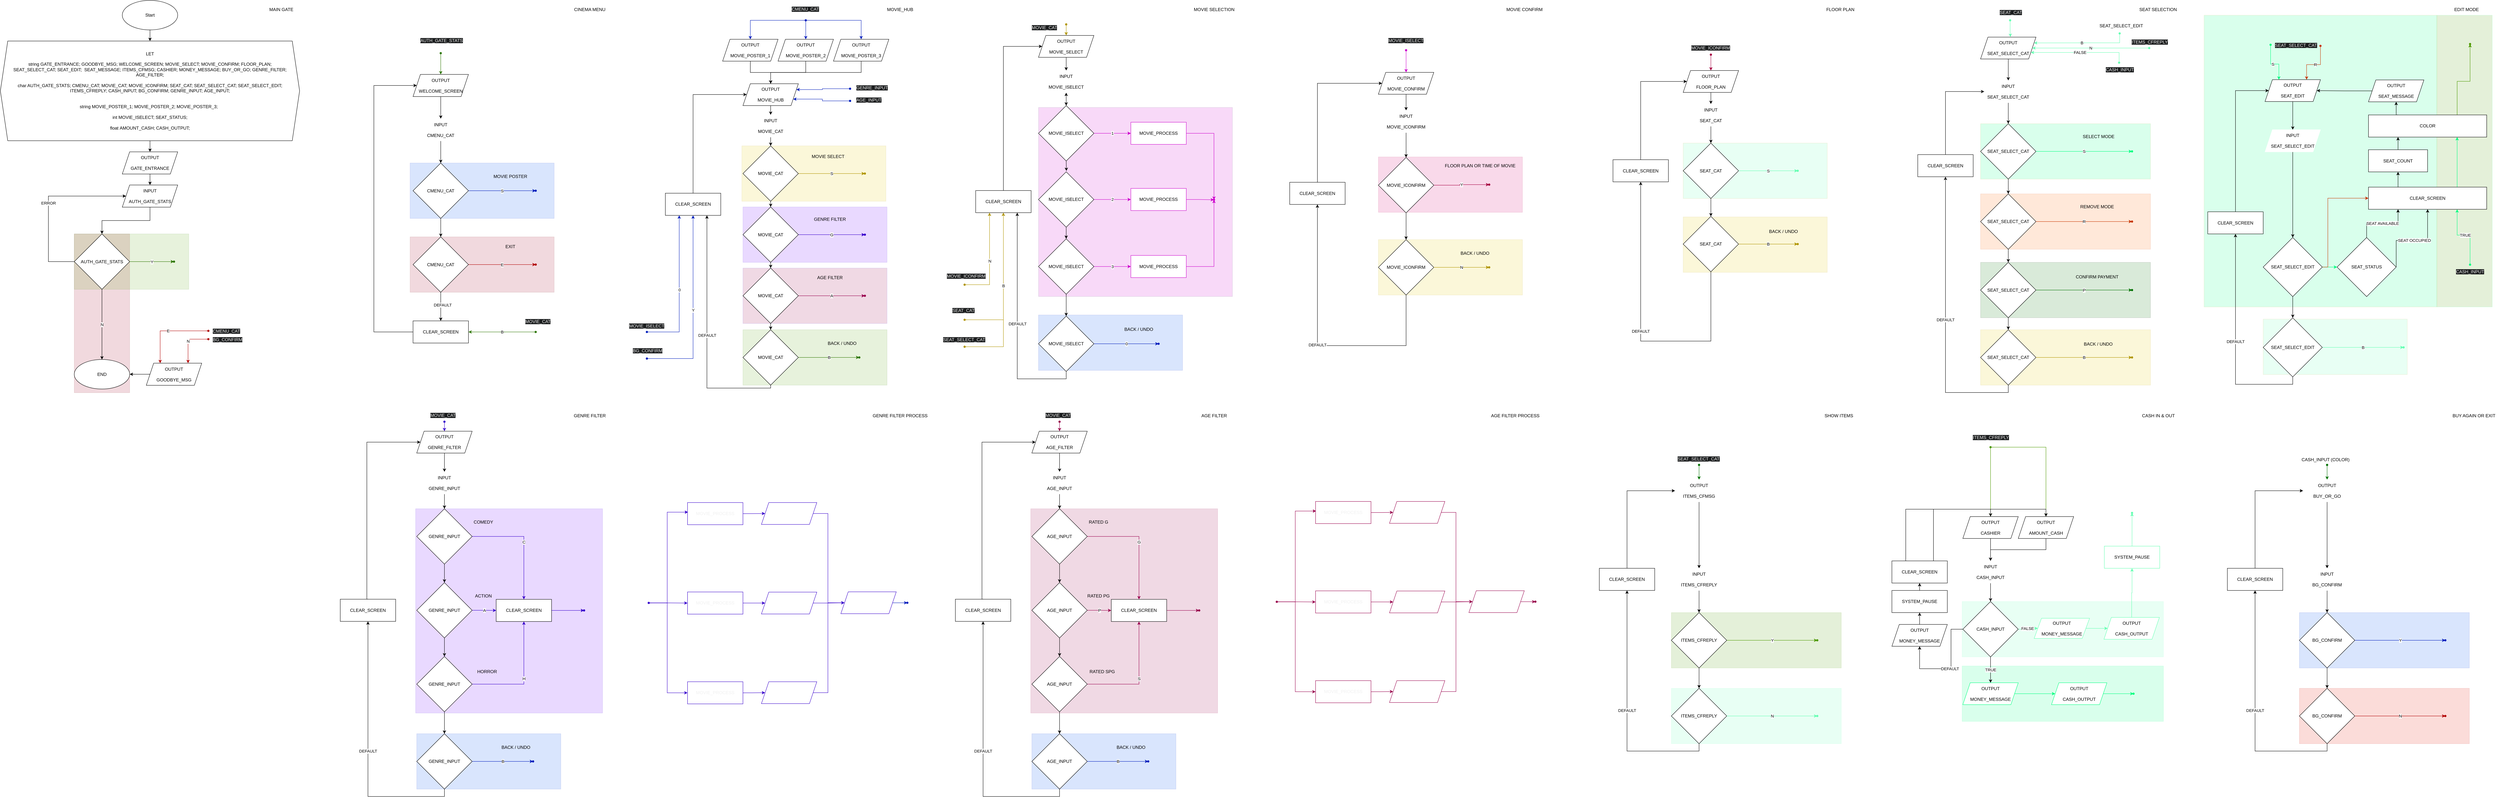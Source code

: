 <mxfile version="24.1.0" type="device">
  <diagram name="FLOWCHART" id="_SyIQTBnzG2JWo0JwZib">
    <mxGraphModel dx="955" dy="1665" grid="1" gridSize="10" guides="1" tooltips="1" connect="1" arrows="1" fold="1" page="1" pageScale="1" pageWidth="850" pageHeight="1100" background="none" math="0" shadow="0">
      <root>
        <mxCell id="0" />
        <mxCell id="1" parent="0" />
        <mxCell id="jepS8LiPJiyBPYWLw1s4-120" value="" style="rounded=0;whiteSpace=wrap;html=1;fillColor=#6a00ff;opacity=15;strokeColor=#3700CC;fontColor=#ffffff;fontStyle=0" parent="1" vertex="1">
          <mxGeometry x="1144" y="296.75" width="506" height="553.25" as="geometry" />
        </mxCell>
        <mxCell id="jepS8LiPJiyBPYWLw1s4-115" value="" style="rounded=0;whiteSpace=wrap;html=1;fillColor=#99004D;fontColor=#ffffff;strokeColor=#3700CC;opacity=15;fontStyle=0" parent="1" vertex="1">
          <mxGeometry x="2030" y="-355" width="390" height="150" as="geometry" />
        </mxCell>
        <mxCell id="jepS8LiPJiyBPYWLw1s4-51" value="" style="rounded=0;whiteSpace=wrap;html=1;fillColor=#4D9900;opacity=15;strokeColor=#00FF80;fontColor=#000000;movable=0;fontStyle=0" parent="1" vertex="1">
          <mxGeometry x="6615" y="-1039.74" width="150" height="790" as="geometry" />
        </mxCell>
        <mxCell id="jepS8LiPJiyBPYWLw1s4-14" value="" style="rounded=0;whiteSpace=wrap;html=1;fillColor=#00FF80;opacity=15;strokeColor=#00FF80;fontColor=#000000;fontStyle=0" parent="1" vertex="1">
          <mxGeometry x="5330" y="722.62" width="545" height="150" as="geometry" />
        </mxCell>
        <mxCell id="_7ieRwts1pLUNNnIRrpb-142" value="" style="rounded=0;whiteSpace=wrap;html=1;opacity=15;fillColor=#66FFB3;strokeColor=#66FFB3;fontStyle=0" parent="1" vertex="1">
          <mxGeometry x="5330" y="548" width="545" height="150" as="geometry" />
        </mxCell>
        <mxCell id="_7ieRwts1pLUNNnIRrpb-119" value="" style="rounded=0;whiteSpace=wrap;html=1;opacity=15;fillColor=#4D9900;strokeColor=#4D9900;fontStyle=0" parent="1" vertex="1">
          <mxGeometry x="4543" y="578" width="460" height="150" as="geometry" />
        </mxCell>
        <mxCell id="_7ieRwts1pLUNNnIRrpb-107" value="" style="rounded=0;whiteSpace=wrap;html=1;opacity=15;fillColor=#66FFB3;strokeColor=#66FFB3;fontStyle=0" parent="1" vertex="1">
          <mxGeometry x="4543" y="783" width="460" height="150" as="geometry" />
        </mxCell>
        <mxCell id="_7ieRwts1pLUNNnIRrpb-30" value="" style="rounded=0;whiteSpace=wrap;html=1;fillColor=#66FFB3;opacity=15;strokeColor=#B09500;fontColor=#000000;movable=0;fontStyle=0" parent="1" vertex="1">
          <mxGeometry x="6145" y="-216.74" width="390" height="150" as="geometry" />
        </mxCell>
        <mxCell id="5m1O86NGaFOG43O_L-Pf-7" value="" style="rounded=0;whiteSpace=wrap;html=1;fillColor=#00FF80;opacity=15;strokeColor=#B09500;fontColor=#000000;movable=0;fontStyle=0" parent="1" vertex="1">
          <mxGeometry x="5985" y="-1039.74" width="630" height="790" as="geometry" />
        </mxCell>
        <mxCell id="fk4BfuyukFRPb7nqBHwW-318" value="" style="rounded=0;whiteSpace=wrap;html=1;fillColor=#66FFB3;opacity=15;strokeColor=#B09500;fontColor=#000000;fontStyle=0" parent="1" vertex="1">
          <mxGeometry x="4575" y="-693.5" width="390" height="150" as="geometry" />
        </mxCell>
        <mxCell id="fk4BfuyukFRPb7nqBHwW-147" value="" style="rounded=0;whiteSpace=wrap;html=1;fillColor=#e3c800;opacity=15;strokeColor=#B09500;fontColor=#000000;fontStyle=0" parent="1" vertex="1">
          <mxGeometry x="2027" y="-686" width="390" height="150" as="geometry" />
        </mxCell>
        <mxCell id="fk4BfuyukFRPb7nqBHwW-133" value="" style="rounded=0;whiteSpace=wrap;html=1;fillColor=#6a00ff;fontColor=#ffffff;strokeColor=#3700CC;opacity=15;fontStyle=0" parent="1" vertex="1">
          <mxGeometry x="2030" y="-520.5" width="390" height="150" as="geometry" />
        </mxCell>
        <mxCell id="Ll0FbNr0BLSHcaz0i3VG-2" value="" style="rounded=0;whiteSpace=wrap;html=1;opacity=15;fillColor=#a20025;fontColor=#ffffff;strokeColor=#6F0000;fontStyle=0" parent="1" vertex="1">
          <mxGeometry x="220" y="-447.49" width="150" height="430" as="geometry" />
        </mxCell>
        <mxCell id="4c7Zik1as252_9zJUMFA-1" value="" style="rounded=0;whiteSpace=wrap;html=1;fillColor=#60a917;fontColor=#ffffff;strokeColor=#2D7600;opacity=15;fontStyle=0" parent="1" vertex="1">
          <mxGeometry x="220" y="-447.49" width="310" height="150" as="geometry" />
        </mxCell>
        <mxCell id="iaxnD8F6SxANwpRCkQcq-3" style="edgeStyle=orthogonalEdgeStyle;rounded=0;orthogonalLoop=1;jettySize=auto;html=1;exitX=0.5;exitY=1;exitDx=0;exitDy=0;entryX=0.5;entryY=0;entryDx=0;entryDy=0;fontStyle=0" parent="1" source="Ll0FbNr0BLSHcaz0i3VG-1" target="Ll0FbNr0BLSHcaz0i3VG-3" edge="1">
          <mxGeometry relative="1" as="geometry" />
        </mxCell>
        <mxCell id="Ll0FbNr0BLSHcaz0i3VG-1" value="Start" style="ellipse;whiteSpace=wrap;html=1;fontStyle=0" parent="1" vertex="1">
          <mxGeometry x="350" y="-1080" width="150" height="80" as="geometry" />
        </mxCell>
        <mxCell id="iaxnD8F6SxANwpRCkQcq-7" value="" style="edgeStyle=orthogonalEdgeStyle;rounded=0;orthogonalLoop=1;jettySize=auto;html=1;fontStyle=0" parent="1" source="Ll0FbNr0BLSHcaz0i3VG-3" target="iaxnD8F6SxANwpRCkQcq-6" edge="1">
          <mxGeometry relative="1" as="geometry" />
        </mxCell>
        <mxCell id="Ll0FbNr0BLSHcaz0i3VG-3" value="&lt;div&gt;LET&lt;br&gt;&lt;br&gt;&lt;/div&gt;string GATE_ENTRANCE; GOODBYE_MSG; WELCOME_SCREEN;&amp;nbsp;&lt;span style=&quot;background-color: initial;&quot;&gt;MOVIE_SELECT;&amp;nbsp;&lt;/span&gt;MOVIE_CONFIRM; FLOOR_PLAN;&lt;br&gt;&lt;div&gt;&lt;span style=&quot;background-color: initial;&quot;&gt;SEAT_SELECT_CAT;&amp;nbsp;&lt;/span&gt;&lt;span style=&quot;background-color: initial;&quot;&gt;SEAT_EDIT;&amp;nbsp;&lt;/span&gt;&lt;span style=&quot;background-color: initial;&quot;&gt;&amp;nbsp;&lt;/span&gt;&lt;span style=&quot;background-color: initial;&quot;&gt;SEAT_MESSAGE;&amp;nbsp;&lt;/span&gt;&lt;span style=&quot;background-color: initial;&quot;&gt;ITEMS_CFMSG;&amp;nbsp;&lt;/span&gt;&lt;span style=&quot;background-color: initial;&quot;&gt;CASHIER;&amp;nbsp;&lt;/span&gt;&lt;span style=&quot;background-color: initial;&quot;&gt;MONEY_MESSAGE;&amp;nbsp;&lt;/span&gt;&lt;span style=&quot;background-color: initial;&quot;&gt;BUY_OR_GO;&amp;nbsp;&lt;/span&gt;&lt;span style=&quot;background-color: initial;&quot;&gt;GENRE_FILTER;&lt;/span&gt;&lt;/div&gt;&lt;div&gt;AGE_FILTER;&lt;span style=&quot;background-color: initial;&quot;&gt;&lt;br&gt;&lt;/span&gt;&lt;/div&gt;&lt;div&gt;&lt;div&gt;&lt;br&gt;&lt;/div&gt;&lt;div&gt;char AUTH_GATE_STATS; CMENU_CAT; MOVIE_CAT; MOVIE_ICONFIRM; SEAT_CAT;&amp;nbsp;&lt;span style=&quot;background-color: initial;&quot;&gt;SEAT_SELECT_CAT;&lt;/span&gt;&lt;span style=&quot;background-color: initial;&quot;&gt;&amp;nbsp;&lt;/span&gt;&lt;span style=&quot;background-color: initial;&quot;&gt;SEAT_SELECT_EDIT;&lt;/span&gt;&lt;/div&gt;&lt;div&gt;&lt;span style=&quot;background-color: initial;&quot;&gt;ITEMS_CFREPLY;&amp;nbsp;&lt;/span&gt;&lt;span style=&quot;background-color: initial;&quot;&gt;CASH_INPUT;&amp;nbsp;&lt;/span&gt;&lt;span style=&quot;background-color: initial;&quot;&gt;BG_CONFIRM;&amp;nbsp;&lt;/span&gt;&lt;span style=&quot;background-color: initial;&quot;&gt;GENRE_INPUT;&amp;nbsp;&lt;/span&gt;&lt;span style=&quot;background-color: initial;&quot;&gt;AGE_INPUT;&lt;/span&gt;&lt;/div&gt;&lt;div&gt;&lt;span style=&quot;background-color: initial;&quot;&gt;&lt;br&gt;&lt;/span&gt;&lt;/div&gt;&lt;div&gt;&lt;div&gt;&lt;br&gt;&lt;/div&gt;&lt;div&gt;string&amp;nbsp;&lt;span style=&quot;background-color: initial;&quot;&gt;MOVIE_POSTER_1;&amp;nbsp;&lt;/span&gt;&lt;span style=&quot;background-color: initial;&quot;&gt;MOVIE_POSTER_2;&amp;nbsp;&lt;/span&gt;&lt;span style=&quot;background-color: initial;&quot;&gt;MOVIE_POSTER_3;&lt;/span&gt;&lt;span style=&quot;background-color: initial;&quot;&gt;&amp;nbsp;&amp;nbsp;&lt;/span&gt;&lt;/div&gt;&lt;div&gt;&lt;div&gt;&lt;br&gt;&lt;/div&gt;&lt;div&gt;int MOVIE_ISELECT;&amp;nbsp;&lt;span style=&quot;background-color: initial;&quot;&gt;SEAT_STATUS;&lt;/span&gt;&lt;/div&gt;&lt;/div&gt;&lt;/div&gt;&lt;/div&gt;&lt;div&gt;&lt;span style=&quot;background-color: initial;&quot;&gt;&lt;br&gt;&lt;/span&gt;&lt;/div&gt;&lt;div&gt;&lt;span style=&quot;background-color: initial;&quot;&gt;float&amp;nbsp;&lt;/span&gt;&lt;span style=&quot;background-color: initial;&quot;&gt;AMOUNT_CASH;&amp;nbsp;&lt;/span&gt;&lt;span style=&quot;background-color: initial;&quot;&gt;CASH_OUTPUT;&lt;/span&gt;&lt;/div&gt;" style="shape=hexagon;perimeter=hexagonPerimeter2;whiteSpace=wrap;html=1;fixedSize=1;fontStyle=0" parent="1" vertex="1">
          <mxGeometry x="20" y="-969.86" width="810" height="270" as="geometry" />
        </mxCell>
        <mxCell id="0tWUjPhN8xBiFnFYTwJi-20" style="edgeStyle=orthogonalEdgeStyle;rounded=0;orthogonalLoop=1;jettySize=auto;html=1;exitX=0.5;exitY=1;exitDx=0;exitDy=0;entryX=0.5;entryY=0;entryDx=0;entryDy=0;fontStyle=0" parent="1" source="Ll0FbNr0BLSHcaz0i3VG-4" target="Ll0FbNr0BLSHcaz0i3VG-2" edge="1">
          <mxGeometry relative="1" as="geometry" />
        </mxCell>
        <mxCell id="Ll0FbNr0BLSHcaz0i3VG-4" value="INPUT&lt;div&gt;&lt;span style=&quot;background-color: initial;&quot;&gt;&lt;br&gt;&lt;/span&gt;&lt;/div&gt;&lt;div&gt;AUTH_GATE_STATS&lt;/div&gt;" style="shape=parallelogram;perimeter=parallelogramPerimeter;whiteSpace=wrap;html=1;fixedSize=1;fontStyle=0" parent="1" vertex="1">
          <mxGeometry x="350" y="-580" width="150" height="60" as="geometry" />
        </mxCell>
        <mxCell id="iaxnD8F6SxANwpRCkQcq-5" value="END" style="ellipse;whiteSpace=wrap;html=1;fontStyle=0" parent="1" vertex="1">
          <mxGeometry x="220" y="-107.49" width="150" height="80" as="geometry" />
        </mxCell>
        <mxCell id="iaxnD8F6SxANwpRCkQcq-8" value="" style="edgeStyle=orthogonalEdgeStyle;rounded=0;orthogonalLoop=1;jettySize=auto;html=1;fontStyle=0" parent="1" source="iaxnD8F6SxANwpRCkQcq-6" target="Ll0FbNr0BLSHcaz0i3VG-4" edge="1">
          <mxGeometry relative="1" as="geometry" />
        </mxCell>
        <mxCell id="iaxnD8F6SxANwpRCkQcq-6" value="OUTPUT&lt;div&gt;&lt;span style=&quot;background-color: initial;&quot;&gt;&lt;br&gt;&lt;/span&gt;&lt;/div&gt;&lt;div&gt;GATE_ENTRANCE&lt;/div&gt;" style="shape=parallelogram;perimeter=parallelogramPerimeter;whiteSpace=wrap;html=1;fixedSize=1;fontStyle=0" parent="1" vertex="1">
          <mxGeometry x="350" y="-669.74" width="150" height="60" as="geometry" />
        </mxCell>
        <mxCell id="0tWUjPhN8xBiFnFYTwJi-13" value="N" style="edgeStyle=orthogonalEdgeStyle;rounded=0;orthogonalLoop=1;jettySize=auto;html=1;exitX=0.5;exitY=1;exitDx=0;exitDy=0;entryX=0.5;entryY=0;entryDx=0;entryDy=0;fontStyle=0" parent="1" source="iaxnD8F6SxANwpRCkQcq-9" target="iaxnD8F6SxANwpRCkQcq-5" edge="1">
          <mxGeometry relative="1" as="geometry">
            <mxPoint x="470.0" y="532.51" as="targetPoint" />
          </mxGeometry>
        </mxCell>
        <mxCell id="0tWUjPhN8xBiFnFYTwJi-19" value="ERROR" style="edgeStyle=orthogonalEdgeStyle;rounded=0;orthogonalLoop=1;jettySize=auto;html=1;exitX=0;exitY=0.5;exitDx=0;exitDy=0;entryX=0;entryY=0.5;entryDx=0;entryDy=0;fontStyle=0" parent="1" source="iaxnD8F6SxANwpRCkQcq-9" target="Ll0FbNr0BLSHcaz0i3VG-4" edge="1">
          <mxGeometry x="-0.0" relative="1" as="geometry">
            <Array as="points">
              <mxPoint x="150" y="-372" />
              <mxPoint x="150" y="-550" />
            </Array>
            <mxPoint as="offset" />
          </mxGeometry>
        </mxCell>
        <mxCell id="iaxnD8F6SxANwpRCkQcq-9" value="AUTH_GATE_STATS" style="rhombus;whiteSpace=wrap;html=1;fontStyle=0" parent="1" vertex="1">
          <mxGeometry x="220" y="-447.49" width="150" height="150" as="geometry" />
        </mxCell>
        <mxCell id="0tWUjPhN8xBiFnFYTwJi-15" value="" style="shape=waypoint;sketch=0;size=6;pointerEvents=1;points=[];fillColor=#60a917;resizable=0;rotatable=0;perimeter=centerPerimeter;snapToPoint=1;fontColor=#ffffff;strokeColor=#2D7600;fontStyle=0" parent="1" vertex="1">
          <mxGeometry x="480" y="-382.49" width="20" height="20" as="geometry" />
        </mxCell>
        <mxCell id="fk4BfuyukFRPb7nqBHwW-46" value="MAIN GATE" style="text;html=1;align=center;verticalAlign=middle;resizable=0;points=[];autosize=1;strokeColor=none;fillColor=none;fontStyle=0" parent="1" vertex="1">
          <mxGeometry x="735" y="-1070" width="90" height="30" as="geometry" />
        </mxCell>
        <mxCell id="fk4BfuyukFRPb7nqBHwW-47" value="CINEMA MENU" style="text;html=1;align=center;verticalAlign=middle;resizable=0;points=[];autosize=1;strokeColor=none;fillColor=none;fontStyle=0" parent="1" vertex="1">
          <mxGeometry x="1560" y="-1070" width="110" height="30" as="geometry" />
        </mxCell>
        <mxCell id="fk4BfuyukFRPb7nqBHwW-68" value="E" style="edgeStyle=orthogonalEdgeStyle;rounded=0;orthogonalLoop=1;jettySize=auto;html=1;fillColor=#e51400;strokeColor=#B20000;fontStyle=0;entryX=0.25;entryY=0;entryDx=0;entryDy=0;" parent="1" source="fk4BfuyukFRPb7nqBHwW-65" target="fk4BfuyukFRPb7nqBHwW-66" edge="1">
          <mxGeometry relative="1" as="geometry">
            <Array as="points">
              <mxPoint x="453" y="-185" />
            </Array>
          </mxGeometry>
        </mxCell>
        <mxCell id="fk4BfuyukFRPb7nqBHwW-65" value="" style="shape=waypoint;sketch=0;size=6;pointerEvents=1;points=[];fillColor=#e51400;resizable=0;rotatable=0;perimeter=centerPerimeter;snapToPoint=1;fontColor=#ffffff;strokeColor=#B20000;fontStyle=0" parent="1" vertex="1">
          <mxGeometry x="573" y="-195" width="20" height="20" as="geometry" />
        </mxCell>
        <mxCell id="sRZMo3yO5PueX6pyic4d-1" style="edgeStyle=orthogonalEdgeStyle;rounded=0;orthogonalLoop=1;jettySize=auto;html=1;exitX=0;exitY=0.5;exitDx=0;exitDy=0;entryX=1;entryY=0.5;entryDx=0;entryDy=0;" edge="1" parent="1" source="fk4BfuyukFRPb7nqBHwW-66" target="iaxnD8F6SxANwpRCkQcq-5">
          <mxGeometry relative="1" as="geometry" />
        </mxCell>
        <mxCell id="fk4BfuyukFRPb7nqBHwW-66" value="OUTPUT&lt;div&gt;&lt;span style=&quot;background-color: initial;&quot;&gt;&lt;br&gt;&lt;/span&gt;&lt;/div&gt;&lt;div&gt;GOODBYE_MSG&lt;/div&gt;" style="shape=parallelogram;perimeter=parallelogramPerimeter;whiteSpace=wrap;html=1;fixedSize=1;fontStyle=0" parent="1" vertex="1">
          <mxGeometry x="415" y="-97.49" width="150" height="60" as="geometry" />
        </mxCell>
        <mxCell id="fk4BfuyukFRPb7nqBHwW-89" value="MOVIE_HUB" style="text;html=1;align=center;verticalAlign=middle;resizable=0;points=[];autosize=1;strokeColor=none;fillColor=none;fontStyle=0" parent="1" vertex="1">
          <mxGeometry x="2410" y="-1070" width="90" height="30" as="geometry" />
        </mxCell>
        <mxCell id="fk4BfuyukFRPb7nqBHwW-123" value="" style="rounded=0;whiteSpace=wrap;html=1;fillColor=#60a917;fontColor=#ffffff;strokeColor=#2D7600;opacity=15;fontStyle=0" parent="1" vertex="1">
          <mxGeometry x="2030" y="-188" width="390" height="150" as="geometry" />
        </mxCell>
        <mxCell id="fk4BfuyukFRPb7nqBHwW-53" value="" style="edgeStyle=orthogonalEdgeStyle;rounded=0;orthogonalLoop=1;jettySize=auto;html=1;fillColor=#0050ef;strokeColor=#001DBC;fontStyle=0;entryX=0.5;entryY=0;entryDx=0;entryDy=0;" parent="1" source="fk4BfuyukFRPb7nqBHwW-48" target="jepS8LiPJiyBPYWLw1s4-186" edge="1">
          <mxGeometry relative="1" as="geometry">
            <mxPoint x="2105" y="-1016.25" as="targetPoint" />
          </mxGeometry>
        </mxCell>
        <mxCell id="jepS8LiPJiyBPYWLw1s4-447" style="edgeStyle=orthogonalEdgeStyle;rounded=0;orthogonalLoop=1;jettySize=auto;html=1;entryX=0.5;entryY=0;entryDx=0;entryDy=0;fillColor=#0050ef;strokeColor=#001DBC;" parent="1" source="fk4BfuyukFRPb7nqBHwW-48" target="jepS8LiPJiyBPYWLw1s4-187" edge="1">
          <mxGeometry relative="1" as="geometry" />
        </mxCell>
        <mxCell id="jepS8LiPJiyBPYWLw1s4-448" style="edgeStyle=orthogonalEdgeStyle;rounded=0;orthogonalLoop=1;jettySize=auto;html=1;entryX=0.5;entryY=0;entryDx=0;entryDy=0;fillColor=#0050ef;strokeColor=#001DBC;" parent="1" source="fk4BfuyukFRPb7nqBHwW-48" target="jepS8LiPJiyBPYWLw1s4-188" edge="1">
          <mxGeometry relative="1" as="geometry" />
        </mxCell>
        <mxCell id="fk4BfuyukFRPb7nqBHwW-48" value="" style="shape=waypoint;sketch=0;size=6;pointerEvents=1;points=[];fillColor=#0050ef;resizable=0;rotatable=0;perimeter=centerPerimeter;snapToPoint=1;fontColor=#ffffff;strokeColor=#001DBC;fontStyle=0" parent="1" vertex="1">
          <mxGeometry x="2190" y="-1036" width="20" height="20" as="geometry" />
        </mxCell>
        <mxCell id="fk4BfuyukFRPb7nqBHwW-79" style="edgeStyle=orthogonalEdgeStyle;rounded=0;orthogonalLoop=1;jettySize=auto;html=1;exitX=0.5;exitY=1;exitDx=0;exitDy=0;entryX=0.5;entryY=0;entryDx=0;entryDy=0;fontStyle=0" parent="1" source="fk4BfuyukFRPb7nqBHwW-73" target="fk4BfuyukFRPb7nqBHwW-76" edge="1">
          <mxGeometry relative="1" as="geometry" />
        </mxCell>
        <mxCell id="fk4BfuyukFRPb7nqBHwW-73" value="INPUT&lt;div&gt;&lt;br&gt;&lt;/div&gt;&lt;div&gt;MOVIE_CAT&lt;/div&gt;" style="shape=parallelogram;perimeter=parallelogramPerimeter;whiteSpace=wrap;html=1;fixedSize=1;strokeColor=#FFFFFF;fontStyle=0" parent="1" vertex="1">
          <mxGeometry x="2030" y="-769.74" width="150" height="60" as="geometry" />
        </mxCell>
        <mxCell id="fk4BfuyukFRPb7nqBHwW-80" style="edgeStyle=orthogonalEdgeStyle;rounded=0;orthogonalLoop=1;jettySize=auto;html=1;exitX=0.5;exitY=1;exitDx=0;exitDy=0;entryX=0.5;entryY=0;entryDx=0;entryDy=0;fontStyle=0" parent="1" source="fk4BfuyukFRPb7nqBHwW-76" target="fk4BfuyukFRPb7nqBHwW-77" edge="1">
          <mxGeometry relative="1" as="geometry" />
        </mxCell>
        <mxCell id="fk4BfuyukFRPb7nqBHwW-86" value="S" style="edgeStyle=orthogonalEdgeStyle;rounded=0;orthogonalLoop=1;jettySize=auto;html=1;fillColor=#e3c800;strokeColor=#B09500;fontStyle=0" parent="1" source="fk4BfuyukFRPb7nqBHwW-76" target="fk4BfuyukFRPb7nqBHwW-137" edge="1">
          <mxGeometry relative="1" as="geometry">
            <mxPoint x="2280" y="-611" as="targetPoint" />
          </mxGeometry>
        </mxCell>
        <mxCell id="fk4BfuyukFRPb7nqBHwW-76" value="MOVIE_CAT" style="rhombus;whiteSpace=wrap;html=1;fontStyle=0" parent="1" vertex="1">
          <mxGeometry x="2030" y="-686" width="150" height="150" as="geometry" />
        </mxCell>
        <mxCell id="fk4BfuyukFRPb7nqBHwW-81" style="edgeStyle=orthogonalEdgeStyle;rounded=0;orthogonalLoop=1;jettySize=auto;html=1;exitX=0.5;exitY=1;exitDx=0;exitDy=0;entryX=0.5;entryY=0;entryDx=0;entryDy=0;fontStyle=0" parent="1" target="fk4BfuyukFRPb7nqBHwW-78" edge="1">
          <mxGeometry relative="1" as="geometry">
            <mxPoint x="2105" y="-374.24" as="sourcePoint" />
          </mxGeometry>
        </mxCell>
        <mxCell id="fk4BfuyukFRPb7nqBHwW-87" value="G" style="edgeStyle=orthogonalEdgeStyle;rounded=0;orthogonalLoop=1;jettySize=auto;html=1;exitX=1;exitY=0.5;exitDx=0;exitDy=0;fillColor=#6a00ff;strokeColor=#3700CC;fontStyle=0" parent="1" source="fk4BfuyukFRPb7nqBHwW-77" target="jepS8LiPJiyBPYWLw1s4-113" edge="1">
          <mxGeometry relative="1" as="geometry">
            <mxPoint x="2270" y="-445.25" as="targetPoint" />
          </mxGeometry>
        </mxCell>
        <mxCell id="fk4BfuyukFRPb7nqBHwW-77" value="MOVIE_CAT" style="rhombus;whiteSpace=wrap;html=1;fontStyle=0" parent="1" vertex="1">
          <mxGeometry x="2030" y="-520.5" width="150" height="150" as="geometry" />
        </mxCell>
        <mxCell id="fk4BfuyukFRPb7nqBHwW-88" value="A" style="edgeStyle=orthogonalEdgeStyle;rounded=0;orthogonalLoop=1;jettySize=auto;html=1;exitX=1;exitY=0.5;exitDx=0;exitDy=0;entryX=1.24;entryY=0.783;entryDx=0;entryDy=0;entryPerimeter=0;strokeColor=#99004D;fontStyle=0" parent="1" source="fk4BfuyukFRPb7nqBHwW-78" target="jepS8LiPJiyBPYWLw1s4-114" edge="1">
          <mxGeometry relative="1" as="geometry">
            <mxPoint x="2280" y="-280" as="targetPoint" />
          </mxGeometry>
        </mxCell>
        <mxCell id="fk4BfuyukFRPb7nqBHwW-112" style="edgeStyle=orthogonalEdgeStyle;rounded=0;orthogonalLoop=1;jettySize=auto;html=1;exitX=0.5;exitY=1;exitDx=0;exitDy=0;entryX=0.5;entryY=0;entryDx=0;entryDy=0;fontStyle=0" parent="1" source="fk4BfuyukFRPb7nqBHwW-78" target="fk4BfuyukFRPb7nqBHwW-111" edge="1">
          <mxGeometry relative="1" as="geometry">
            <mxPoint x="2105" y="-193.87" as="targetPoint" />
          </mxGeometry>
        </mxCell>
        <mxCell id="fk4BfuyukFRPb7nqBHwW-78" value="MOVIE_CAT" style="rhombus;whiteSpace=wrap;html=1;fontStyle=0" parent="1" vertex="1">
          <mxGeometry x="2030" y="-355" width="150" height="150" as="geometry" />
        </mxCell>
        <mxCell id="fk4BfuyukFRPb7nqBHwW-113" value="DEFAULT" style="edgeStyle=orthogonalEdgeStyle;rounded=0;orthogonalLoop=1;jettySize=auto;html=1;exitX=0.5;exitY=1;exitDx=0;exitDy=0;entryX=0.75;entryY=1;entryDx=0;entryDy=0;fontStyle=0" parent="1" source="fk4BfuyukFRPb7nqBHwW-111" target="fk4BfuyukFRPb7nqBHwW-114" edge="1">
          <mxGeometry relative="1" as="geometry">
            <mxPoint x="1890" y="-377" as="targetPoint" />
            <Array as="points">
              <mxPoint x="2105" y="-30" />
              <mxPoint x="1933" y="-30" />
            </Array>
          </mxGeometry>
        </mxCell>
        <mxCell id="fk4BfuyukFRPb7nqBHwW-111" value="MOVIE_CAT" style="rhombus;whiteSpace=wrap;html=1;fontStyle=0" parent="1" vertex="1">
          <mxGeometry x="2030" y="-188" width="150" height="150" as="geometry" />
        </mxCell>
        <mxCell id="fk4BfuyukFRPb7nqBHwW-115" style="edgeStyle=orthogonalEdgeStyle;rounded=0;orthogonalLoop=1;jettySize=auto;html=1;exitX=0.5;exitY=0;exitDx=0;exitDy=0;fontStyle=0;entryX=0;entryY=0.5;entryDx=0;entryDy=0;" parent="1" source="fk4BfuyukFRPb7nqBHwW-114" target="jepS8LiPJiyBPYWLw1s4-441" edge="1">
          <mxGeometry relative="1" as="geometry">
            <Array as="points">
              <mxPoint x="1895" y="-825" />
              <mxPoint x="2040" y="-825" />
            </Array>
            <mxPoint x="1940" y="-940" as="targetPoint" />
          </mxGeometry>
        </mxCell>
        <mxCell id="fk4BfuyukFRPb7nqBHwW-114" value="&lt;span style=&quot;font-weight: normal;&quot;&gt;CLEAR_SCREEN&lt;/span&gt;" style="rounded=0;whiteSpace=wrap;html=1;fontStyle=1" parent="1" vertex="1">
          <mxGeometry x="1820" y="-557.75" width="150" height="60" as="geometry" />
        </mxCell>
        <mxCell id="fk4BfuyukFRPb7nqBHwW-121" value="" style="shape=waypoint;sketch=0;size=6;pointerEvents=1;points=[];fillColor=#60a917;resizable=0;rotatable=0;perimeter=centerPerimeter;snapToPoint=1;fontColor=#ffffff;strokeColor=#2D7600;fontStyle=0" parent="1" vertex="1">
          <mxGeometry x="2335" y="-123" width="20" height="20" as="geometry" />
        </mxCell>
        <mxCell id="fk4BfuyukFRPb7nqBHwW-122" value="B" style="edgeStyle=orthogonalEdgeStyle;rounded=0;orthogonalLoop=1;jettySize=auto;html=1;exitX=1;exitY=0.5;exitDx=0;exitDy=0;entryX=0.479;entryY=0.886;entryDx=0;entryDy=0;entryPerimeter=0;fillColor=#60a917;strokeColor=#2D7600;fontStyle=0" parent="1" source="fk4BfuyukFRPb7nqBHwW-111" target="fk4BfuyukFRPb7nqBHwW-121" edge="1">
          <mxGeometry relative="1" as="geometry" />
        </mxCell>
        <mxCell id="fk4BfuyukFRPb7nqBHwW-128" value="BACK / UNDO" style="text;html=1;align=center;verticalAlign=middle;whiteSpace=wrap;rounded=0;fontStyle=0" parent="1" vertex="1">
          <mxGeometry x="2180" y="-166" width="237" height="30" as="geometry" />
        </mxCell>
        <mxCell id="fk4BfuyukFRPb7nqBHwW-135" value="Y" style="edgeStyle=orthogonalEdgeStyle;rounded=0;orthogonalLoop=1;jettySize=auto;html=1;exitX=1;exitY=0.5;exitDx=0;exitDy=0;entryX=0.763;entryY=0.586;entryDx=0;entryDy=0;entryPerimeter=0;fillColor=#60a917;strokeColor=#2D7600;fontStyle=0" parent="1" source="iaxnD8F6SxANwpRCkQcq-9" target="0tWUjPhN8xBiFnFYTwJi-15" edge="1">
          <mxGeometry relative="1" as="geometry" />
        </mxCell>
        <mxCell id="fk4BfuyukFRPb7nqBHwW-137" value="" style="shape=waypoint;sketch=0;size=6;pointerEvents=1;points=[];fillColor=#e3c800;resizable=0;rotatable=0;perimeter=centerPerimeter;snapToPoint=1;strokeColor=#B09500;fontColor=#000000;fontStyle=0" parent="1" vertex="1">
          <mxGeometry x="2350" y="-621" width="20" height="20" as="geometry" />
        </mxCell>
        <mxCell id="fk4BfuyukFRPb7nqBHwW-139" value="GENRE FILTER" style="text;html=1;align=center;verticalAlign=middle;resizable=0;points=[];autosize=1;strokeColor=none;fillColor=none;fontStyle=0" parent="1" vertex="1">
          <mxGeometry x="2210" y="-502" width="110" height="30" as="geometry" />
        </mxCell>
        <mxCell id="fk4BfuyukFRPb7nqBHwW-140" value="AGE FILTER" style="text;html=1;align=center;verticalAlign=middle;resizable=0;points=[];autosize=1;strokeColor=none;fillColor=none;fontStyle=0" parent="1" vertex="1">
          <mxGeometry x="2220" y="-343.75" width="90" height="30" as="geometry" />
        </mxCell>
        <mxCell id="fk4BfuyukFRPb7nqBHwW-141" value="MOVIE SELECT" style="text;html=1;align=center;verticalAlign=middle;resizable=0;points=[];autosize=1;strokeColor=none;fillColor=none;fontStyle=0" parent="1" vertex="1">
          <mxGeometry x="2205" y="-671.75" width="110" height="30" as="geometry" />
        </mxCell>
        <mxCell id="fk4BfuyukFRPb7nqBHwW-153" value="MOVIE SELECTION" style="text;html=1;align=center;verticalAlign=middle;resizable=0;points=[];autosize=1;strokeColor=none;fillColor=none;fontStyle=0" parent="1" vertex="1">
          <mxGeometry x="3240" y="-1070" width="130" height="30" as="geometry" />
        </mxCell>
        <mxCell id="fk4BfuyukFRPb7nqBHwW-198" value="MOVIE CONFIRM" style="text;html=1;align=center;verticalAlign=middle;resizable=0;points=[];autosize=1;strokeColor=none;fillColor=none;fontStyle=0" parent="1" vertex="1">
          <mxGeometry x="4085" y="-1070" width="120" height="30" as="geometry" />
        </mxCell>
        <mxCell id="fk4BfuyukFRPb7nqBHwW-50" value="" style="rounded=0;whiteSpace=wrap;html=1;fillColor=#a20025;fontColor=#ffffff;strokeColor=#6F0000;opacity=15;glass=0;fontStyle=0" parent="1" vertex="1">
          <mxGeometry x="1129" y="-439.5" width="390" height="150" as="geometry" />
        </mxCell>
        <mxCell id="fk4BfuyukFRPb7nqBHwW-49" value="" style="rounded=0;whiteSpace=wrap;html=1;fillColor=#0050ef;fontColor=#ffffff;strokeColor=#001DBC;opacity=15;fontStyle=0" parent="1" vertex="1">
          <mxGeometry x="1129" y="-639.5" width="390" height="150" as="geometry" />
        </mxCell>
        <mxCell id="fk4BfuyukFRPb7nqBHwW-31" style="edgeStyle=orthogonalEdgeStyle;rounded=0;orthogonalLoop=1;jettySize=auto;html=1;entryX=0.5;entryY=0;entryDx=0;entryDy=0;fillColor=#60a917;strokeColor=#2D7600;fontStyle=0" parent="1" source="crYka2N7SXxKaLOjOpeC-2" target="crYka2N7SXxKaLOjOpeC-4" edge="1">
          <mxGeometry relative="1" as="geometry" />
        </mxCell>
        <mxCell id="crYka2N7SXxKaLOjOpeC-2" value="" style="shape=waypoint;sketch=0;size=6;pointerEvents=1;points=[];fillColor=#60a917;resizable=0;rotatable=0;perimeter=centerPerimeter;snapToPoint=1;fontColor=#ffffff;strokeColor=#2D7600;fontStyle=0" parent="1" vertex="1">
          <mxGeometry x="1202" y="-947" width="20" height="20" as="geometry" />
        </mxCell>
        <mxCell id="fk4BfuyukFRPb7nqBHwW-21" style="edgeStyle=orthogonalEdgeStyle;rounded=0;orthogonalLoop=1;jettySize=auto;html=1;exitX=0.5;exitY=1;exitDx=0;exitDy=0;entryX=0.5;entryY=0;entryDx=0;entryDy=0;fontStyle=0" parent="1" source="crYka2N7SXxKaLOjOpeC-4" target="crYka2N7SXxKaLOjOpeC-6" edge="1">
          <mxGeometry relative="1" as="geometry" />
        </mxCell>
        <mxCell id="crYka2N7SXxKaLOjOpeC-4" value="OUTPUT&lt;div&gt;&lt;br&gt;&lt;/div&gt;&lt;div&gt;WELCOME_SCREEN&lt;/div&gt;" style="shape=parallelogram;perimeter=parallelogramPerimeter;whiteSpace=wrap;html=1;fixedSize=1;fontStyle=0" parent="1" vertex="1">
          <mxGeometry x="1137" y="-879.5" width="150" height="60" as="geometry" />
        </mxCell>
        <mxCell id="fk4BfuyukFRPb7nqBHwW-4" value="" style="edgeStyle=orthogonalEdgeStyle;rounded=0;orthogonalLoop=1;jettySize=auto;html=1;fontStyle=0" parent="1" source="crYka2N7SXxKaLOjOpeC-6" target="crYka2N7SXxKaLOjOpeC-7" edge="1">
          <mxGeometry relative="1" as="geometry" />
        </mxCell>
        <mxCell id="crYka2N7SXxKaLOjOpeC-6" value="INPUT&lt;div&gt;&lt;br&gt;&lt;/div&gt;&lt;div&gt;CMENU_CAT&lt;/div&gt;" style="shape=parallelogram;perimeter=parallelogramPerimeter;whiteSpace=wrap;html=1;fixedSize=1;strokeColor=#FFFFFF;fontStyle=0" parent="1" vertex="1">
          <mxGeometry x="1137" y="-759.5" width="150" height="60" as="geometry" />
        </mxCell>
        <mxCell id="fk4BfuyukFRPb7nqBHwW-5" value="" style="edgeStyle=orthogonalEdgeStyle;rounded=0;orthogonalLoop=1;jettySize=auto;html=1;fontStyle=0" parent="1" source="crYka2N7SXxKaLOjOpeC-7" target="crYka2N7SXxKaLOjOpeC-8" edge="1">
          <mxGeometry relative="1" as="geometry" />
        </mxCell>
        <mxCell id="fk4BfuyukFRPb7nqBHwW-42" value="S" style="edgeStyle=orthogonalEdgeStyle;rounded=0;orthogonalLoop=1;jettySize=auto;html=1;fillColor=#0050ef;strokeColor=#001DBC;fontStyle=0" parent="1" source="crYka2N7SXxKaLOjOpeC-7" target="fk4BfuyukFRPb7nqBHwW-41" edge="1">
          <mxGeometry relative="1" as="geometry" />
        </mxCell>
        <mxCell id="crYka2N7SXxKaLOjOpeC-7" value="CMENU_CAT" style="rhombus;whiteSpace=wrap;html=1;fontStyle=0" parent="1" vertex="1">
          <mxGeometry x="1137" y="-639.5" width="150" height="150" as="geometry" />
        </mxCell>
        <mxCell id="fk4BfuyukFRPb7nqBHwW-6" value="" style="edgeStyle=orthogonalEdgeStyle;rounded=0;orthogonalLoop=1;jettySize=auto;html=1;entryX=0.5;entryY=0;entryDx=0;entryDy=0;fontStyle=0" parent="1" source="crYka2N7SXxKaLOjOpeC-8" target="fk4BfuyukFRPb7nqBHwW-237" edge="1">
          <mxGeometry relative="1" as="geometry">
            <mxPoint x="1212" y="-182" as="targetPoint" />
          </mxGeometry>
        </mxCell>
        <mxCell id="fk4BfuyukFRPb7nqBHwW-107" value="DEFAULT" style="edgeLabel;html=1;align=center;verticalAlign=middle;resizable=0;points=[];fontStyle=0" parent="fk4BfuyukFRPb7nqBHwW-6" vertex="1" connectable="0">
          <mxGeometry x="-0.128" y="5" relative="1" as="geometry">
            <mxPoint as="offset" />
          </mxGeometry>
        </mxCell>
        <mxCell id="fk4BfuyukFRPb7nqBHwW-45" value="E" style="edgeStyle=orthogonalEdgeStyle;rounded=0;orthogonalLoop=1;jettySize=auto;html=1;fillColor=#e51400;strokeColor=#B20000;fontStyle=0" parent="1" source="crYka2N7SXxKaLOjOpeC-8" target="fk4BfuyukFRPb7nqBHwW-43" edge="1">
          <mxGeometry relative="1" as="geometry" />
        </mxCell>
        <mxCell id="crYka2N7SXxKaLOjOpeC-8" value="CMENU_CAT" style="rhombus;whiteSpace=wrap;html=1;fontStyle=0" parent="1" vertex="1">
          <mxGeometry x="1137" y="-439.5" width="150" height="150" as="geometry" />
        </mxCell>
        <mxCell id="fk4BfuyukFRPb7nqBHwW-27" value="MOVIE POSTER" style="text;html=1;align=center;verticalAlign=middle;whiteSpace=wrap;rounded=0;fontStyle=0" parent="1" vertex="1">
          <mxGeometry x="1292" y="-618" width="217" height="30" as="geometry" />
        </mxCell>
        <mxCell id="fk4BfuyukFRPb7nqBHwW-29" value="EXIT" style="text;html=1;align=center;verticalAlign=middle;whiteSpace=wrap;rounded=0;fontStyle=0" parent="1" vertex="1">
          <mxGeometry x="1282" y="-428" width="237" height="30" as="geometry" />
        </mxCell>
        <mxCell id="fk4BfuyukFRPb7nqBHwW-41" value="" style="shape=waypoint;sketch=0;size=6;pointerEvents=1;points=[];fillColor=#0050ef;resizable=0;rotatable=0;perimeter=centerPerimeter;snapToPoint=1;fontColor=#ffffff;strokeColor=#001DBC;fontStyle=0" parent="1" vertex="1">
          <mxGeometry x="1459" y="-574.5" width="20" height="20" as="geometry" />
        </mxCell>
        <mxCell id="fk4BfuyukFRPb7nqBHwW-43" value="" style="shape=waypoint;sketch=0;size=6;pointerEvents=1;points=[];fillColor=#e51400;resizable=0;rotatable=0;perimeter=centerPerimeter;snapToPoint=1;fontColor=#ffffff;strokeColor=#B20000;fontStyle=0" parent="1" vertex="1">
          <mxGeometry x="1459" y="-374.5" width="20" height="20" as="geometry" />
        </mxCell>
        <mxCell id="fk4BfuyukFRPb7nqBHwW-238" value="" style="edgeStyle=orthogonalEdgeStyle;rounded=0;orthogonalLoop=1;jettySize=auto;html=1;entryX=0;entryY=0.5;entryDx=0;entryDy=0;exitX=0;exitY=0.5;exitDx=0;exitDy=0;fontStyle=0" parent="1" source="fk4BfuyukFRPb7nqBHwW-237" target="crYka2N7SXxKaLOjOpeC-4" edge="1">
          <mxGeometry relative="1" as="geometry">
            <Array as="points">
              <mxPoint x="1031" y="-182" />
              <mxPoint x="1031" y="-849" />
            </Array>
          </mxGeometry>
        </mxCell>
        <mxCell id="fk4BfuyukFRPb7nqBHwW-237" value="&lt;span style=&quot;font-weight: normal;&quot;&gt;CLEAR_SCREEN&lt;/span&gt;" style="rounded=0;whiteSpace=wrap;html=1;fontStyle=1" parent="1" vertex="1">
          <mxGeometry x="1137" y="-212" width="150" height="60" as="geometry" />
        </mxCell>
        <mxCell id="fk4BfuyukFRPb7nqBHwW-242" value="B" style="edgeStyle=orthogonalEdgeStyle;rounded=0;orthogonalLoop=1;jettySize=auto;html=1;entryX=1;entryY=0.5;entryDx=0;entryDy=0;fillColor=#60a917;strokeColor=#2D7600;fontStyle=0" parent="1" source="fk4BfuyukFRPb7nqBHwW-241" target="fk4BfuyukFRPb7nqBHwW-237" edge="1">
          <mxGeometry relative="1" as="geometry">
            <mxPoint x="1287" y="-92.0" as="targetPoint" />
          </mxGeometry>
        </mxCell>
        <mxCell id="fk4BfuyukFRPb7nqBHwW-241" value="" style="shape=waypoint;sketch=0;size=6;pointerEvents=1;points=[];fillColor=#60a917;resizable=0;rotatable=0;perimeter=centerPerimeter;snapToPoint=1;fontColor=#ffffff;strokeColor=#2D7600;fontStyle=0" parent="1" vertex="1">
          <mxGeometry x="1459" y="-192" width="20" height="20" as="geometry" />
        </mxCell>
        <mxCell id="fk4BfuyukFRPb7nqBHwW-263" value="0" style="edgeStyle=orthogonalEdgeStyle;rounded=0;orthogonalLoop=1;jettySize=auto;html=1;entryX=0.25;entryY=1;entryDx=0;entryDy=0;exitX=0.633;exitY=0.933;exitDx=0;exitDy=0;exitPerimeter=0;fillColor=#0050ef;strokeColor=#001DBC;fontStyle=0" parent="1" source="fk4BfuyukFRPb7nqBHwW-262" target="fk4BfuyukFRPb7nqBHwW-114" edge="1">
          <mxGeometry relative="1" as="geometry" />
        </mxCell>
        <mxCell id="fk4BfuyukFRPb7nqBHwW-262" value="" style="shape=waypoint;sketch=0;size=6;pointerEvents=1;points=[];fillColor=#0050ef;resizable=0;rotatable=0;perimeter=centerPerimeter;snapToPoint=1;fontColor=#ffffff;strokeColor=#001DBC;fontStyle=0" parent="1" vertex="1">
          <mxGeometry x="1760" y="-192" width="20" height="20" as="geometry" />
        </mxCell>
        <mxCell id="fk4BfuyukFRPb7nqBHwW-283" value="FLOOR PLAN" style="text;html=1;align=center;verticalAlign=middle;resizable=0;points=[];autosize=1;strokeColor=none;fillColor=none;fontStyle=0" parent="1" vertex="1">
          <mxGeometry x="4950" y="-1070" width="100" height="30" as="geometry" />
        </mxCell>
        <mxCell id="fk4BfuyukFRPb7nqBHwW-303" value="" style="rounded=0;whiteSpace=wrap;html=1;fillColor=#e3c800;opacity=15;strokeColor=#B09500;fontColor=#000000;fontStyle=0" parent="1" vertex="1">
          <mxGeometry x="4575" y="-493.5" width="390" height="150" as="geometry" />
        </mxCell>
        <mxCell id="fk4BfuyukFRPb7nqBHwW-287" style="edgeStyle=orthogonalEdgeStyle;rounded=0;orthogonalLoop=1;jettySize=auto;html=1;entryX=0.5;entryY=0;entryDx=0;entryDy=0;fillColor=#d80073;strokeColor=#A50040;fontStyle=0" parent="1" source="fk4BfuyukFRPb7nqBHwW-281" target="fk4BfuyukFRPb7nqBHwW-282" edge="1">
          <mxGeometry relative="1" as="geometry" />
        </mxCell>
        <mxCell id="fk4BfuyukFRPb7nqBHwW-281" value="" style="shape=waypoint;sketch=0;size=6;pointerEvents=1;points=[];fillColor=#d80073;resizable=0;rotatable=0;perimeter=centerPerimeter;snapToPoint=1;fontColor=#ffffff;strokeColor=#A50040;fontStyle=0" parent="1" vertex="1">
          <mxGeometry x="4640" y="-943" width="20" height="20" as="geometry" />
        </mxCell>
        <mxCell id="fk4BfuyukFRPb7nqBHwW-290" style="edgeStyle=orthogonalEdgeStyle;rounded=0;orthogonalLoop=1;jettySize=auto;html=1;exitX=0.5;exitY=1;exitDx=0;exitDy=0;entryX=0.5;entryY=0;entryDx=0;entryDy=0;fontStyle=0" parent="1" source="fk4BfuyukFRPb7nqBHwW-282" target="fk4BfuyukFRPb7nqBHwW-289" edge="1">
          <mxGeometry relative="1" as="geometry" />
        </mxCell>
        <mxCell id="fk4BfuyukFRPb7nqBHwW-282" value="OUTPUT&lt;div&gt;&lt;br&gt;&lt;/div&gt;&lt;div&gt;FLOOR_PLAN&lt;/div&gt;" style="shape=parallelogram;perimeter=parallelogramPerimeter;whiteSpace=wrap;html=1;fixedSize=1;fontStyle=0" parent="1" vertex="1">
          <mxGeometry x="4575" y="-890" width="150" height="59.25" as="geometry" />
        </mxCell>
        <mxCell id="fk4BfuyukFRPb7nqBHwW-299" style="edgeStyle=orthogonalEdgeStyle;rounded=0;orthogonalLoop=1;jettySize=auto;html=1;exitX=0.5;exitY=1;exitDx=0;exitDy=0;entryX=0.5;entryY=0;entryDx=0;entryDy=0;fontStyle=0" parent="1" source="fk4BfuyukFRPb7nqBHwW-289" target="fk4BfuyukFRPb7nqBHwW-292" edge="1">
          <mxGeometry relative="1" as="geometry" />
        </mxCell>
        <mxCell id="fk4BfuyukFRPb7nqBHwW-289" value="INPUT&lt;div&gt;&lt;br&gt;&lt;/div&gt;&lt;div&gt;SEAT_CAT&lt;/div&gt;" style="shape=parallelogram;perimeter=parallelogramPerimeter;whiteSpace=wrap;html=1;fixedSize=1;strokeColor=#FFFFFF;fontStyle=0" parent="1" vertex="1">
          <mxGeometry x="4575" y="-799.25" width="150" height="60" as="geometry" />
        </mxCell>
        <mxCell id="fk4BfuyukFRPb7nqBHwW-300" style="edgeStyle=orthogonalEdgeStyle;rounded=0;orthogonalLoop=1;jettySize=auto;html=1;exitX=0.5;exitY=1;exitDx=0;exitDy=0;fontStyle=0" parent="1" source="fk4BfuyukFRPb7nqBHwW-292" target="fk4BfuyukFRPb7nqBHwW-295" edge="1">
          <mxGeometry relative="1" as="geometry" />
        </mxCell>
        <mxCell id="fk4BfuyukFRPb7nqBHwW-292" value="SEAT_CAT" style="rhombus;whiteSpace=wrap;html=1;fontStyle=0" parent="1" vertex="1">
          <mxGeometry x="4575" y="-693.5" width="150" height="150" as="geometry" />
        </mxCell>
        <mxCell id="fk4BfuyukFRPb7nqBHwW-298" value="DEFAULT" style="edgeStyle=orthogonalEdgeStyle;rounded=0;orthogonalLoop=1;jettySize=auto;html=1;exitX=0.5;exitY=1;exitDx=0;exitDy=0;entryX=0.5;entryY=1;entryDx=0;entryDy=0;fontStyle=0" parent="1" source="fk4BfuyukFRPb7nqBHwW-295" target="fk4BfuyukFRPb7nqBHwW-296" edge="1">
          <mxGeometry relative="1" as="geometry">
            <Array as="points">
              <mxPoint x="4650" y="-157.25" />
              <mxPoint x="4460" y="-157.25" />
            </Array>
          </mxGeometry>
        </mxCell>
        <mxCell id="fk4BfuyukFRPb7nqBHwW-295" value="SEAT_CAT" style="rhombus;whiteSpace=wrap;html=1;fontStyle=0" parent="1" vertex="1">
          <mxGeometry x="4575" y="-495" width="150" height="150" as="geometry" />
        </mxCell>
        <mxCell id="fk4BfuyukFRPb7nqBHwW-306" style="edgeStyle=orthogonalEdgeStyle;rounded=0;orthogonalLoop=1;jettySize=auto;html=1;exitX=0.5;exitY=0;exitDx=0;exitDy=0;entryX=0;entryY=0.5;entryDx=0;entryDy=0;fontStyle=0" parent="1" source="fk4BfuyukFRPb7nqBHwW-296" target="fk4BfuyukFRPb7nqBHwW-282" edge="1">
          <mxGeometry relative="1" as="geometry">
            <Array as="points">
              <mxPoint x="4460" y="-860.25" />
            </Array>
          </mxGeometry>
        </mxCell>
        <mxCell id="fk4BfuyukFRPb7nqBHwW-296" value="&lt;span style=&quot;font-weight: normal;&quot;&gt;CLEAR_SCREEN&lt;/span&gt;" style="rounded=0;whiteSpace=wrap;html=1;fontStyle=1" parent="1" vertex="1">
          <mxGeometry x="4385" y="-648.5" width="150" height="60" as="geometry" />
        </mxCell>
        <mxCell id="fk4BfuyukFRPb7nqBHwW-304" value="" style="shape=waypoint;sketch=0;size=6;pointerEvents=1;points=[];fillColor=#e3c800;resizable=0;rotatable=0;perimeter=centerPerimeter;snapToPoint=1;fontColor=#000000;strokeColor=#B09500;fontStyle=0" parent="1" vertex="1">
          <mxGeometry x="4875" y="-430" width="20" height="20" as="geometry" />
        </mxCell>
        <mxCell id="fk4BfuyukFRPb7nqBHwW-305" value="B" style="edgeStyle=orthogonalEdgeStyle;rounded=0;orthogonalLoop=1;jettySize=auto;html=1;exitX=1;exitY=0.5;exitDx=0;exitDy=0;entryX=0.816;entryY=0.763;entryDx=0;entryDy=0;entryPerimeter=0;fillColor=#e3c800;strokeColor=#B09500;fontStyle=0" parent="1" source="fk4BfuyukFRPb7nqBHwW-295" target="fk4BfuyukFRPb7nqBHwW-304" edge="1">
          <mxGeometry relative="1" as="geometry" />
        </mxCell>
        <mxCell id="fk4BfuyukFRPb7nqBHwW-308" value="" style="shape=waypoint;sketch=0;size=6;pointerEvents=1;points=[];fillColor=none;resizable=0;rotatable=0;perimeter=centerPerimeter;snapToPoint=1;strokeColor=#66FFB3;fontStyle=0" parent="1" vertex="1">
          <mxGeometry x="4875" y="-628.5" width="20" height="20" as="geometry" />
        </mxCell>
        <mxCell id="fk4BfuyukFRPb7nqBHwW-309" value="S" style="edgeStyle=orthogonalEdgeStyle;rounded=0;orthogonalLoop=1;jettySize=auto;html=1;exitX=1;exitY=0.5;exitDx=0;exitDy=0;entryX=0.247;entryY=0.656;entryDx=0;entryDy=0;entryPerimeter=0;strokeColor=#66FFB3;fontStyle=0" parent="1" source="fk4BfuyukFRPb7nqBHwW-292" target="fk4BfuyukFRPb7nqBHwW-308" edge="1">
          <mxGeometry relative="1" as="geometry" />
        </mxCell>
        <mxCell id="fk4BfuyukFRPb7nqBHwW-331" value="SEAT SELECTION" style="text;html=1;align=center;verticalAlign=middle;resizable=0;points=[];autosize=1;strokeColor=none;fillColor=none;fontStyle=0" parent="1" vertex="1">
          <mxGeometry x="5795" y="-1070" width="130" height="30" as="geometry" />
        </mxCell>
        <mxCell id="fk4BfuyukFRPb7nqBHwW-366" value="BACK / UNDO" style="text;html=1;align=center;verticalAlign=middle;whiteSpace=wrap;rounded=0;fontStyle=0" parent="1" vertex="1">
          <mxGeometry x="4728" y="-469.5" width="237" height="30" as="geometry" />
        </mxCell>
        <mxCell id="_7ieRwts1pLUNNnIRrpb-20" value="S" style="edgeStyle=orthogonalEdgeStyle;rounded=0;orthogonalLoop=1;jettySize=auto;html=1;strokeColor=#00FF80;entryX=0.25;entryY=0;entryDx=0;entryDy=0;movable=0;fontStyle=0" parent="1" source="5m1O86NGaFOG43O_L-Pf-1" target="_7ieRwts1pLUNNnIRrpb-7" edge="1">
          <mxGeometry relative="1" as="geometry" />
        </mxCell>
        <mxCell id="5m1O86NGaFOG43O_L-Pf-1" value="" style="shape=waypoint;sketch=0;size=6;pointerEvents=1;points=[];fillColor=none;resizable=0;rotatable=0;perimeter=centerPerimeter;snapToPoint=1;strokeColor=#00FF80;movable=0;fontStyle=0" parent="1" vertex="1">
          <mxGeometry x="6155" y="-969.74" width="20" height="20" as="geometry" />
        </mxCell>
        <mxCell id="5m1O86NGaFOG43O_L-Pf-2" value="EDIT MODE" style="text;html=1;align=center;verticalAlign=middle;resizable=0;points=[];autosize=1;strokeColor=none;fillColor=none;movable=0;fontStyle=0" parent="1" vertex="1">
          <mxGeometry x="6650" y="-1070" width="90" height="30" as="geometry" />
        </mxCell>
        <mxCell id="_7ieRwts1pLUNNnIRrpb-21" value="R" style="edgeStyle=orthogonalEdgeStyle;rounded=0;orthogonalLoop=1;jettySize=auto;html=1;entryX=0.75;entryY=0;entryDx=0;entryDy=0;fillColor=#fa6800;strokeColor=#C73500;movable=0;fontStyle=0" parent="1" source="5m1O86NGaFOG43O_L-Pf-3" target="_7ieRwts1pLUNNnIRrpb-7" edge="1">
          <mxGeometry relative="1" as="geometry" />
        </mxCell>
        <mxCell id="5m1O86NGaFOG43O_L-Pf-3" value="" style="shape=waypoint;sketch=0;size=6;pointerEvents=1;points=[];fillColor=#fa6800;resizable=0;rotatable=0;perimeter=centerPerimeter;snapToPoint=1;fontColor=#000000;strokeColor=#C73500;movable=0;fontStyle=0" parent="1" vertex="1">
          <mxGeometry x="6290" y="-966.74" width="20" height="20" as="geometry" />
        </mxCell>
        <mxCell id="jepS8LiPJiyBPYWLw1s4-34" style="edgeStyle=orthogonalEdgeStyle;rounded=0;orthogonalLoop=1;jettySize=auto;html=1;exitX=0.25;exitY=0;exitDx=0;exitDy=0;entryX=0.5;entryY=1;entryDx=0;entryDy=0;movable=0;fontStyle=0" parent="1" source="5m1O86NGaFOG43O_L-Pf-4" target="_7ieRwts1pLUNNnIRrpb-90" edge="1">
          <mxGeometry relative="1" as="geometry" />
        </mxCell>
        <mxCell id="jepS8LiPJiyBPYWLw1s4-116" style="edgeStyle=orthogonalEdgeStyle;rounded=0;orthogonalLoop=1;jettySize=auto;html=1;exitX=0.75;exitY=0;exitDx=0;exitDy=0;entryX=0.75;entryY=1;entryDx=0;entryDy=0;strokeColor=#00FF80;fontStyle=0" parent="1" source="5m1O86NGaFOG43O_L-Pf-4" target="5m1O86NGaFOG43O_L-Pf-5" edge="1">
          <mxGeometry relative="1" as="geometry" />
        </mxCell>
        <mxCell id="5m1O86NGaFOG43O_L-Pf-4" value="&lt;span style=&quot;font-weight: normal;&quot;&gt;CLEAR_SCREEN&lt;/span&gt;" style="rounded=0;whiteSpace=wrap;html=1;fontStyle=1;movable=0;" parent="1" vertex="1">
          <mxGeometry x="6430" y="-574.24" width="320" height="60" as="geometry" />
        </mxCell>
        <mxCell id="_7ieRwts1pLUNNnIRrpb-94" style="edgeStyle=orthogonalEdgeStyle;rounded=0;orthogonalLoop=1;jettySize=auto;html=1;exitX=0.25;exitY=0;exitDx=0;exitDy=0;entryX=0.5;entryY=1;entryDx=0;entryDy=0;movable=0;fontStyle=0" parent="1" source="5m1O86NGaFOG43O_L-Pf-5" target="_7ieRwts1pLUNNnIRrpb-48" edge="1">
          <mxGeometry relative="1" as="geometry" />
        </mxCell>
        <mxCell id="jepS8LiPJiyBPYWLw1s4-35" style="edgeStyle=orthogonalEdgeStyle;rounded=0;orthogonalLoop=1;jettySize=auto;html=1;exitX=0.75;exitY=0;exitDx=0;exitDy=0;strokeColor=#4D9900;movable=0;fontStyle=0" parent="1" source="5m1O86NGaFOG43O_L-Pf-5" target="jepS8LiPJiyBPYWLw1s4-29" edge="1">
          <mxGeometry relative="1" as="geometry" />
        </mxCell>
        <mxCell id="5m1O86NGaFOG43O_L-Pf-5" value="&lt;span style=&quot;font-weight: normal;&quot;&gt;COLOR&lt;/span&gt;" style="rounded=0;whiteSpace=wrap;html=1;fontStyle=1;movable=0;" parent="1" vertex="1">
          <mxGeometry x="6430" y="-769.74" width="320" height="60" as="geometry" />
        </mxCell>
        <mxCell id="_7ieRwts1pLUNNnIRrpb-31" style="edgeStyle=orthogonalEdgeStyle;rounded=0;orthogonalLoop=1;jettySize=auto;html=1;exitX=0.5;exitY=1;exitDx=0;exitDy=0;entryX=0.5;entryY=0;entryDx=0;entryDy=0;movable=0;fontStyle=0" parent="1" source="_7ieRwts1pLUNNnIRrpb-4" target="_7ieRwts1pLUNNnIRrpb-5" edge="1">
          <mxGeometry relative="1" as="geometry" />
        </mxCell>
        <mxCell id="_7ieRwts1pLUNNnIRrpb-35" style="edgeStyle=orthogonalEdgeStyle;rounded=0;orthogonalLoop=1;jettySize=auto;html=1;exitX=1;exitY=0.5;exitDx=0;exitDy=0;entryX=0;entryY=0.5;entryDx=0;entryDy=0;strokeColor=#00FF80;movable=0;fontStyle=0" parent="1" source="_7ieRwts1pLUNNnIRrpb-4" target="_7ieRwts1pLUNNnIRrpb-33" edge="1">
          <mxGeometry relative="1" as="geometry" />
        </mxCell>
        <mxCell id="_7ieRwts1pLUNNnIRrpb-37" style="edgeStyle=orthogonalEdgeStyle;rounded=0;orthogonalLoop=1;jettySize=auto;html=1;exitX=1;exitY=0.5;exitDx=0;exitDy=0;entryX=0;entryY=0.5;entryDx=0;entryDy=0;fillColor=#fa6800;strokeColor=#C73500;movable=0;fontStyle=0" parent="1" source="_7ieRwts1pLUNNnIRrpb-4" target="5m1O86NGaFOG43O_L-Pf-4" edge="1">
          <mxGeometry relative="1" as="geometry">
            <Array as="points">
              <mxPoint x="6320" y="-358" />
              <mxPoint x="6320" y="-544" />
            </Array>
          </mxGeometry>
        </mxCell>
        <mxCell id="_7ieRwts1pLUNNnIRrpb-4" value="SEAT_SELECT_EDIT" style="rhombus;whiteSpace=wrap;html=1;movable=0;fontStyle=0" parent="1" vertex="1">
          <mxGeometry x="6145" y="-437.74" width="160" height="160" as="geometry" />
        </mxCell>
        <mxCell id="_7ieRwts1pLUNNnIRrpb-28" value="B" style="edgeStyle=orthogonalEdgeStyle;rounded=0;orthogonalLoop=1;jettySize=auto;html=1;strokeColor=#66FFB3;movable=0;fontStyle=0" parent="1" source="_7ieRwts1pLUNNnIRrpb-5" target="_7ieRwts1pLUNNnIRrpb-27" edge="1">
          <mxGeometry relative="1" as="geometry">
            <mxPoint as="offset" />
          </mxGeometry>
        </mxCell>
        <mxCell id="_7ieRwts1pLUNNnIRrpb-32" value="DEFAULT" style="edgeStyle=orthogonalEdgeStyle;rounded=0;orthogonalLoop=1;jettySize=auto;html=1;exitX=0.5;exitY=1;exitDx=0;exitDy=0;entryX=0.5;entryY=1;entryDx=0;entryDy=0;movable=0;fontStyle=0" parent="1" source="_7ieRwts1pLUNNnIRrpb-5" target="_7ieRwts1pLUNNnIRrpb-23" edge="1">
          <mxGeometry relative="1" as="geometry" />
        </mxCell>
        <mxCell id="_7ieRwts1pLUNNnIRrpb-5" value="SEAT_SELECT_EDIT" style="rhombus;whiteSpace=wrap;html=1;movable=0;fontStyle=0" parent="1" vertex="1">
          <mxGeometry x="6145" y="-220.24" width="160" height="160" as="geometry" />
        </mxCell>
        <mxCell id="_7ieRwts1pLUNNnIRrpb-19" style="edgeStyle=orthogonalEdgeStyle;rounded=0;orthogonalLoop=1;jettySize=auto;html=1;exitX=0.5;exitY=1;exitDx=0;exitDy=0;entryX=0.5;entryY=0;entryDx=0;entryDy=0;movable=0;fontStyle=0" parent="1" source="_7ieRwts1pLUNNnIRrpb-7" target="_7ieRwts1pLUNNnIRrpb-8" edge="1">
          <mxGeometry relative="1" as="geometry" />
        </mxCell>
        <mxCell id="_7ieRwts1pLUNNnIRrpb-7" value="OUTPUT&lt;div&gt;&lt;br&gt;&lt;/div&gt;&lt;div&gt;SEAT_EDIT&lt;/div&gt;" style="shape=parallelogram;perimeter=parallelogramPerimeter;whiteSpace=wrap;html=1;fixedSize=1;movable=0;fontStyle=0" parent="1" vertex="1">
          <mxGeometry x="6150" y="-865.24" width="150" height="59.25" as="geometry" />
        </mxCell>
        <mxCell id="_7ieRwts1pLUNNnIRrpb-22" style="edgeStyle=orthogonalEdgeStyle;rounded=0;orthogonalLoop=1;jettySize=auto;html=1;exitX=0.5;exitY=1;exitDx=0;exitDy=0;entryX=0.5;entryY=0;entryDx=0;entryDy=0;movable=0;fontStyle=0" parent="1" source="_7ieRwts1pLUNNnIRrpb-8" target="_7ieRwts1pLUNNnIRrpb-4" edge="1">
          <mxGeometry relative="1" as="geometry" />
        </mxCell>
        <mxCell id="_7ieRwts1pLUNNnIRrpb-8" value="INPUT&lt;div&gt;&lt;br&gt;&lt;/div&gt;&lt;div&gt;SEAT_SELECT_EDIT&lt;br&gt;&lt;/div&gt;" style="shape=parallelogram;perimeter=parallelogramPerimeter;whiteSpace=wrap;html=1;fixedSize=1;strokeColor=#FFFFFF;movable=0;fontStyle=0" parent="1" vertex="1">
          <mxGeometry x="6150" y="-729.74" width="150" height="60" as="geometry" />
        </mxCell>
        <mxCell id="_7ieRwts1pLUNNnIRrpb-24" style="edgeStyle=orthogonalEdgeStyle;rounded=0;orthogonalLoop=1;jettySize=auto;html=1;exitX=0.5;exitY=0;exitDx=0;exitDy=0;entryX=0;entryY=0.5;entryDx=0;entryDy=0;movable=0;fontStyle=0" parent="1" source="_7ieRwts1pLUNNnIRrpb-23" target="_7ieRwts1pLUNNnIRrpb-7" edge="1">
          <mxGeometry relative="1" as="geometry">
            <Array as="points">
              <mxPoint x="6070" y="-835.74" />
            </Array>
          </mxGeometry>
        </mxCell>
        <mxCell id="_7ieRwts1pLUNNnIRrpb-23" value="&lt;span style=&quot;font-weight: normal;&quot;&gt;CLEAR_SCREEN&lt;/span&gt;" style="rounded=0;whiteSpace=wrap;html=1;fontStyle=1;movable=0;" parent="1" vertex="1">
          <mxGeometry x="5995" y="-507.49" width="150" height="60" as="geometry" />
        </mxCell>
        <mxCell id="_7ieRwts1pLUNNnIRrpb-27" value="" style="shape=waypoint;sketch=0;size=6;pointerEvents=1;points=[];fillColor=none;resizable=0;rotatable=0;perimeter=centerPerimeter;snapToPoint=1;strokeColor=#66FFB3;movable=0;fontStyle=0" parent="1" vertex="1">
          <mxGeometry x="6515" y="-150.24" width="20" height="20" as="geometry" />
        </mxCell>
        <mxCell id="_7ieRwts1pLUNNnIRrpb-43" value="SEAT AVAILABLE" style="edgeStyle=orthogonalEdgeStyle;rounded=0;orthogonalLoop=1;jettySize=auto;html=1;exitX=0.5;exitY=0;exitDx=0;exitDy=0;entryX=0.25;entryY=1;entryDx=0;entryDy=0;movable=0;fontStyle=0" parent="1" source="_7ieRwts1pLUNNnIRrpb-33" target="5m1O86NGaFOG43O_L-Pf-4" edge="1">
          <mxGeometry relative="1" as="geometry" />
        </mxCell>
        <mxCell id="_7ieRwts1pLUNNnIRrpb-45" value="SEAT OCCUPIED" style="edgeStyle=orthogonalEdgeStyle;rounded=0;orthogonalLoop=1;jettySize=auto;html=1;exitX=1;exitY=0.5;exitDx=0;exitDy=0;entryX=0.5;entryY=1;entryDx=0;entryDy=0;movable=0;fontStyle=0" parent="1" source="_7ieRwts1pLUNNnIRrpb-33" target="5m1O86NGaFOG43O_L-Pf-4" edge="1">
          <mxGeometry relative="1" as="geometry">
            <mxPoint x="6660" y="-513.49" as="targetPoint" />
            <Array as="points">
              <mxPoint x="6575" y="-429.74" />
              <mxPoint x="6575" y="-429.74" />
            </Array>
          </mxGeometry>
        </mxCell>
        <mxCell id="_7ieRwts1pLUNNnIRrpb-33" value="SEAT_STATUS" style="rhombus;whiteSpace=wrap;html=1;movable=0;fontStyle=0" parent="1" vertex="1">
          <mxGeometry x="6345" y="-437.74" width="160" height="160" as="geometry" />
        </mxCell>
        <mxCell id="_7ieRwts1pLUNNnIRrpb-51" style="edgeStyle=orthogonalEdgeStyle;rounded=0;orthogonalLoop=1;jettySize=auto;html=1;exitX=0;exitY=0.5;exitDx=0;exitDy=0;entryX=1;entryY=0.5;entryDx=0;entryDy=0;movable=0;fontStyle=0" parent="1" source="_7ieRwts1pLUNNnIRrpb-48" target="_7ieRwts1pLUNNnIRrpb-7" edge="1">
          <mxGeometry relative="1" as="geometry" />
        </mxCell>
        <mxCell id="_7ieRwts1pLUNNnIRrpb-48" value="OUTPUT&lt;div&gt;&lt;br&gt;&lt;/div&gt;&lt;div&gt;SEAT_MESSAGE&lt;/div&gt;" style="shape=parallelogram;perimeter=parallelogramPerimeter;whiteSpace=wrap;html=1;fixedSize=1;movable=0;fontStyle=0" parent="1" vertex="1">
          <mxGeometry x="6430" y="-864.49" width="150" height="59.25" as="geometry" />
        </mxCell>
        <mxCell id="_7ieRwts1pLUNNnIRrpb-53" value="&lt;span style=&quot;color: rgb(240, 240, 240); font-family: Helvetica; font-size: 12px; font-style: normal; font-variant-ligatures: normal; font-variant-caps: normal; font-weight: 400; letter-spacing: normal; orphans: 2; text-align: center; text-indent: 0px; text-transform: none; widows: 2; word-spacing: 0px; -webkit-text-stroke-width: 0px; white-space: normal; background-color: rgb(27, 29, 30); float: none; display: inline !important;&quot;&gt;MOVIE_ISELECT&lt;/span&gt;" style="text;whiteSpace=wrap;html=1;fontStyle=0" parent="1" vertex="1">
          <mxGeometry x="1720" y="-212" width="100" height="25" as="geometry" />
        </mxCell>
        <mxCell id="_7ieRwts1pLUNNnIRrpb-54" value="&lt;span style=&quot;color: rgb(240, 240, 240); font-family: Helvetica; font-size: 12px; font-style: normal; font-variant-ligatures: normal; font-variant-caps: normal; font-weight: 400; letter-spacing: normal; orphans: 2; text-align: center; text-indent: 0px; text-transform: none; widows: 2; word-spacing: 0px; -webkit-text-stroke-width: 0px; white-space: normal; background-color: rgb(27, 29, 30); float: none; display: inline !important;&quot;&gt;MOVIE_ICONFIRM&lt;/span&gt;" style="text;whiteSpace=wrap;html=1;fontStyle=0" parent="1" vertex="1">
          <mxGeometry x="2580" y="-347" width="110" height="40" as="geometry" />
        </mxCell>
        <mxCell id="fk4BfuyukFRPb7nqBHwW-226" value="" style="rounded=0;whiteSpace=wrap;html=1;fillColor=#CC00CC;opacity=15;strokeColor=#314354;fontColor=#ffffff;movable=0;fontStyle=0" parent="1" vertex="1">
          <mxGeometry x="2830" y="-790" width="525" height="512" as="geometry" />
        </mxCell>
        <mxCell id="fk4BfuyukFRPb7nqBHwW-221" value="" style="rounded=0;whiteSpace=wrap;html=1;fillColor=#0050ef;fontColor=#ffffff;strokeColor=#001DBC;opacity=15;fontStyle=0" parent="1" vertex="1">
          <mxGeometry x="2830" y="-228" width="390" height="150" as="geometry" />
        </mxCell>
        <mxCell id="fk4BfuyukFRPb7nqBHwW-159" style="edgeStyle=orthogonalEdgeStyle;rounded=0;orthogonalLoop=1;jettySize=auto;html=1;entryX=0.5;entryY=0;entryDx=0;entryDy=0;fillColor=#e3c800;strokeColor=#B09500;fontStyle=0" parent="1" source="fk4BfuyukFRPb7nqBHwW-151" target="fk4BfuyukFRPb7nqBHwW-157" edge="1">
          <mxGeometry relative="1" as="geometry" />
        </mxCell>
        <mxCell id="fk4BfuyukFRPb7nqBHwW-151" value="" style="shape=waypoint;sketch=0;size=6;pointerEvents=1;points=[];fillColor=#e3c800;resizable=0;rotatable=0;perimeter=centerPerimeter;snapToPoint=1;fontColor=#000000;strokeColor=#B09500;fontStyle=0" parent="1" vertex="1">
          <mxGeometry x="2895" y="-1025" width="20" height="20" as="geometry" />
        </mxCell>
        <mxCell id="fk4BfuyukFRPb7nqBHwW-176" style="edgeStyle=orthogonalEdgeStyle;rounded=0;orthogonalLoop=1;jettySize=auto;html=1;exitX=0.5;exitY=1;exitDx=0;exitDy=0;fontStyle=0" parent="1" source="fk4BfuyukFRPb7nqBHwW-154" edge="1">
          <mxGeometry relative="1" as="geometry">
            <mxPoint x="2905.545" y="-618" as="targetPoint" />
          </mxGeometry>
        </mxCell>
        <mxCell id="fk4BfuyukFRPb7nqBHwW-209" value="1" style="edgeStyle=orthogonalEdgeStyle;rounded=0;orthogonalLoop=1;jettySize=auto;html=1;exitX=1;exitY=0.5;exitDx=0;exitDy=0;entryX=0;entryY=0.5;entryDx=0;entryDy=0;strokeColor=#CC00CC;fontStyle=0" parent="1" source="fk4BfuyukFRPb7nqBHwW-154" target="fk4BfuyukFRPb7nqBHwW-206" edge="1">
          <mxGeometry relative="1" as="geometry" />
        </mxCell>
        <mxCell id="jepS8LiPJiyBPYWLw1s4-440" value="" style="edgeStyle=orthogonalEdgeStyle;rounded=0;orthogonalLoop=1;jettySize=auto;html=1;" parent="1" source="fk4BfuyukFRPb7nqBHwW-154" target="fk4BfuyukFRPb7nqBHwW-158" edge="1">
          <mxGeometry relative="1" as="geometry" />
        </mxCell>
        <mxCell id="fk4BfuyukFRPb7nqBHwW-154" value="MOVIE_ISELECT" style="rhombus;whiteSpace=wrap;html=1;fontStyle=0" parent="1" vertex="1">
          <mxGeometry x="2830" y="-795" width="150" height="150" as="geometry" />
        </mxCell>
        <mxCell id="fk4BfuyukFRPb7nqBHwW-177" style="edgeStyle=orthogonalEdgeStyle;rounded=0;orthogonalLoop=1;jettySize=auto;html=1;exitX=0.5;exitY=1;exitDx=0;exitDy=0;entryX=0.5;entryY=0;entryDx=0;entryDy=0;fontStyle=0" parent="1" source="fk4BfuyukFRPb7nqBHwW-155" target="fk4BfuyukFRPb7nqBHwW-156" edge="1">
          <mxGeometry relative="1" as="geometry" />
        </mxCell>
        <mxCell id="fk4BfuyukFRPb7nqBHwW-210" value="2" style="edgeStyle=orthogonalEdgeStyle;rounded=0;orthogonalLoop=1;jettySize=auto;html=1;exitX=1;exitY=0.5;exitDx=0;exitDy=0;entryX=0;entryY=0.5;entryDx=0;entryDy=0;strokeColor=#CC00CC;fontStyle=0" parent="1" source="fk4BfuyukFRPb7nqBHwW-155" target="fk4BfuyukFRPb7nqBHwW-207" edge="1">
          <mxGeometry relative="1" as="geometry" />
        </mxCell>
        <mxCell id="fk4BfuyukFRPb7nqBHwW-155" value="MOVIE_ISELECT" style="rhombus;whiteSpace=wrap;html=1;fontStyle=0" parent="1" vertex="1">
          <mxGeometry x="2830" y="-615.75" width="150" height="150" as="geometry" />
        </mxCell>
        <mxCell id="fk4BfuyukFRPb7nqBHwW-211" value="3" style="edgeStyle=orthogonalEdgeStyle;rounded=0;orthogonalLoop=1;jettySize=auto;html=1;exitX=1;exitY=0.5;exitDx=0;exitDy=0;entryX=0;entryY=0.5;entryDx=0;entryDy=0;strokeColor=#CC00CC;fontStyle=0" parent="1" source="fk4BfuyukFRPb7nqBHwW-156" target="fk4BfuyukFRPb7nqBHwW-208" edge="1">
          <mxGeometry relative="1" as="geometry" />
        </mxCell>
        <mxCell id="fk4BfuyukFRPb7nqBHwW-217" style="edgeStyle=orthogonalEdgeStyle;rounded=0;orthogonalLoop=1;jettySize=auto;html=1;exitX=0.5;exitY=1;exitDx=0;exitDy=0;entryX=0.5;entryY=0;entryDx=0;entryDy=0;fontStyle=0" parent="1" source="fk4BfuyukFRPb7nqBHwW-156" target="fk4BfuyukFRPb7nqBHwW-174" edge="1">
          <mxGeometry relative="1" as="geometry" />
        </mxCell>
        <mxCell id="fk4BfuyukFRPb7nqBHwW-156" value="MOVIE_ISELECT" style="rhombus;whiteSpace=wrap;html=1;fontStyle=0" parent="1" vertex="1">
          <mxGeometry x="2830" y="-434.25" width="150" height="150" as="geometry" />
        </mxCell>
        <mxCell id="fk4BfuyukFRPb7nqBHwW-160" style="edgeStyle=orthogonalEdgeStyle;rounded=0;orthogonalLoop=1;jettySize=auto;html=1;exitX=0.5;exitY=1;exitDx=0;exitDy=0;entryX=0.5;entryY=0;entryDx=0;entryDy=0;fontStyle=0" parent="1" source="fk4BfuyukFRPb7nqBHwW-157" target="fk4BfuyukFRPb7nqBHwW-158" edge="1">
          <mxGeometry relative="1" as="geometry" />
        </mxCell>
        <mxCell id="fk4BfuyukFRPb7nqBHwW-157" value="OUTPUT&lt;div&gt;&lt;br&gt;&lt;/div&gt;&lt;div&gt;MOVIE_SELECT&lt;/div&gt;" style="shape=parallelogram;perimeter=parallelogramPerimeter;whiteSpace=wrap;html=1;fixedSize=1;fontStyle=0" parent="1" vertex="1">
          <mxGeometry x="2830" y="-985" width="150" height="59.25" as="geometry" />
        </mxCell>
        <mxCell id="fk4BfuyukFRPb7nqBHwW-172" style="edgeStyle=orthogonalEdgeStyle;rounded=0;orthogonalLoop=1;jettySize=auto;html=1;exitX=0.5;exitY=1;exitDx=0;exitDy=0;entryX=0.5;entryY=0;entryDx=0;entryDy=0;fontStyle=0" parent="1" source="fk4BfuyukFRPb7nqBHwW-158" target="fk4BfuyukFRPb7nqBHwW-154" edge="1">
          <mxGeometry relative="1" as="geometry" />
        </mxCell>
        <mxCell id="fk4BfuyukFRPb7nqBHwW-158" value="INPUT&lt;div&gt;&lt;br&gt;&lt;/div&gt;&lt;div&gt;MOVIE_ISELECT&lt;/div&gt;" style="shape=parallelogram;perimeter=parallelogramPerimeter;whiteSpace=wrap;html=1;fixedSize=1;strokeColor=#FFFFFF;fontStyle=0" parent="1" vertex="1">
          <mxGeometry x="2830" y="-890" width="150" height="60" as="geometry" />
        </mxCell>
        <mxCell id="fk4BfuyukFRPb7nqBHwW-204" value="DEFAULT" style="edgeStyle=orthogonalEdgeStyle;rounded=0;orthogonalLoop=1;jettySize=auto;html=1;exitX=0.5;exitY=1;exitDx=0;exitDy=0;entryX=0.75;entryY=1;entryDx=0;entryDy=0;fontStyle=0" parent="1" source="fk4BfuyukFRPb7nqBHwW-174" target="fk4BfuyukFRPb7nqBHwW-175" edge="1">
          <mxGeometry relative="1" as="geometry" />
        </mxCell>
        <mxCell id="fk4BfuyukFRPb7nqBHwW-220" value="0" style="edgeStyle=orthogonalEdgeStyle;rounded=0;orthogonalLoop=1;jettySize=auto;html=1;exitX=1;exitY=0.5;exitDx=0;exitDy=0;fillColor=#0050ef;strokeColor=#001DBC;fontStyle=0" parent="1" source="fk4BfuyukFRPb7nqBHwW-174" target="fk4BfuyukFRPb7nqBHwW-219" edge="1">
          <mxGeometry relative="1" as="geometry" />
        </mxCell>
        <mxCell id="fk4BfuyukFRPb7nqBHwW-174" value="MOVIE_ISELECT" style="rhombus;whiteSpace=wrap;html=1;fontStyle=0" parent="1" vertex="1">
          <mxGeometry x="2830" y="-225" width="150" height="150" as="geometry" />
        </mxCell>
        <mxCell id="fk4BfuyukFRPb7nqBHwW-205" style="edgeStyle=orthogonalEdgeStyle;rounded=0;orthogonalLoop=1;jettySize=auto;html=1;exitX=0.5;exitY=0;exitDx=0;exitDy=0;entryX=0;entryY=0.5;entryDx=0;entryDy=0;fontStyle=0" parent="1" source="fk4BfuyukFRPb7nqBHwW-175" target="fk4BfuyukFRPb7nqBHwW-157" edge="1">
          <mxGeometry relative="1" as="geometry">
            <Array as="points">
              <mxPoint x="2735" y="-955" />
            </Array>
          </mxGeometry>
        </mxCell>
        <mxCell id="fk4BfuyukFRPb7nqBHwW-175" value="&lt;span style=&quot;font-weight: normal;&quot;&gt;CLEAR_SCREEN&lt;/span&gt;" style="rounded=0;whiteSpace=wrap;html=1;fontStyle=1" parent="1" vertex="1">
          <mxGeometry x="2660" y="-565" width="150" height="60" as="geometry" />
        </mxCell>
        <mxCell id="fk4BfuyukFRPb7nqBHwW-206" value="&lt;span style=&quot;font-weight: normal;&quot;&gt;MOVIE_PROCESS&lt;/span&gt;" style="rounded=0;whiteSpace=wrap;html=1;fontStyle=1;strokeColor=#CC00CC;" parent="1" vertex="1">
          <mxGeometry x="3080" y="-750" width="150" height="60" as="geometry" />
        </mxCell>
        <mxCell id="fk4BfuyukFRPb7nqBHwW-207" value="&lt;span style=&quot;font-weight: 400;&quot;&gt;MOVIE_PROCESS&lt;/span&gt;" style="rounded=0;whiteSpace=wrap;html=1;fontStyle=1;strokeColor=#CC00CC;" parent="1" vertex="1">
          <mxGeometry x="3080" y="-570.75" width="150" height="60" as="geometry" />
        </mxCell>
        <mxCell id="fk4BfuyukFRPb7nqBHwW-208" value="&lt;span style=&quot;font-weight: 400;&quot;&gt;MOVIE_PROCESS&lt;/span&gt;" style="rounded=0;whiteSpace=wrap;html=1;fontStyle=1;strokeColor=#CC00CC;" parent="1" vertex="1">
          <mxGeometry x="3080" y="-389.25" width="150" height="60" as="geometry" />
        </mxCell>
        <mxCell id="fk4BfuyukFRPb7nqBHwW-212" value="" style="shape=waypoint;sketch=0;size=6;pointerEvents=1;points=[];fillColor=none;resizable=0;rotatable=0;perimeter=centerPerimeter;snapToPoint=1;strokeColor=#CC00CC;fontStyle=0" parent="1" vertex="1">
          <mxGeometry x="3295" y="-550" width="20" height="20" as="geometry" />
        </mxCell>
        <mxCell id="fk4BfuyukFRPb7nqBHwW-213" style="edgeStyle=orthogonalEdgeStyle;rounded=0;orthogonalLoop=1;jettySize=auto;html=1;exitX=1;exitY=0.5;exitDx=0;exitDy=0;entryX=1.104;entryY=0.511;entryDx=0;entryDy=0;entryPerimeter=0;strokeColor=#CC00CC;fontStyle=0" parent="1" source="fk4BfuyukFRPb7nqBHwW-206" target="fk4BfuyukFRPb7nqBHwW-212" edge="1">
          <mxGeometry relative="1" as="geometry" />
        </mxCell>
        <mxCell id="fk4BfuyukFRPb7nqBHwW-215" style="edgeStyle=orthogonalEdgeStyle;rounded=0;orthogonalLoop=1;jettySize=auto;html=1;exitX=1;exitY=0.5;exitDx=0;exitDy=0;entryX=0.612;entryY=1.064;entryDx=0;entryDy=0;entryPerimeter=0;strokeColor=#CC00CC;fontStyle=0" parent="1" source="fk4BfuyukFRPb7nqBHwW-208" target="fk4BfuyukFRPb7nqBHwW-212" edge="1">
          <mxGeometry relative="1" as="geometry" />
        </mxCell>
        <mxCell id="fk4BfuyukFRPb7nqBHwW-216" style="edgeStyle=orthogonalEdgeStyle;rounded=0;orthogonalLoop=1;jettySize=auto;html=1;exitX=1;exitY=0.5;exitDx=0;exitDy=0;entryX=-0.004;entryY=0.449;entryDx=0;entryDy=0;entryPerimeter=0;strokeColor=#CC00CC;fontStyle=0" parent="1" source="fk4BfuyukFRPb7nqBHwW-207" target="fk4BfuyukFRPb7nqBHwW-212" edge="1">
          <mxGeometry relative="1" as="geometry" />
        </mxCell>
        <mxCell id="fk4BfuyukFRPb7nqBHwW-219" value="" style="shape=waypoint;sketch=0;size=6;pointerEvents=1;points=[];fillColor=#0050ef;resizable=0;rotatable=0;perimeter=centerPerimeter;snapToPoint=1;fontColor=#ffffff;strokeColor=#001DBC;fontStyle=0" parent="1" vertex="1">
          <mxGeometry x="3145" y="-160" width="20" height="20" as="geometry" />
        </mxCell>
        <mxCell id="fk4BfuyukFRPb7nqBHwW-222" value="BACK / UNDO" style="text;html=1;align=center;verticalAlign=middle;whiteSpace=wrap;rounded=0;fontStyle=0" parent="1" vertex="1">
          <mxGeometry x="2983" y="-204" width="237" height="30" as="geometry" />
        </mxCell>
        <mxCell id="fk4BfuyukFRPb7nqBHwW-279" value="N" style="edgeStyle=orthogonalEdgeStyle;rounded=0;orthogonalLoop=1;jettySize=auto;html=1;entryX=0.25;entryY=1;entryDx=0;entryDy=0;fillColor=#e3c800;strokeColor=#B09500;fontStyle=0" parent="1" source="fk4BfuyukFRPb7nqBHwW-278" target="fk4BfuyukFRPb7nqBHwW-175" edge="1">
          <mxGeometry relative="1" as="geometry">
            <Array as="points">
              <mxPoint x="2698" y="-310" />
            </Array>
          </mxGeometry>
        </mxCell>
        <mxCell id="_7ieRwts1pLUNNnIRrpb-60" style="edgeStyle=orthogonalEdgeStyle;rounded=0;orthogonalLoop=1;jettySize=auto;html=1;entryX=0.5;entryY=1;entryDx=0;entryDy=0;fillColor=#e3c800;strokeColor=#B09500;fontStyle=0" parent="1" source="_7ieRwts1pLUNNnIRrpb-58" target="fk4BfuyukFRPb7nqBHwW-175" edge="1">
          <mxGeometry relative="1" as="geometry" />
        </mxCell>
        <mxCell id="fk4BfuyukFRPb7nqBHwW-278" value="" style="shape=waypoint;sketch=0;size=6;pointerEvents=1;points=[];fillColor=#e3c800;resizable=0;rotatable=0;perimeter=centerPerimeter;snapToPoint=1;fontColor=#000000;strokeColor=#B09500;fontStyle=0" parent="1" vertex="1">
          <mxGeometry x="2620" y="-320" width="20" height="20" as="geometry" />
        </mxCell>
        <mxCell id="fk4BfuyukFRPb7nqBHwW-302" value="B" style="edgeStyle=orthogonalEdgeStyle;rounded=0;orthogonalLoop=1;jettySize=auto;html=1;entryX=0.5;entryY=1;entryDx=0;entryDy=0;fillColor=#e3c800;strokeColor=#B09500;fontStyle=0" parent="1" source="fk4BfuyukFRPb7nqBHwW-301" target="fk4BfuyukFRPb7nqBHwW-175" edge="1">
          <mxGeometry relative="1" as="geometry">
            <Array as="points">
              <mxPoint x="2735" y="-215" />
            </Array>
          </mxGeometry>
        </mxCell>
        <mxCell id="fk4BfuyukFRPb7nqBHwW-301" value="" style="shape=waypoint;sketch=0;size=6;pointerEvents=1;points=[];fillColor=#e3c800;resizable=0;rotatable=0;perimeter=centerPerimeter;snapToPoint=1;fontColor=#000000;strokeColor=#B09500;fontStyle=0" parent="1" vertex="1">
          <mxGeometry x="2620" y="-225" width="20" height="20" as="geometry" />
        </mxCell>
        <mxCell id="_7ieRwts1pLUNNnIRrpb-56" value="&lt;span style=&quot;color: rgb(240, 240, 240); font-family: Helvetica; font-size: 12px; font-style: normal; font-variant-ligatures: normal; font-variant-caps: normal; font-weight: 400; letter-spacing: normal; orphans: 2; text-align: center; text-indent: 0px; text-transform: none; widows: 2; word-spacing: 0px; -webkit-text-stroke-width: 0px; white-space: normal; background-color: rgb(27, 29, 30); float: none; display: inline !important;&quot;&gt;SEAT_CAT&lt;/span&gt;" style="text;whiteSpace=wrap;html=1;fontStyle=0" parent="1" vertex="1">
          <mxGeometry x="2595" y="-254.5" width="70" height="30" as="geometry" />
        </mxCell>
        <mxCell id="_7ieRwts1pLUNNnIRrpb-58" value="" style="shape=waypoint;sketch=0;size=6;pointerEvents=1;points=[];fillColor=#e3c800;resizable=0;rotatable=0;perimeter=centerPerimeter;snapToPoint=1;fontColor=#000000;strokeColor=#B09500;fontStyle=0" parent="1" vertex="1">
          <mxGeometry x="2620" y="-152" width="20" height="20" as="geometry" />
        </mxCell>
        <mxCell id="_7ieRwts1pLUNNnIRrpb-61" value="&lt;span style=&quot;color: rgb(240, 240, 240); font-family: Helvetica; font-size: 12px; font-style: normal; font-variant-ligatures: normal; font-variant-caps: normal; font-weight: 400; letter-spacing: normal; orphans: 2; text-align: center; text-indent: 0px; text-transform: none; widows: 2; word-spacing: 0px; -webkit-text-stroke-width: 0px; white-space: normal; background-color: rgb(27, 29, 30); float: none; display: inline !important;&quot;&gt;SEAT_SELECT_CAT&lt;/span&gt;" style="text;whiteSpace=wrap;html=1;fontStyle=0" parent="1" vertex="1">
          <mxGeometry x="2570" y="-175" width="120" height="25" as="geometry" />
        </mxCell>
        <mxCell id="_7ieRwts1pLUNNnIRrpb-66" value="&lt;span style=&quot;color: rgb(240, 240, 240); font-family: Helvetica; font-size: 12px; font-style: normal; font-variant-ligatures: normal; font-variant-caps: normal; font-weight: 400; letter-spacing: normal; orphans: 2; text-align: center; text-indent: 0px; text-transform: none; widows: 2; word-spacing: 0px; -webkit-text-stroke-width: 0px; white-space: normal; background-color: rgb(27, 29, 30); float: none; display: inline !important;&quot;&gt;SEAT_SELECT_CAT&lt;/span&gt;" style="text;whiteSpace=wrap;html=1;movable=0;fontStyle=0" parent="1" vertex="1">
          <mxGeometry x="6175" y="-971.74" width="120" height="30" as="geometry" />
        </mxCell>
        <mxCell id="_7ieRwts1pLUNNnIRrpb-68" value="&lt;span style=&quot;color: rgb(240, 240, 240); font-family: Helvetica; font-size: 12px; font-style: normal; font-variant-ligatures: normal; font-variant-caps: normal; font-weight: 400; letter-spacing: normal; orphans: 2; text-align: center; text-indent: 0px; text-transform: none; widows: 2; word-spacing: 0px; -webkit-text-stroke-width: 0px; white-space: normal; background-color: rgb(27, 29, 30); float: none; display: inline !important;&quot;&gt;MOVIE_ICONFIRM&lt;/span&gt;" style="text;whiteSpace=wrap;html=1;fontStyle=0" parent="1" vertex="1">
          <mxGeometry x="4595" y="-964.94" width="110" height="20" as="geometry" />
        </mxCell>
        <mxCell id="_7ieRwts1pLUNNnIRrpb-69" value="&lt;span style=&quot;color: rgb(240, 240, 240); font-family: Helvetica; font-size: 12px; font-style: normal; font-variant-ligatures: normal; font-variant-caps: normal; font-weight: 400; letter-spacing: normal; orphans: 2; text-align: center; text-indent: 0px; text-transform: none; widows: 2; word-spacing: 0px; -webkit-text-stroke-width: 0px; white-space: normal; background-color: rgb(27, 29, 30); float: none; display: inline !important;&quot;&gt;MOVIE_CAT&lt;/span&gt;" style="text;whiteSpace=wrap;html=1;fontStyle=0" parent="1" vertex="1">
          <mxGeometry x="2810" y="-1020" width="80" height="40" as="geometry" />
        </mxCell>
        <mxCell id="_7ieRwts1pLUNNnIRrpb-70" value="&lt;span style=&quot;color: rgb(240, 240, 240); font-family: Helvetica; font-size: 12px; font-style: normal; font-variant-ligatures: normal; font-variant-caps: normal; font-weight: 400; letter-spacing: normal; orphans: 2; text-align: center; text-indent: 0px; text-transform: none; widows: 2; word-spacing: 0px; -webkit-text-stroke-width: 0px; white-space: normal; background-color: rgb(27, 29, 30); float: none; display: inline !important;&quot;&gt;CMENU_CAT&lt;/span&gt;" style="text;whiteSpace=wrap;html=1;fontStyle=0" parent="1" vertex="1">
          <mxGeometry x="2160" y="-1069.74" width="80" height="30" as="geometry" />
        </mxCell>
        <mxCell id="_7ieRwts1pLUNNnIRrpb-71" value="&lt;span style=&quot;color: rgb(240, 240, 240); font-family: Helvetica; font-size: 12px; font-style: normal; font-variant-ligatures: normal; font-variant-caps: normal; font-weight: 400; letter-spacing: normal; orphans: 2; text-align: center; text-indent: 0px; text-transform: none; widows: 2; word-spacing: 0px; -webkit-text-stroke-width: 0px; white-space: normal; background-color: rgb(27, 29, 30); float: none; display: inline !important;&quot;&gt;MOVIE_CAT&lt;/span&gt;" style="text;whiteSpace=wrap;html=1;fontStyle=0" parent="1" vertex="1">
          <mxGeometry x="1439" y="-224.5" width="80" height="40" as="geometry" />
        </mxCell>
        <mxCell id="_7ieRwts1pLUNNnIRrpb-72" value="&lt;span style=&quot;color: rgb(240, 240, 240); font-family: Helvetica; font-size: 12px; font-style: normal; font-variant-ligatures: normal; font-variant-caps: normal; font-weight: 400; letter-spacing: normal; orphans: 2; text-align: center; text-indent: 0px; text-transform: none; widows: 2; word-spacing: 0px; -webkit-text-stroke-width: 0px; white-space: normal; background-color: rgb(27, 29, 30); float: none; display: inline !important;&quot;&gt;AUTH_GATE_STATS&lt;/span&gt;" style="text;whiteSpace=wrap;html=1;fontStyle=0" parent="1" vertex="1">
          <mxGeometry x="1155" y="-984.56" width="120" height="30" as="geometry" />
        </mxCell>
        <mxCell id="_7ieRwts1pLUNNnIRrpb-73" value="&lt;span style=&quot;color: rgb(240, 240, 240); font-family: Helvetica; font-size: 12px; font-style: normal; font-variant-ligatures: normal; font-variant-caps: normal; font-weight: 400; letter-spacing: normal; orphans: 2; text-align: center; text-indent: 0px; text-transform: none; widows: 2; word-spacing: 0px; -webkit-text-stroke-width: 0px; white-space: normal; background-color: rgb(27, 29, 30); float: none; display: inline !important;&quot;&gt;CMENU_CAT&lt;/span&gt;" style="text;whiteSpace=wrap;html=1;fontStyle=0" parent="1" vertex="1">
          <mxGeometry x="593" y="-197.87" width="85" height="17.74" as="geometry" />
        </mxCell>
        <mxCell id="fk4BfuyukFRPb7nqBHwW-280" value="" style="rounded=0;whiteSpace=wrap;html=1;fillColor=#d80073;opacity=15;strokeColor=#A50040;fontColor=#ffffff;fontStyle=0" parent="1" vertex="1">
          <mxGeometry x="3750" y="-656" width="390" height="150" as="geometry" />
        </mxCell>
        <mxCell id="fk4BfuyukFRPb7nqBHwW-275" value="" style="rounded=0;whiteSpace=wrap;html=1;fillColor=#e3c800;opacity=15;strokeColor=#B09500;fontColor=#000000;fontStyle=0" parent="1" vertex="1">
          <mxGeometry x="3750" y="-432" width="390" height="150" as="geometry" />
        </mxCell>
        <mxCell id="fk4BfuyukFRPb7nqBHwW-225" style="edgeStyle=orthogonalEdgeStyle;rounded=0;orthogonalLoop=1;jettySize=auto;html=1;entryX=0.5;entryY=0;entryDx=0;entryDy=0;strokeColor=#CC00CC;fontStyle=0" parent="1" source="fk4BfuyukFRPb7nqBHwW-200" target="fk4BfuyukFRPb7nqBHwW-201" edge="1">
          <mxGeometry relative="1" as="geometry" />
        </mxCell>
        <mxCell id="fk4BfuyukFRPb7nqBHwW-200" value="" style="shape=waypoint;sketch=0;size=6;pointerEvents=1;points=[];fillColor=none;resizable=0;rotatable=0;perimeter=centerPerimeter;snapToPoint=1;strokeColor=#CC00CC;fontStyle=0" parent="1" vertex="1">
          <mxGeometry x="3815" y="-955" width="20" height="20" as="geometry" />
        </mxCell>
        <mxCell id="fk4BfuyukFRPb7nqBHwW-230" style="edgeStyle=orthogonalEdgeStyle;rounded=0;orthogonalLoop=1;jettySize=auto;html=1;exitX=0.5;exitY=1;exitDx=0;exitDy=0;entryX=0.5;entryY=0;entryDx=0;entryDy=0;fontStyle=0" parent="1" source="fk4BfuyukFRPb7nqBHwW-201" target="fk4BfuyukFRPb7nqBHwW-229" edge="1">
          <mxGeometry relative="1" as="geometry" />
        </mxCell>
        <mxCell id="fk4BfuyukFRPb7nqBHwW-201" value="OUTPUT&lt;div&gt;&lt;br&gt;&lt;/div&gt;&lt;div&gt;MOVIE_CONFIRM&lt;/div&gt;" style="shape=parallelogram;perimeter=parallelogramPerimeter;whiteSpace=wrap;html=1;fixedSize=1;fontStyle=0" parent="1" vertex="1">
          <mxGeometry x="3750" y="-885" width="150" height="59.25" as="geometry" />
        </mxCell>
        <mxCell id="fk4BfuyukFRPb7nqBHwW-232" style="edgeStyle=orthogonalEdgeStyle;rounded=0;orthogonalLoop=1;jettySize=auto;html=1;exitX=0.5;exitY=1;exitDx=0;exitDy=0;entryX=0.5;entryY=0;entryDx=0;entryDy=0;fontStyle=0" parent="1" source="fk4BfuyukFRPb7nqBHwW-227" target="fk4BfuyukFRPb7nqBHwW-228" edge="1">
          <mxGeometry relative="1" as="geometry" />
        </mxCell>
        <mxCell id="fk4BfuyukFRPb7nqBHwW-272" value="Y" style="edgeStyle=orthogonalEdgeStyle;rounded=0;orthogonalLoop=1;jettySize=auto;html=1;exitX=1;exitY=0.5;exitDx=0;exitDy=0;fillColor=#d80073;strokeColor=#A50040;fontStyle=0" parent="1" source="fk4BfuyukFRPb7nqBHwW-227" target="fk4BfuyukFRPb7nqBHwW-269" edge="1">
          <mxGeometry relative="1" as="geometry" />
        </mxCell>
        <mxCell id="fk4BfuyukFRPb7nqBHwW-227" value="MOVIE_ICONFIRM" style="rhombus;whiteSpace=wrap;html=1;fontStyle=0" parent="1" vertex="1">
          <mxGeometry x="3750" y="-654.5" width="150" height="150" as="geometry" />
        </mxCell>
        <mxCell id="fk4BfuyukFRPb7nqBHwW-270" value="DEFAULT" style="edgeStyle=orthogonalEdgeStyle;rounded=0;orthogonalLoop=1;jettySize=auto;html=1;exitX=0.5;exitY=1;exitDx=0;exitDy=0;fontStyle=0" parent="1" source="fk4BfuyukFRPb7nqBHwW-228" target="fk4BfuyukFRPb7nqBHwW-267" edge="1">
          <mxGeometry relative="1" as="geometry">
            <Array as="points">
              <mxPoint x="3825" y="-145" />
              <mxPoint x="3585" y="-145" />
            </Array>
          </mxGeometry>
        </mxCell>
        <mxCell id="fk4BfuyukFRPb7nqBHwW-228" value="MOVIE_ICONFIRM" style="rhombus;whiteSpace=wrap;html=1;fontStyle=0" parent="1" vertex="1">
          <mxGeometry x="3750" y="-432" width="150" height="150" as="geometry" />
        </mxCell>
        <mxCell id="fk4BfuyukFRPb7nqBHwW-231" style="edgeStyle=orthogonalEdgeStyle;rounded=0;orthogonalLoop=1;jettySize=auto;html=1;exitX=0.5;exitY=1;exitDx=0;exitDy=0;entryX=0.5;entryY=0;entryDx=0;entryDy=0;fontStyle=0" parent="1" source="fk4BfuyukFRPb7nqBHwW-229" target="fk4BfuyukFRPb7nqBHwW-227" edge="1">
          <mxGeometry relative="1" as="geometry" />
        </mxCell>
        <mxCell id="fk4BfuyukFRPb7nqBHwW-229" value="INPUT&lt;div&gt;&lt;br&gt;&lt;/div&gt;&lt;div&gt;MOVIE_ICONFIRM&lt;/div&gt;" style="shape=parallelogram;perimeter=parallelogramPerimeter;whiteSpace=wrap;html=1;fixedSize=1;strokeColor=#FFFFFF;fontStyle=0" parent="1" vertex="1">
          <mxGeometry x="3750" y="-782" width="150" height="60" as="geometry" />
        </mxCell>
        <mxCell id="fk4BfuyukFRPb7nqBHwW-271" style="edgeStyle=orthogonalEdgeStyle;rounded=0;orthogonalLoop=1;jettySize=auto;html=1;exitX=0.5;exitY=0;exitDx=0;exitDy=0;entryX=0;entryY=0.5;entryDx=0;entryDy=0;fontStyle=0" parent="1" source="fk4BfuyukFRPb7nqBHwW-267" target="fk4BfuyukFRPb7nqBHwW-201" edge="1">
          <mxGeometry relative="1" as="geometry">
            <Array as="points">
              <mxPoint x="3585" y="-855" />
            </Array>
          </mxGeometry>
        </mxCell>
        <mxCell id="fk4BfuyukFRPb7nqBHwW-267" value="&lt;span style=&quot;font-weight: normal;&quot;&gt;CLEAR_SCREEN&lt;/span&gt;" style="rounded=0;whiteSpace=wrap;html=1;fontStyle=1" parent="1" vertex="1">
          <mxGeometry x="3510" y="-587.37" width="150" height="60" as="geometry" />
        </mxCell>
        <mxCell id="fk4BfuyukFRPb7nqBHwW-269" value="" style="shape=waypoint;sketch=0;size=6;pointerEvents=1;points=[];fillColor=#d80073;resizable=0;rotatable=0;perimeter=centerPerimeter;snapToPoint=1;fontColor=#ffffff;strokeColor=#A50040;fontStyle=0" parent="1" vertex="1">
          <mxGeometry x="4040" y="-591" width="20" height="20" as="geometry" />
        </mxCell>
        <mxCell id="fk4BfuyukFRPb7nqBHwW-273" value="" style="shape=waypoint;sketch=0;size=6;pointerEvents=1;points=[];fillColor=#e3c800;resizable=0;rotatable=0;perimeter=centerPerimeter;snapToPoint=1;fontColor=#000000;strokeColor=#B09500;fontStyle=0" parent="1" vertex="1">
          <mxGeometry x="4040" y="-367" width="20" height="20" as="geometry" />
        </mxCell>
        <mxCell id="fk4BfuyukFRPb7nqBHwW-274" value="N" style="edgeStyle=orthogonalEdgeStyle;rounded=0;orthogonalLoop=1;jettySize=auto;html=1;entryX=0.209;entryY=0.303;entryDx=0;entryDy=0;entryPerimeter=0;fillColor=#e3c800;strokeColor=#B09500;fontStyle=0" parent="1" source="fk4BfuyukFRPb7nqBHwW-228" target="fk4BfuyukFRPb7nqBHwW-273" edge="1">
          <mxGeometry relative="1" as="geometry" />
        </mxCell>
        <mxCell id="fk4BfuyukFRPb7nqBHwW-285" value="FLOOR PLAN OR TIME OF MOVIE" style="text;html=1;align=center;verticalAlign=middle;resizable=0;points=[];autosize=1;strokeColor=none;fillColor=none;fontStyle=0" parent="1" vertex="1">
          <mxGeometry x="3920" y="-647" width="210" height="30" as="geometry" />
        </mxCell>
        <mxCell id="fk4BfuyukFRPb7nqBHwW-344" value="BACK / UNDO" style="text;html=1;align=center;verticalAlign=middle;whiteSpace=wrap;rounded=0;fontStyle=0" parent="1" vertex="1">
          <mxGeometry x="3893" y="-410" width="237" height="30" as="geometry" />
        </mxCell>
        <mxCell id="_7ieRwts1pLUNNnIRrpb-74" value="&lt;span style=&quot;color: rgb(240, 240, 240); font-family: Helvetica; font-size: 12px; font-style: normal; font-variant-ligatures: normal; font-variant-caps: normal; font-weight: 400; letter-spacing: normal; orphans: 2; text-align: center; text-indent: 0px; text-transform: none; widows: 2; word-spacing: 0px; -webkit-text-stroke-width: 0px; white-space: normal; background-color: rgb(27, 29, 30); float: none; display: inline !important;&quot;&gt;MOVIE_ISELECT&lt;/span&gt;" style="text;whiteSpace=wrap;html=1;fontStyle=0" parent="1" vertex="1">
          <mxGeometry x="3775" y="-984.94" width="100" height="40" as="geometry" />
        </mxCell>
        <mxCell id="_7ieRwts1pLUNNnIRrpb-77" value="" style="rounded=0;whiteSpace=wrap;html=1;opacity=15;fillColor=#007000;fontStyle=0" parent="1" vertex="1">
          <mxGeometry x="5380" y="-370.5" width="460" height="150" as="geometry" />
        </mxCell>
        <mxCell id="_7ieRwts1pLUNNnIRrpb-39" value="" style="rounded=0;whiteSpace=wrap;html=1;fillColor=#fa6800;opacity=15;strokeColor=#C73500;fontColor=#000000;fontStyle=0" parent="1" vertex="1">
          <mxGeometry x="5380" y="-556" width="460" height="150" as="geometry" />
        </mxCell>
        <mxCell id="fk4BfuyukFRPb7nqBHwW-389" value="" style="rounded=0;whiteSpace=wrap;html=1;fillColor=#00FF80;opacity=15;strokeColor=#B09500;fontColor=#000000;fontStyle=0" parent="1" vertex="1">
          <mxGeometry x="5380" y="-746" width="460" height="150" as="geometry" />
        </mxCell>
        <mxCell id="fk4BfuyukFRPb7nqBHwW-380" value="" style="rounded=0;whiteSpace=wrap;html=1;fillColor=#e3c800;opacity=15;strokeColor=#B09500;fontColor=#000000;fontStyle=0" parent="1" vertex="1">
          <mxGeometry x="5380" y="-188" width="460" height="150" as="geometry" />
        </mxCell>
        <mxCell id="fk4BfuyukFRPb7nqBHwW-319" value="" style="shape=waypoint;sketch=0;size=6;pointerEvents=1;points=[];fillColor=none;resizable=0;rotatable=0;perimeter=centerPerimeter;snapToPoint=1;strokeColor=#66FFB3;fontStyle=0" parent="1" vertex="1">
          <mxGeometry x="5450" y="-1036" width="20" height="20" as="geometry" />
        </mxCell>
        <mxCell id="fk4BfuyukFRPb7nqBHwW-323" style="edgeStyle=orthogonalEdgeStyle;rounded=0;orthogonalLoop=1;jettySize=auto;html=1;exitX=0.5;exitY=1;exitDx=0;exitDy=0;entryX=0.5;entryY=0;entryDx=0;entryDy=0;fontStyle=0" parent="1" source="fk4BfuyukFRPb7nqBHwW-320" target="fk4BfuyukFRPb7nqBHwW-321" edge="1">
          <mxGeometry relative="1" as="geometry" />
        </mxCell>
        <mxCell id="fk4BfuyukFRPb7nqBHwW-320" value="OUTPUT&lt;div&gt;&lt;br&gt;&lt;/div&gt;&lt;div&gt;SEAT_SELECT_CAT&lt;/div&gt;" style="shape=parallelogram;perimeter=parallelogramPerimeter;whiteSpace=wrap;html=1;fixedSize=1;fontStyle=0" parent="1" vertex="1">
          <mxGeometry x="5380" y="-980.56" width="150" height="59.25" as="geometry" />
        </mxCell>
        <mxCell id="fk4BfuyukFRPb7nqBHwW-325" style="edgeStyle=orthogonalEdgeStyle;rounded=0;orthogonalLoop=1;jettySize=auto;html=1;exitX=0.5;exitY=1;exitDx=0;exitDy=0;entryX=0.5;entryY=0;entryDx=0;entryDy=0;fontStyle=0" parent="1" source="fk4BfuyukFRPb7nqBHwW-321" target="fk4BfuyukFRPb7nqBHwW-324" edge="1">
          <mxGeometry relative="1" as="geometry" />
        </mxCell>
        <mxCell id="fk4BfuyukFRPb7nqBHwW-321" value="INPUT&lt;div&gt;&lt;br&gt;&lt;/div&gt;&lt;div&gt;SEAT_SELECT_CAT&lt;br&gt;&lt;/div&gt;" style="shape=parallelogram;perimeter=parallelogramPerimeter;whiteSpace=wrap;html=1;fixedSize=1;strokeColor=#FFFFFF;fontStyle=0" parent="1" vertex="1">
          <mxGeometry x="5380" y="-863.06" width="150" height="60" as="geometry" />
        </mxCell>
        <mxCell id="fk4BfuyukFRPb7nqBHwW-322" style="edgeStyle=orthogonalEdgeStyle;rounded=0;orthogonalLoop=1;jettySize=auto;html=1;entryX=0.539;entryY=-0.007;entryDx=0;entryDy=0;entryPerimeter=0;strokeColor=#66FFB3;fontStyle=0" parent="1" source="fk4BfuyukFRPb7nqBHwW-319" target="fk4BfuyukFRPb7nqBHwW-320" edge="1">
          <mxGeometry relative="1" as="geometry" />
        </mxCell>
        <mxCell id="fk4BfuyukFRPb7nqBHwW-334" style="edgeStyle=orthogonalEdgeStyle;rounded=0;orthogonalLoop=1;jettySize=auto;html=1;exitX=0.5;exitY=1;exitDx=0;exitDy=0;entryX=0.5;entryY=0;entryDx=0;entryDy=0;fontStyle=0" parent="1" source="fk4BfuyukFRPb7nqBHwW-324" target="fk4BfuyukFRPb7nqBHwW-329" edge="1">
          <mxGeometry relative="1" as="geometry" />
        </mxCell>
        <mxCell id="fk4BfuyukFRPb7nqBHwW-324" value="SEAT_SELECT_CAT" style="rhombus;whiteSpace=wrap;html=1;fontStyle=0" parent="1" vertex="1">
          <mxGeometry x="5380" y="-746" width="150" height="150" as="geometry" />
        </mxCell>
        <mxCell id="fk4BfuyukFRPb7nqBHwW-368" style="edgeStyle=orthogonalEdgeStyle;rounded=0;orthogonalLoop=1;jettySize=auto;html=1;exitX=0.5;exitY=1;exitDx=0;exitDy=0;entryX=0.5;entryY=0;entryDx=0;entryDy=0;fontStyle=0" parent="1" source="fk4BfuyukFRPb7nqBHwW-329" target="fk4BfuyukFRPb7nqBHwW-367" edge="1">
          <mxGeometry relative="1" as="geometry" />
        </mxCell>
        <mxCell id="fk4BfuyukFRPb7nqBHwW-329" value="SEAT_SELECT_CAT" style="rhombus;whiteSpace=wrap;html=1;fontStyle=0" parent="1" vertex="1">
          <mxGeometry x="5380" y="-556" width="150" height="150" as="geometry" />
        </mxCell>
        <mxCell id="fk4BfuyukFRPb7nqBHwW-333" style="edgeStyle=orthogonalEdgeStyle;rounded=0;orthogonalLoop=1;jettySize=auto;html=1;exitX=0.5;exitY=0;exitDx=0;exitDy=0;entryX=0;entryY=0.5;entryDx=0;entryDy=0;fontStyle=0" parent="1" source="fk4BfuyukFRPb7nqBHwW-330" target="fk4BfuyukFRPb7nqBHwW-321" edge="1">
          <mxGeometry relative="1" as="geometry">
            <Array as="points">
              <mxPoint x="5285" y="-833.06" />
            </Array>
          </mxGeometry>
        </mxCell>
        <mxCell id="fk4BfuyukFRPb7nqBHwW-330" value="&lt;span style=&quot;font-weight: normal;&quot;&gt;CLEAR_SCREEN&lt;/span&gt;" style="rounded=0;whiteSpace=wrap;html=1;fontStyle=1" parent="1" vertex="1">
          <mxGeometry x="5210" y="-662.31" width="150" height="60" as="geometry" />
        </mxCell>
        <mxCell id="fk4BfuyukFRPb7nqBHwW-369" value="DEFAULT" style="edgeStyle=orthogonalEdgeStyle;rounded=0;orthogonalLoop=1;jettySize=auto;html=1;entryX=0.5;entryY=1;entryDx=0;entryDy=0;exitX=0.5;exitY=1;exitDx=0;exitDy=0;fontStyle=0" parent="1" source="fk4BfuyukFRPb7nqBHwW-375" target="fk4BfuyukFRPb7nqBHwW-330" edge="1">
          <mxGeometry relative="1" as="geometry">
            <mxPoint x="5320" y="-106" as="sourcePoint" />
          </mxGeometry>
        </mxCell>
        <mxCell id="fk4BfuyukFRPb7nqBHwW-376" style="edgeStyle=orthogonalEdgeStyle;rounded=0;orthogonalLoop=1;jettySize=auto;html=1;exitX=0.5;exitY=1;exitDx=0;exitDy=0;entryX=0.5;entryY=0;entryDx=0;entryDy=0;fontStyle=0" parent="1" source="fk4BfuyukFRPb7nqBHwW-367" target="fk4BfuyukFRPb7nqBHwW-375" edge="1">
          <mxGeometry relative="1" as="geometry" />
        </mxCell>
        <mxCell id="fk4BfuyukFRPb7nqBHwW-385" value="P" style="edgeStyle=orthogonalEdgeStyle;rounded=0;orthogonalLoop=1;jettySize=auto;html=1;exitX=1;exitY=0.5;exitDx=0;exitDy=0;entryX=0.26;entryY=0.555;entryDx=0;entryDy=0;entryPerimeter=0;fillColor=#d5e8d4;gradientColor=#97d077;strokeColor=#007000;fontStyle=0" parent="1" source="fk4BfuyukFRPb7nqBHwW-367" target="_7ieRwts1pLUNNnIRrpb-76" edge="1">
          <mxGeometry relative="1" as="geometry">
            <mxPoint x="5790" y="-296" as="targetPoint" />
          </mxGeometry>
        </mxCell>
        <mxCell id="fk4BfuyukFRPb7nqBHwW-367" value="SEAT_SELECT_CAT" style="rhombus;whiteSpace=wrap;html=1;fontStyle=0" parent="1" vertex="1">
          <mxGeometry x="5380" y="-370.5" width="150" height="150" as="geometry" />
        </mxCell>
        <mxCell id="fk4BfuyukFRPb7nqBHwW-375" value="SEAT_SELECT_CAT" style="rhombus;whiteSpace=wrap;html=1;fontStyle=0" parent="1" vertex="1">
          <mxGeometry x="5380" y="-188" width="150" height="150" as="geometry" />
        </mxCell>
        <mxCell id="fk4BfuyukFRPb7nqBHwW-381" value="" style="shape=waypoint;sketch=0;size=6;pointerEvents=1;points=[];fillColor=#e3c800;resizable=0;rotatable=0;perimeter=centerPerimeter;snapToPoint=1;fontColor=#000000;strokeColor=#B09500;fontStyle=0" parent="1" vertex="1">
          <mxGeometry x="5780" y="-123" width="20" height="20" as="geometry" />
        </mxCell>
        <mxCell id="fk4BfuyukFRPb7nqBHwW-382" value="B" style="edgeStyle=orthogonalEdgeStyle;rounded=0;orthogonalLoop=1;jettySize=auto;html=1;exitX=1;exitY=0.5;exitDx=0;exitDy=0;entryX=0.7;entryY=0.813;entryDx=0;entryDy=0;entryPerimeter=0;fillColor=#e3c800;strokeColor=#B09500;fontStyle=0" parent="1" source="fk4BfuyukFRPb7nqBHwW-375" target="fk4BfuyukFRPb7nqBHwW-381" edge="1">
          <mxGeometry relative="1" as="geometry" />
        </mxCell>
        <mxCell id="fk4BfuyukFRPb7nqBHwW-384" value="BACK / UNDO" style="text;html=1;align=center;verticalAlign=middle;whiteSpace=wrap;rounded=0;fontStyle=0" parent="1" vertex="1">
          <mxGeometry x="5580" y="-164" width="237" height="30" as="geometry" />
        </mxCell>
        <mxCell id="fk4BfuyukFRPb7nqBHwW-386" value="CONFIRM PAYMENT" style="text;html=1;align=center;verticalAlign=middle;resizable=0;points=[];autosize=1;strokeColor=none;fillColor=none;fontStyle=0" parent="1" vertex="1">
          <mxGeometry x="5625" y="-346" width="140" height="30" as="geometry" />
        </mxCell>
        <mxCell id="fk4BfuyukFRPb7nqBHwW-387" value="REMOVE MODE" style="text;html=1;align=center;verticalAlign=middle;resizable=0;points=[];autosize=1;strokeColor=none;fillColor=none;fontStyle=0" parent="1" vertex="1">
          <mxGeometry x="5640" y="-536" width="110" height="30" as="geometry" />
        </mxCell>
        <mxCell id="fk4BfuyukFRPb7nqBHwW-388" value="SELECT MODE" style="text;html=1;align=center;verticalAlign=middle;resizable=0;points=[];autosize=1;strokeColor=none;fillColor=none;fontStyle=0" parent="1" vertex="1">
          <mxGeometry x="5643.5" y="-726" width="110" height="30" as="geometry" />
        </mxCell>
        <mxCell id="5m1O86NGaFOG43O_L-Pf-8" value="" style="shape=waypoint;sketch=0;size=6;pointerEvents=1;points=[];fillColor=none;resizable=0;rotatable=0;perimeter=centerPerimeter;snapToPoint=1;strokeColor=#00FF80;fontStyle=0" parent="1" vertex="1">
          <mxGeometry x="5780" y="-681" width="20" height="20" as="geometry" />
        </mxCell>
        <mxCell id="5m1O86NGaFOG43O_L-Pf-9" value="S" style="edgeStyle=orthogonalEdgeStyle;rounded=0;orthogonalLoop=1;jettySize=auto;html=1;exitX=1;exitY=0.5;exitDx=0;exitDy=0;entryX=0.447;entryY=0.833;entryDx=0;entryDy=0;entryPerimeter=0;strokeColor=#00FF80;fontStyle=0" parent="1" source="fk4BfuyukFRPb7nqBHwW-324" target="5m1O86NGaFOG43O_L-Pf-8" edge="1">
          <mxGeometry relative="1" as="geometry" />
        </mxCell>
        <mxCell id="_7ieRwts1pLUNNnIRrpb-26" value="B" style="edgeStyle=orthogonalEdgeStyle;rounded=0;orthogonalLoop=1;jettySize=auto;html=1;entryX=1;entryY=0.25;entryDx=0;entryDy=0;strokeColor=#66FFB3;fontStyle=0" parent="1" source="_7ieRwts1pLUNNnIRrpb-25" target="fk4BfuyukFRPb7nqBHwW-320" edge="1">
          <mxGeometry relative="1" as="geometry">
            <Array as="points">
              <mxPoint x="5757" y="-965" />
              <mxPoint x="5670" y="-965" />
            </Array>
          </mxGeometry>
        </mxCell>
        <mxCell id="_7ieRwts1pLUNNnIRrpb-25" value="" style="shape=waypoint;sketch=0;size=6;pointerEvents=1;points=[];fillColor=none;resizable=0;rotatable=0;perimeter=centerPerimeter;snapToPoint=1;strokeColor=#66FFB3;fontStyle=0" parent="1" vertex="1">
          <mxGeometry x="5746.5" y="-1000.56" width="20" height="20" as="geometry" />
        </mxCell>
        <mxCell id="_7ieRwts1pLUNNnIRrpb-40" value="" style="shape=waypoint;sketch=0;size=6;pointerEvents=1;points=[];fillColor=#fa6800;resizable=0;rotatable=0;perimeter=centerPerimeter;snapToPoint=1;strokeColor=#C73500;fontColor=#000000;fontStyle=0" parent="1" vertex="1">
          <mxGeometry x="5780" y="-491" width="20" height="20" as="geometry" />
        </mxCell>
        <mxCell id="_7ieRwts1pLUNNnIRrpb-41" value="R" style="edgeStyle=orthogonalEdgeStyle;rounded=0;orthogonalLoop=1;jettySize=auto;html=1;exitX=1;exitY=0.5;exitDx=0;exitDy=0;entryX=0.893;entryY=0.826;entryDx=0;entryDy=0;entryPerimeter=0;fillColor=#fa6800;strokeColor=#C73500;fontStyle=0" parent="1" source="fk4BfuyukFRPb7nqBHwW-329" target="_7ieRwts1pLUNNnIRrpb-40" edge="1">
          <mxGeometry relative="1" as="geometry" />
        </mxCell>
        <mxCell id="_7ieRwts1pLUNNnIRrpb-62" value="&lt;span style=&quot;text-align: center;&quot;&gt;SEAT_SELECT_EDIT&lt;/span&gt;" style="text;whiteSpace=wrap;html=1;fontStyle=0" parent="1" vertex="1">
          <mxGeometry x="5700" y="-1025" width="66.5" height="31" as="geometry" />
        </mxCell>
        <mxCell id="_7ieRwts1pLUNNnIRrpb-63" value="&lt;span style=&quot;color: rgb(240, 240, 240); font-family: Helvetica; font-size: 12px; font-style: normal; font-variant-ligatures: normal; font-variant-caps: normal; font-weight: 400; letter-spacing: normal; orphans: 2; text-align: center; text-indent: 0px; text-transform: none; widows: 2; word-spacing: 0px; -webkit-text-stroke-width: 0px; white-space: normal; background-color: rgb(27, 29, 30); float: none; display: inline !important;&quot;&gt;SEAT_CAT&lt;/span&gt;" style="text;whiteSpace=wrap;html=1;fontStyle=0" parent="1" vertex="1">
          <mxGeometry x="5430" y="-1061" width="60" height="25" as="geometry" />
        </mxCell>
        <mxCell id="_7ieRwts1pLUNNnIRrpb-76" value="" style="shape=waypoint;sketch=0;size=6;pointerEvents=1;points=[];fillColor=#007000;resizable=0;rotatable=0;perimeter=centerPerimeter;snapToPoint=1;strokeColor=#007000;fontColor=#000000;fontStyle=0" parent="1" vertex="1">
          <mxGeometry x="5780" y="-305.5" width="20" height="20" as="geometry" />
        </mxCell>
        <mxCell id="_7ieRwts1pLUNNnIRrpb-95" style="edgeStyle=orthogonalEdgeStyle;rounded=0;orthogonalLoop=1;jettySize=auto;html=1;strokeColor=#007000;fontStyle=0" parent="1" source="_7ieRwts1pLUNNnIRrpb-80" target="_7ieRwts1pLUNNnIRrpb-85" edge="1">
          <mxGeometry relative="1" as="geometry">
            <mxPoint x="4617.941" y="218" as="targetPoint" />
          </mxGeometry>
        </mxCell>
        <mxCell id="_7ieRwts1pLUNNnIRrpb-80" value="" style="shape=waypoint;sketch=0;size=6;pointerEvents=1;points=[];fillColor=#007000;resizable=0;rotatable=0;perimeter=centerPerimeter;snapToPoint=1;strokeColor=#007000;fontColor=#000000;fontStyle=0" parent="1" vertex="1">
          <mxGeometry x="4608" y="168" width="20" height="20" as="geometry" />
        </mxCell>
        <mxCell id="_7ieRwts1pLUNNnIRrpb-81" value="SHOW ITEMS" style="text;html=1;align=center;verticalAlign=middle;resizable=0;points=[];autosize=1;strokeColor=none;fillColor=none;fontStyle=0" parent="1" vertex="1">
          <mxGeometry x="4946" y="30" width="100" height="30" as="geometry" />
        </mxCell>
        <mxCell id="_7ieRwts1pLUNNnIRrpb-99" value="" style="edgeStyle=orthogonalEdgeStyle;rounded=0;orthogonalLoop=1;jettySize=auto;html=1;fontStyle=0" parent="1" source="_7ieRwts1pLUNNnIRrpb-85" target="_7ieRwts1pLUNNnIRrpb-98" edge="1">
          <mxGeometry relative="1" as="geometry" />
        </mxCell>
        <mxCell id="_7ieRwts1pLUNNnIRrpb-85" value="OUTPUT&lt;div&gt;&lt;br&gt;&lt;/div&gt;&lt;div&gt;ITEMS_CFMSG&lt;/div&gt;" style="shape=parallelogram;perimeter=parallelogramPerimeter;whiteSpace=wrap;html=1;fixedSize=1;strokeColor=#FFFFFF;fontStyle=0" parent="1" vertex="1">
          <mxGeometry x="4543" y="218" width="150" height="60" as="geometry" />
        </mxCell>
        <mxCell id="_7ieRwts1pLUNNnIRrpb-103" style="edgeStyle=orthogonalEdgeStyle;rounded=0;orthogonalLoop=1;jettySize=auto;html=1;exitX=0.5;exitY=1;exitDx=0;exitDy=0;entryX=0.5;entryY=0;entryDx=0;entryDy=0;fontStyle=0" parent="1" source="_7ieRwts1pLUNNnIRrpb-86" target="_7ieRwts1pLUNNnIRrpb-101" edge="1">
          <mxGeometry relative="1" as="geometry" />
        </mxCell>
        <mxCell id="_7ieRwts1pLUNNnIRrpb-109" value="Y" style="edgeStyle=orthogonalEdgeStyle;rounded=0;orthogonalLoop=1;jettySize=auto;html=1;exitX=1;exitY=0.5;exitDx=0;exitDy=0;strokeColor=#4D9900;fontStyle=0" parent="1" source="_7ieRwts1pLUNNnIRrpb-86" target="_7ieRwts1pLUNNnIRrpb-105" edge="1">
          <mxGeometry relative="1" as="geometry" />
        </mxCell>
        <mxCell id="_7ieRwts1pLUNNnIRrpb-86" value="ITEMS_CFREPLY" style="rhombus;whiteSpace=wrap;html=1;fontStyle=0" parent="1" vertex="1">
          <mxGeometry x="4543" y="578" width="150" height="150" as="geometry" />
        </mxCell>
        <mxCell id="jepS8LiPJiyBPYWLw1s4-117" style="edgeStyle=orthogonalEdgeStyle;rounded=0;orthogonalLoop=1;jettySize=auto;html=1;exitX=0.5;exitY=0;exitDx=0;exitDy=0;entryX=0.25;entryY=1;entryDx=0;entryDy=0;fontStyle=0" parent="1" source="_7ieRwts1pLUNNnIRrpb-90" target="5m1O86NGaFOG43O_L-Pf-5" edge="1">
          <mxGeometry relative="1" as="geometry" />
        </mxCell>
        <mxCell id="_7ieRwts1pLUNNnIRrpb-90" value="&lt;span style=&quot;font-weight: 400;&quot;&gt;SEAT_COUNT&lt;/span&gt;" style="rounded=0;whiteSpace=wrap;html=1;fontStyle=1;movable=0;" parent="1" vertex="1">
          <mxGeometry x="6430" y="-675.49" width="160" height="60" as="geometry" />
        </mxCell>
        <mxCell id="_7ieRwts1pLUNNnIRrpb-97" value="&lt;span style=&quot;color: rgb(240, 240, 240); font-family: Helvetica; font-size: 12px; font-style: normal; font-variant-ligatures: normal; font-variant-caps: normal; font-weight: 400; letter-spacing: normal; orphans: 2; text-align: center; text-indent: 0px; text-transform: none; widows: 2; word-spacing: 0px; -webkit-text-stroke-width: 0px; white-space: normal; background-color: rgb(27, 29, 30); float: none; display: inline !important;&quot;&gt;SEAT_SELECT_CAT&lt;/span&gt;" style="text;whiteSpace=wrap;html=1;fontStyle=0" parent="1" vertex="1">
          <mxGeometry x="4558" y="148" width="120" height="30" as="geometry" />
        </mxCell>
        <mxCell id="_7ieRwts1pLUNNnIRrpb-100" style="edgeStyle=orthogonalEdgeStyle;rounded=0;orthogonalLoop=1;jettySize=auto;html=1;exitX=0.5;exitY=1;exitDx=0;exitDy=0;entryX=0.5;entryY=0;entryDx=0;entryDy=0;fontStyle=0" parent="1" source="_7ieRwts1pLUNNnIRrpb-98" target="_7ieRwts1pLUNNnIRrpb-86" edge="1">
          <mxGeometry relative="1" as="geometry" />
        </mxCell>
        <mxCell id="_7ieRwts1pLUNNnIRrpb-98" value="INPUT&lt;br&gt;&lt;br&gt;ITEMS_CFREPLY" style="shape=parallelogram;perimeter=parallelogramPerimeter;whiteSpace=wrap;html=1;fixedSize=1;strokeColor=#FFFFFF;fontStyle=0" parent="1" vertex="1">
          <mxGeometry x="4543" y="458" width="150" height="60" as="geometry" />
        </mxCell>
        <mxCell id="_7ieRwts1pLUNNnIRrpb-116" value="DEFAULT" style="edgeStyle=orthogonalEdgeStyle;rounded=0;orthogonalLoop=1;jettySize=auto;html=1;exitX=0.5;exitY=1;exitDx=0;exitDy=0;entryX=0.5;entryY=1;entryDx=0;entryDy=0;fontStyle=0" parent="1" source="_7ieRwts1pLUNNnIRrpb-101" target="_7ieRwts1pLUNNnIRrpb-115" edge="1">
          <mxGeometry relative="1" as="geometry" />
        </mxCell>
        <mxCell id="_7ieRwts1pLUNNnIRrpb-101" value="ITEMS_CFREPLY" style="rhombus;whiteSpace=wrap;html=1;fontStyle=0" parent="1" vertex="1">
          <mxGeometry x="4543" y="783" width="150" height="150" as="geometry" />
        </mxCell>
        <mxCell id="_7ieRwts1pLUNNnIRrpb-105" value="" style="shape=waypoint;sketch=0;size=6;pointerEvents=1;points=[];fillColor=none;resizable=0;rotatable=0;perimeter=centerPerimeter;snapToPoint=1;strokeColor=#4D9900;fontStyle=0" parent="1" vertex="1">
          <mxGeometry x="4928" y="643" width="20" height="20" as="geometry" />
        </mxCell>
        <mxCell id="_7ieRwts1pLUNNnIRrpb-106" value="" style="shape=waypoint;sketch=0;size=6;pointerEvents=1;points=[];fillColor=none;resizable=0;rotatable=0;perimeter=centerPerimeter;snapToPoint=1;strokeColor=#66FFB3;fontStyle=0" parent="1" vertex="1">
          <mxGeometry x="4928" y="848" width="20" height="20" as="geometry" />
        </mxCell>
        <mxCell id="_7ieRwts1pLUNNnIRrpb-108" value="N" style="edgeStyle=orthogonalEdgeStyle;rounded=0;orthogonalLoop=1;jettySize=auto;html=1;exitX=1;exitY=0.5;exitDx=0;exitDy=0;entryX=0.303;entryY=0.567;entryDx=0;entryDy=0;entryPerimeter=0;strokeColor=#66FFB3;fontStyle=0" parent="1" source="_7ieRwts1pLUNNnIRrpb-101" target="_7ieRwts1pLUNNnIRrpb-106" edge="1">
          <mxGeometry relative="1" as="geometry" />
        </mxCell>
        <mxCell id="_7ieRwts1pLUNNnIRrpb-131" value="N" style="edgeStyle=orthogonalEdgeStyle;rounded=0;orthogonalLoop=1;jettySize=auto;html=1;entryX=1;entryY=0.5;entryDx=0;entryDy=0;strokeColor=#66FFB3;fontStyle=0" parent="1" source="_7ieRwts1pLUNNnIRrpb-110" target="fk4BfuyukFRPb7nqBHwW-320" edge="1">
          <mxGeometry relative="1" as="geometry" />
        </mxCell>
        <mxCell id="_7ieRwts1pLUNNnIRrpb-110" value="" style="shape=waypoint;sketch=0;size=6;pointerEvents=1;points=[];fillColor=none;resizable=0;rotatable=0;perimeter=centerPerimeter;snapToPoint=1;strokeColor=#66FFB3;fontStyle=0" parent="1" vertex="1">
          <mxGeometry x="5826.5" y="-960.93" width="20" height="20" as="geometry" />
        </mxCell>
        <mxCell id="_7ieRwts1pLUNNnIRrpb-113" value="&lt;span style=&quot;color: rgb(240, 240, 240); font-family: Helvetica; font-size: 12px; font-style: normal; font-variant-ligatures: normal; font-variant-caps: normal; font-weight: 400; letter-spacing: normal; orphans: 2; text-align: center; text-indent: 0px; text-transform: none; widows: 2; word-spacing: 0px; -webkit-text-stroke-width: 0px; white-space: normal; background-color: rgb(27, 29, 30); float: none; display: inline !important;&quot;&gt;ITEMS_CFREPLY&lt;/span&gt;" style="text;whiteSpace=wrap;html=1;fontStyle=0" parent="1" vertex="1">
          <mxGeometry x="5786.5" y="-981.06" width="100" height="23" as="geometry" />
        </mxCell>
        <mxCell id="_7ieRwts1pLUNNnIRrpb-117" style="edgeStyle=orthogonalEdgeStyle;rounded=0;orthogonalLoop=1;jettySize=auto;html=1;exitX=0.5;exitY=0;exitDx=0;exitDy=0;fontStyle=0" parent="1" source="_7ieRwts1pLUNNnIRrpb-115" target="_7ieRwts1pLUNNnIRrpb-85" edge="1">
          <mxGeometry relative="1" as="geometry">
            <mxPoint x="4553.0" y="247.625" as="targetPoint" />
            <Array as="points">
              <mxPoint x="4423" y="248" />
            </Array>
          </mxGeometry>
        </mxCell>
        <mxCell id="_7ieRwts1pLUNNnIRrpb-115" value="&lt;span style=&quot;font-weight: normal;&quot;&gt;CLEAR_SCREEN&lt;/span&gt;" style="rounded=0;whiteSpace=wrap;html=1;fontStyle=1" parent="1" vertex="1">
          <mxGeometry x="4348" y="458" width="150" height="60" as="geometry" />
        </mxCell>
        <mxCell id="_7ieRwts1pLUNNnIRrpb-118" value="CASH IN &amp;amp; OUT" style="text;html=1;align=center;verticalAlign=middle;resizable=0;points=[];autosize=1;strokeColor=none;fillColor=none;fontStyle=0" parent="1" vertex="1">
          <mxGeometry x="5806" y="30" width="110" height="30" as="geometry" />
        </mxCell>
        <mxCell id="_7ieRwts1pLUNNnIRrpb-126" style="edgeStyle=orthogonalEdgeStyle;rounded=0;orthogonalLoop=1;jettySize=auto;html=1;entryX=0.5;entryY=0;entryDx=0;entryDy=0;strokeColor=#4D9900;fontStyle=0" parent="1" source="_7ieRwts1pLUNNnIRrpb-121" target="_7ieRwts1pLUNNnIRrpb-125" edge="1">
          <mxGeometry relative="1" as="geometry" />
        </mxCell>
        <mxCell id="jepS8LiPJiyBPYWLw1s4-461" style="edgeStyle=orthogonalEdgeStyle;rounded=0;orthogonalLoop=1;jettySize=auto;html=1;strokeColor=#4D9900;" parent="1" source="_7ieRwts1pLUNNnIRrpb-121" target="jepS8LiPJiyBPYWLw1s4-460" edge="1">
          <mxGeometry relative="1" as="geometry" />
        </mxCell>
        <mxCell id="_7ieRwts1pLUNNnIRrpb-121" value="" style="shape=waypoint;sketch=0;size=6;pointerEvents=1;points=[];fillColor=none;resizable=0;rotatable=0;perimeter=centerPerimeter;snapToPoint=1;strokeColor=#4D9900;fontStyle=0" parent="1" vertex="1">
          <mxGeometry x="5397" y="120" width="20" height="20" as="geometry" />
        </mxCell>
        <mxCell id="_7ieRwts1pLUNNnIRrpb-129" style="edgeStyle=orthogonalEdgeStyle;rounded=0;orthogonalLoop=1;jettySize=auto;html=1;entryX=0.5;entryY=0;entryDx=0;entryDy=0;fontStyle=0" parent="1" source="_7ieRwts1pLUNNnIRrpb-125" target="_7ieRwts1pLUNNnIRrpb-128" edge="1">
          <mxGeometry relative="1" as="geometry" />
        </mxCell>
        <mxCell id="_7ieRwts1pLUNNnIRrpb-125" value="OUTPUT&lt;div&gt;&lt;br&gt;&lt;/div&gt;&lt;div&gt;CASHIER&lt;/div&gt;" style="shape=parallelogram;perimeter=parallelogramPerimeter;whiteSpace=wrap;html=1;fixedSize=1;fontStyle=0" parent="1" vertex="1">
          <mxGeometry x="5332" y="318" width="150" height="59.25" as="geometry" />
        </mxCell>
        <mxCell id="_7ieRwts1pLUNNnIRrpb-127" value="&lt;span style=&quot;color: rgb(240, 240, 240); font-family: Helvetica; font-size: 12px; font-style: normal; font-variant-ligatures: normal; font-variant-caps: normal; font-weight: 400; letter-spacing: normal; orphans: 2; text-align: center; text-indent: 0px; text-transform: none; widows: 2; word-spacing: 0px; -webkit-text-stroke-width: 0px; white-space: normal; background-color: rgb(27, 29, 30); float: none; display: inline !important;&quot;&gt;ITEMS_CFREPLY&lt;/span&gt;" style="text;whiteSpace=wrap;html=1;fontStyle=0" parent="1" vertex="1">
          <mxGeometry x="5357" y="90" width="100" height="20" as="geometry" />
        </mxCell>
        <mxCell id="_7ieRwts1pLUNNnIRrpb-133" style="edgeStyle=orthogonalEdgeStyle;rounded=0;orthogonalLoop=1;jettySize=auto;html=1;exitX=0.5;exitY=1;exitDx=0;exitDy=0;entryX=0.5;entryY=0;entryDx=0;entryDy=0;fontStyle=0" parent="1" source="_7ieRwts1pLUNNnIRrpb-128" target="_7ieRwts1pLUNNnIRrpb-132" edge="1">
          <mxGeometry relative="1" as="geometry" />
        </mxCell>
        <mxCell id="_7ieRwts1pLUNNnIRrpb-128" value="INPUT&lt;br&gt;&lt;br&gt;CASH_INPUT" style="shape=parallelogram;perimeter=parallelogramPerimeter;whiteSpace=wrap;html=1;fixedSize=1;strokeColor=#FFFFFF;fontStyle=0" parent="1" vertex="1">
          <mxGeometry x="5332" y="438" width="150" height="60" as="geometry" />
        </mxCell>
        <mxCell id="_7ieRwts1pLUNNnIRrpb-134" value="TRUE" style="edgeStyle=orthogonalEdgeStyle;rounded=0;orthogonalLoop=1;jettySize=auto;html=1;exitX=0.5;exitY=1;exitDx=0;exitDy=0;entryX=0.5;entryY=0;entryDx=0;entryDy=0;fontStyle=0" parent="1" source="_7ieRwts1pLUNNnIRrpb-132" target="jepS8LiPJiyBPYWLw1s4-5" edge="1">
          <mxGeometry relative="1" as="geometry">
            <mxPoint x="5255" y="728" as="targetPoint" />
            <Array as="points" />
          </mxGeometry>
        </mxCell>
        <mxCell id="_7ieRwts1pLUNNnIRrpb-136" value="FALSE" style="edgeStyle=orthogonalEdgeStyle;rounded=0;orthogonalLoop=1;jettySize=auto;html=1;exitX=1;exitY=0.5;exitDx=0;exitDy=0;entryX=0;entryY=0.5;entryDx=0;entryDy=0;strokeColor=#66FFB3;fontStyle=0" parent="1" source="_7ieRwts1pLUNNnIRrpb-132" target="_7ieRwts1pLUNNnIRrpb-137" edge="1">
          <mxGeometry x="0.003" relative="1" as="geometry">
            <mxPoint x="5535" y="623" as="targetPoint" />
            <mxPoint as="offset" />
          </mxGeometry>
        </mxCell>
        <mxCell id="jepS8LiPJiyBPYWLw1s4-482" value="DEFAULT" style="edgeStyle=orthogonalEdgeStyle;rounded=0;orthogonalLoop=1;jettySize=auto;html=1;exitX=0;exitY=0.5;exitDx=0;exitDy=0;entryX=0.5;entryY=1;entryDx=0;entryDy=0;" parent="1" source="_7ieRwts1pLUNNnIRrpb-132" target="jepS8LiPJiyBPYWLw1s4-481" edge="1">
          <mxGeometry relative="1" as="geometry">
            <mxPoint x="5310" y="870" as="targetPoint" />
            <Array as="points">
              <mxPoint x="5300" y="623" />
              <mxPoint x="5300" y="730" />
              <mxPoint x="5215" y="730" />
            </Array>
          </mxGeometry>
        </mxCell>
        <mxCell id="_7ieRwts1pLUNNnIRrpb-132" value="CASH_INPUT" style="rhombus;whiteSpace=wrap;html=1;fontStyle=0" parent="1" vertex="1">
          <mxGeometry x="5332" y="548" width="150" height="150" as="geometry" />
        </mxCell>
        <mxCell id="jepS8LiPJiyBPYWLw1s4-39" style="edgeStyle=orthogonalEdgeStyle;rounded=0;orthogonalLoop=1;jettySize=auto;html=1;exitX=1;exitY=0.5;exitDx=0;exitDy=0;entryX=0;entryY=0.5;entryDx=0;entryDy=0;strokeColor=#66FFB3;fontStyle=0" parent="1" source="_7ieRwts1pLUNNnIRrpb-137" target="jepS8LiPJiyBPYWLw1s4-45" edge="1">
          <mxGeometry relative="1" as="geometry">
            <mxPoint x="5560" y="620.69" as="targetPoint" />
          </mxGeometry>
        </mxCell>
        <mxCell id="_7ieRwts1pLUNNnIRrpb-137" value="OUTPUT&lt;div&gt;&lt;br&gt;&lt;/div&gt;&lt;div&gt;MONEY_MESSAGE&lt;/div&gt;" style="shape=parallelogram;perimeter=parallelogramPerimeter;whiteSpace=wrap;html=1;fixedSize=1;strokeColor=#66FFB3;fontStyle=0" parent="1" vertex="1">
          <mxGeometry x="5525" y="593.37" width="150" height="54.63" as="geometry" />
        </mxCell>
        <mxCell id="_7ieRwts1pLUNNnIRrpb-140" value="" style="shape=waypoint;sketch=0;size=6;pointerEvents=1;points=[];fillColor=default;resizable=0;rotatable=0;perimeter=centerPerimeter;snapToPoint=1;strokeColor=#66FFB3;fontStyle=0" parent="1" vertex="1">
          <mxGeometry x="5780" y="298.005" width="20" height="20" as="geometry" />
        </mxCell>
        <mxCell id="jepS8LiPJiyBPYWLw1s4-48" style="edgeStyle=orthogonalEdgeStyle;rounded=0;orthogonalLoop=1;jettySize=auto;html=1;exitX=1;exitY=0.5;exitDx=0;exitDy=0;entryX=0;entryY=0.5;entryDx=0;entryDy=0;fillColor=#60a917;strokeColor=#00FF80;fontStyle=0" parent="1" source="jepS8LiPJiyBPYWLw1s4-5" target="jepS8LiPJiyBPYWLw1s4-47" edge="1">
          <mxGeometry relative="1" as="geometry" />
        </mxCell>
        <mxCell id="jepS8LiPJiyBPYWLw1s4-5" value="OUTPUT&lt;div&gt;&lt;br&gt;&lt;/div&gt;&lt;div&gt;MONEY_MESSAGE&lt;/div&gt;" style="shape=parallelogram;perimeter=parallelogramPerimeter;whiteSpace=wrap;html=1;fixedSize=1;strokeColor=#00FF80;fontStyle=0" parent="1" vertex="1">
          <mxGeometry x="5332" y="768" width="150" height="59.25" as="geometry" />
        </mxCell>
        <mxCell id="jepS8LiPJiyBPYWLw1s4-10" value="FALSE" style="edgeStyle=orthogonalEdgeStyle;rounded=0;orthogonalLoop=1;jettySize=auto;html=1;entryX=1;entryY=0.75;entryDx=0;entryDy=0;strokeColor=#66FFB3;fontStyle=0" parent="1" source="jepS8LiPJiyBPYWLw1s4-9" target="fk4BfuyukFRPb7nqBHwW-320" edge="1">
          <mxGeometry relative="1" as="geometry">
            <Array as="points">
              <mxPoint x="5755" y="-939" />
            </Array>
          </mxGeometry>
        </mxCell>
        <mxCell id="jepS8LiPJiyBPYWLw1s4-9" value="" style="shape=waypoint;sketch=0;size=6;pointerEvents=1;points=[];fillColor=none;resizable=0;rotatable=0;perimeter=centerPerimeter;snapToPoint=1;strokeColor=#66FFB3;fontStyle=0" parent="1" vertex="1">
          <mxGeometry x="5745" y="-921.31" width="20" height="20" as="geometry" />
        </mxCell>
        <mxCell id="jepS8LiPJiyBPYWLw1s4-13" value="&lt;span style=&quot;color: rgb(240, 240, 240); font-family: Helvetica; font-size: 12px; font-style: normal; font-variant-ligatures: normal; font-variant-caps: normal; font-weight: 400; letter-spacing: normal; orphans: 2; text-align: center; text-indent: 0px; text-transform: none; widows: 2; word-spacing: 0px; -webkit-text-stroke-width: 0px; white-space: normal; background-color: rgb(27, 29, 30); float: none; display: inline !important;&quot;&gt;CASH_INPUT&lt;/span&gt;" style="text;whiteSpace=wrap;html=1;fontStyle=0" parent="1" vertex="1">
          <mxGeometry x="5716.75" y="-906.25" width="73" height="26.25" as="geometry" />
        </mxCell>
        <mxCell id="jepS8LiPJiyBPYWLw1s4-15" value="" style="shape=waypoint;sketch=0;size=6;pointerEvents=1;points=[];fillColor=none;resizable=0;rotatable=0;perimeter=centerPerimeter;snapToPoint=1;strokeColor=#00FF80;fontStyle=0" parent="1" vertex="1">
          <mxGeometry x="5784" y="787.62" width="20" height="20" as="geometry" />
        </mxCell>
        <mxCell id="jepS8LiPJiyBPYWLw1s4-16" value="" style="shape=waypoint;sketch=0;size=6;pointerEvents=1;points=[];fillColor=none;resizable=0;rotatable=0;perimeter=centerPerimeter;snapToPoint=1;strokeColor=#00FF80;movable=0;fontStyle=0" parent="1" vertex="1">
          <mxGeometry x="6695" y="-374.24" width="20" height="20" as="geometry" />
        </mxCell>
        <mxCell id="jepS8LiPJiyBPYWLw1s4-18" value="TRUE" style="edgeStyle=orthogonalEdgeStyle;rounded=0;orthogonalLoop=1;jettySize=auto;html=1;entryX=0.75;entryY=1;entryDx=0;entryDy=0;strokeColor=#00FF80;movable=0;fontStyle=0" parent="1" source="jepS8LiPJiyBPYWLw1s4-16" target="5m1O86NGaFOG43O_L-Pf-4" edge="1">
          <mxGeometry relative="1" as="geometry" />
        </mxCell>
        <mxCell id="jepS8LiPJiyBPYWLw1s4-24" value="&lt;span style=&quot;color: rgb(240, 240, 240); font-family: Helvetica; font-size: 12px; font-style: normal; font-variant-ligatures: normal; font-variant-caps: normal; font-weight: 400; letter-spacing: normal; orphans: 2; text-indent: 0px; text-transform: none; widows: 2; word-spacing: 0px; -webkit-text-stroke-width: 0px; white-space: normal; background-color: rgb(27, 29, 30); float: none; display: inline !important;&quot;&gt;CASH_INPUT&lt;/span&gt;" style="text;whiteSpace=wrap;html=1;movable=1;align=center;fontStyle=0" parent="1" vertex="1">
          <mxGeometry x="6645" y="-359.25" width="120" height="30" as="geometry" />
        </mxCell>
        <mxCell id="jepS8LiPJiyBPYWLw1s4-29" value="" style="shape=waypoint;sketch=0;size=6;pointerEvents=1;points=[];fillColor=none;resizable=0;rotatable=0;perimeter=centerPerimeter;snapToPoint=1;strokeColor=#4D9900;movable=0;fontStyle=0" parent="1" vertex="1">
          <mxGeometry x="6695" y="-971.74" width="20" height="20" as="geometry" />
        </mxCell>
        <mxCell id="jepS8LiPJiyBPYWLw1s4-40" style="edgeStyle=orthogonalEdgeStyle;rounded=0;orthogonalLoop=1;jettySize=auto;html=1;exitX=0.5;exitY=0;exitDx=0;exitDy=0;entryX=0.4;entryY=0.708;entryDx=0;entryDy=0;entryPerimeter=0;strokeColor=#66FFB3;fontStyle=0" parent="1" source="jepS8LiPJiyBPYWLw1s4-385" target="_7ieRwts1pLUNNnIRrpb-140" edge="1">
          <mxGeometry relative="1" as="geometry">
            <mxPoint x="5790" y="398.75" as="sourcePoint" />
          </mxGeometry>
        </mxCell>
        <mxCell id="jepS8LiPJiyBPYWLw1s4-466" style="edgeStyle=orthogonalEdgeStyle;rounded=0;orthogonalLoop=1;jettySize=auto;html=1;exitX=0.5;exitY=0;exitDx=0;exitDy=0;entryX=0.5;entryY=1;entryDx=0;entryDy=0;strokeColor=#66FFB3;" parent="1" source="jepS8LiPJiyBPYWLw1s4-45" target="jepS8LiPJiyBPYWLw1s4-385" edge="1">
          <mxGeometry relative="1" as="geometry" />
        </mxCell>
        <mxCell id="jepS8LiPJiyBPYWLw1s4-45" value="&lt;div&gt;&lt;span style=&quot;background-color: initial;&quot;&gt;OUTPUT&lt;/span&gt;&lt;br&gt;&lt;/div&gt;&lt;div&gt;&lt;span style=&quot;background-color: initial;&quot;&gt;&lt;br&gt;&lt;/span&gt;&lt;/div&gt;&lt;div&gt;&lt;span style=&quot;background-color: initial;&quot;&gt;CASH_OUTPUT&lt;/span&gt;&lt;/div&gt;" style="shape=parallelogram;perimeter=parallelogramPerimeter;whiteSpace=wrap;html=1;fixedSize=1;strokeColor=#66FFB3;fontStyle=0" parent="1" vertex="1">
          <mxGeometry x="5714" y="591.06" width="150" height="59.25" as="geometry" />
        </mxCell>
        <mxCell id="jepS8LiPJiyBPYWLw1s4-47" value="&lt;div&gt;&lt;span style=&quot;background-color: initial;&quot;&gt;OUTPUT&lt;/span&gt;&lt;br&gt;&lt;/div&gt;&lt;div&gt;&lt;span style=&quot;background-color: initial;&quot;&gt;&lt;br&gt;&lt;/span&gt;&lt;/div&gt;&lt;div&gt;&lt;span style=&quot;background-color: initial;&quot;&gt;CASH_OUTPUT&lt;/span&gt;&lt;/div&gt;" style="shape=parallelogram;perimeter=parallelogramPerimeter;whiteSpace=wrap;html=1;fixedSize=1;strokeColor=#00FF80;fontStyle=0" parent="1" vertex="1">
          <mxGeometry x="5572" y="768" width="150" height="59.25" as="geometry" />
        </mxCell>
        <mxCell id="jepS8LiPJiyBPYWLw1s4-49" style="edgeStyle=orthogonalEdgeStyle;rounded=0;orthogonalLoop=1;jettySize=auto;html=1;exitX=1;exitY=0.5;exitDx=0;exitDy=0;entryX=0.92;entryY=0.979;entryDx=0;entryDy=0;entryPerimeter=0;strokeColor=#00FF80;fontStyle=0" parent="1" source="jepS8LiPJiyBPYWLw1s4-47" target="jepS8LiPJiyBPYWLw1s4-15" edge="1">
          <mxGeometry relative="1" as="geometry" />
        </mxCell>
        <mxCell id="jepS8LiPJiyBPYWLw1s4-53" value="BUY AGAIN OR EXIT" style="text;html=1;align=center;verticalAlign=middle;resizable=0;points=[];autosize=1;strokeColor=none;fillColor=none;fontStyle=0" parent="1" vertex="1">
          <mxGeometry x="6645" y="30" width="140" height="30" as="geometry" />
        </mxCell>
        <mxCell id="jepS8LiPJiyBPYWLw1s4-55" value="" style="rounded=0;whiteSpace=wrap;html=1;opacity=15;fillColor=#0050ef;strokeColor=#001DBC;fontColor=#ffffff;fontStyle=0" parent="1" vertex="1">
          <mxGeometry x="6243" y="578" width="460" height="150" as="geometry" />
        </mxCell>
        <mxCell id="jepS8LiPJiyBPYWLw1s4-56" value="" style="rounded=0;whiteSpace=wrap;html=1;opacity=15;fillColor=#e51400;strokeColor=#B20000;fontColor=#ffffff;fontStyle=0" parent="1" vertex="1">
          <mxGeometry x="6243" y="783" width="460" height="150" as="geometry" />
        </mxCell>
        <mxCell id="jepS8LiPJiyBPYWLw1s4-57" style="edgeStyle=orthogonalEdgeStyle;rounded=0;orthogonalLoop=1;jettySize=auto;html=1;strokeColor=#007000;fontStyle=0" parent="1" source="jepS8LiPJiyBPYWLw1s4-58" target="jepS8LiPJiyBPYWLw1s4-60" edge="1">
          <mxGeometry relative="1" as="geometry">
            <mxPoint x="6317.941" y="218" as="targetPoint" />
          </mxGeometry>
        </mxCell>
        <mxCell id="jepS8LiPJiyBPYWLw1s4-58" value="" style="shape=waypoint;sketch=0;size=6;pointerEvents=1;points=[];fillColor=#007000;resizable=0;rotatable=0;perimeter=centerPerimeter;snapToPoint=1;strokeColor=#007000;fontColor=#000000;fontStyle=0" parent="1" vertex="1">
          <mxGeometry x="6308" y="168" width="20" height="20" as="geometry" />
        </mxCell>
        <mxCell id="jepS8LiPJiyBPYWLw1s4-59" value="" style="edgeStyle=orthogonalEdgeStyle;rounded=0;orthogonalLoop=1;jettySize=auto;html=1;fontStyle=0" parent="1" source="jepS8LiPJiyBPYWLw1s4-60" target="jepS8LiPJiyBPYWLw1s4-66" edge="1">
          <mxGeometry relative="1" as="geometry" />
        </mxCell>
        <mxCell id="jepS8LiPJiyBPYWLw1s4-60" value="OUTPUT&lt;div&gt;&lt;br&gt;&lt;/div&gt;&lt;div&gt;BUY_OR_GO&lt;/div&gt;" style="shape=parallelogram;perimeter=parallelogramPerimeter;whiteSpace=wrap;html=1;fixedSize=1;strokeColor=#FFFFFF;fontStyle=0" parent="1" vertex="1">
          <mxGeometry x="6243" y="218" width="150" height="60" as="geometry" />
        </mxCell>
        <mxCell id="jepS8LiPJiyBPYWLw1s4-61" style="edgeStyle=orthogonalEdgeStyle;rounded=0;orthogonalLoop=1;jettySize=auto;html=1;exitX=0.5;exitY=1;exitDx=0;exitDy=0;entryX=0.5;entryY=0;entryDx=0;entryDy=0;fontStyle=0" parent="1" source="jepS8LiPJiyBPYWLw1s4-63" target="jepS8LiPJiyBPYWLw1s4-68" edge="1">
          <mxGeometry relative="1" as="geometry" />
        </mxCell>
        <mxCell id="jepS8LiPJiyBPYWLw1s4-62" value="Y" style="edgeStyle=orthogonalEdgeStyle;rounded=0;orthogonalLoop=1;jettySize=auto;html=1;exitX=1;exitY=0.5;exitDx=0;exitDy=0;strokeColor=#001DBC;fillColor=#0050ef;fontStyle=0" parent="1" source="jepS8LiPJiyBPYWLw1s4-63" target="jepS8LiPJiyBPYWLw1s4-69" edge="1">
          <mxGeometry relative="1" as="geometry" />
        </mxCell>
        <mxCell id="jepS8LiPJiyBPYWLw1s4-63" value="BG_CONFIRM" style="rhombus;whiteSpace=wrap;html=1;fontStyle=0" parent="1" vertex="1">
          <mxGeometry x="6243" y="578" width="150" height="150" as="geometry" />
        </mxCell>
        <mxCell id="jepS8LiPJiyBPYWLw1s4-64" value="CASH_INPUT (COLOR)" style="text;whiteSpace=wrap;html=1;fontStyle=0" parent="1" vertex="1">
          <mxGeometry x="6246.5" y="150" width="143" height="30" as="geometry" />
        </mxCell>
        <mxCell id="jepS8LiPJiyBPYWLw1s4-65" style="edgeStyle=orthogonalEdgeStyle;rounded=0;orthogonalLoop=1;jettySize=auto;html=1;exitX=0.5;exitY=1;exitDx=0;exitDy=0;entryX=0.5;entryY=0;entryDx=0;entryDy=0;fontStyle=0" parent="1" source="jepS8LiPJiyBPYWLw1s4-66" target="jepS8LiPJiyBPYWLw1s4-63" edge="1">
          <mxGeometry relative="1" as="geometry" />
        </mxCell>
        <mxCell id="jepS8LiPJiyBPYWLw1s4-66" value="INPUT&lt;br&gt;&lt;br&gt;BG_CONFIRM" style="shape=parallelogram;perimeter=parallelogramPerimeter;whiteSpace=wrap;html=1;fixedSize=1;strokeColor=#FFFFFF;fontStyle=0" parent="1" vertex="1">
          <mxGeometry x="6243" y="458" width="150" height="60" as="geometry" />
        </mxCell>
        <mxCell id="jepS8LiPJiyBPYWLw1s4-67" value="DEFAULT" style="edgeStyle=orthogonalEdgeStyle;rounded=0;orthogonalLoop=1;jettySize=auto;html=1;exitX=0.5;exitY=1;exitDx=0;exitDy=0;entryX=0.5;entryY=1;entryDx=0;entryDy=0;fontStyle=0" parent="1" source="jepS8LiPJiyBPYWLw1s4-68" target="jepS8LiPJiyBPYWLw1s4-73" edge="1">
          <mxGeometry relative="1" as="geometry" />
        </mxCell>
        <mxCell id="jepS8LiPJiyBPYWLw1s4-68" value="BG_CONFIRM" style="rhombus;whiteSpace=wrap;html=1;fontStyle=0" parent="1" vertex="1">
          <mxGeometry x="6243" y="783" width="150" height="150" as="geometry" />
        </mxCell>
        <mxCell id="jepS8LiPJiyBPYWLw1s4-69" value="" style="shape=waypoint;sketch=0;size=6;pointerEvents=1;points=[];fillColor=#0050ef;resizable=0;rotatable=0;perimeter=centerPerimeter;snapToPoint=1;strokeColor=#001DBC;fontColor=#ffffff;fontStyle=0" parent="1" vertex="1">
          <mxGeometry x="6628" y="643" width="20" height="20" as="geometry" />
        </mxCell>
        <mxCell id="jepS8LiPJiyBPYWLw1s4-70" value="" style="shape=waypoint;sketch=0;size=6;pointerEvents=1;points=[];fillColor=#e51400;resizable=0;rotatable=0;perimeter=centerPerimeter;snapToPoint=1;strokeColor=#B20000;fontColor=#ffffff;fontStyle=0" parent="1" vertex="1">
          <mxGeometry x="6628" y="848" width="20" height="20" as="geometry" />
        </mxCell>
        <mxCell id="jepS8LiPJiyBPYWLw1s4-71" value="N" style="edgeStyle=orthogonalEdgeStyle;rounded=0;orthogonalLoop=1;jettySize=auto;html=1;exitX=1;exitY=0.5;exitDx=0;exitDy=0;entryX=0.303;entryY=0.567;entryDx=0;entryDy=0;entryPerimeter=0;strokeColor=#B20000;fillColor=#e51400;fontStyle=0" parent="1" source="jepS8LiPJiyBPYWLw1s4-68" target="jepS8LiPJiyBPYWLw1s4-70" edge="1">
          <mxGeometry relative="1" as="geometry" />
        </mxCell>
        <mxCell id="jepS8LiPJiyBPYWLw1s4-72" style="edgeStyle=orthogonalEdgeStyle;rounded=0;orthogonalLoop=1;jettySize=auto;html=1;exitX=0.5;exitY=0;exitDx=0;exitDy=0;fontStyle=0" parent="1" source="jepS8LiPJiyBPYWLw1s4-73" target="jepS8LiPJiyBPYWLw1s4-60" edge="1">
          <mxGeometry relative="1" as="geometry">
            <mxPoint x="6253.0" y="247.625" as="targetPoint" />
            <Array as="points">
              <mxPoint x="6123" y="248" />
            </Array>
          </mxGeometry>
        </mxCell>
        <mxCell id="jepS8LiPJiyBPYWLw1s4-73" value="&lt;span style=&quot;font-weight: normal;&quot;&gt;CLEAR_SCREEN&lt;/span&gt;" style="rounded=0;whiteSpace=wrap;html=1;fontStyle=1" parent="1" vertex="1">
          <mxGeometry x="6048" y="458" width="150" height="60" as="geometry" />
        </mxCell>
        <mxCell id="jepS8LiPJiyBPYWLw1s4-77" value="Y" style="edgeStyle=orthogonalEdgeStyle;rounded=0;orthogonalLoop=1;jettySize=auto;html=1;entryX=0.5;entryY=1;entryDx=0;entryDy=0;fillColor=#0050ef;strokeColor=#001DBC;fontStyle=0" parent="1" source="jepS8LiPJiyBPYWLw1s4-76" target="fk4BfuyukFRPb7nqBHwW-114" edge="1">
          <mxGeometry relative="1" as="geometry">
            <mxPoint x="1900" y="-380" as="targetPoint" />
          </mxGeometry>
        </mxCell>
        <mxCell id="jepS8LiPJiyBPYWLw1s4-76" value="" style="shape=waypoint;sketch=0;size=6;pointerEvents=1;points=[];fillColor=#0050ef;resizable=0;rotatable=0;perimeter=centerPerimeter;snapToPoint=1;fontColor=#ffffff;strokeColor=#001DBC;fontStyle=0" parent="1" vertex="1">
          <mxGeometry x="1760" y="-120" width="20" height="20" as="geometry" />
        </mxCell>
        <mxCell id="jepS8LiPJiyBPYWLw1s4-78" value="&lt;span style=&quot;color: rgb(240, 240, 240); font-family: Helvetica; font-size: 12px; font-style: normal; font-variant-ligatures: normal; font-variant-caps: normal; font-weight: 400; letter-spacing: normal; orphans: 2; text-align: center; text-indent: 0px; text-transform: none; widows: 2; word-spacing: 0px; -webkit-text-stroke-width: 0px; white-space: normal; background-color: rgb(27, 29, 30); float: none; display: inline !important;&quot;&gt;BG_CONFIRM&lt;/span&gt;" style="text;whiteSpace=wrap;html=1;fontStyle=0" parent="1" vertex="1">
          <mxGeometry x="1730" y="-145" width="80" height="25" as="geometry" />
        </mxCell>
        <mxCell id="jepS8LiPJiyBPYWLw1s4-79" value="&lt;span style=&quot;color: rgb(240, 240, 240); font-family: Helvetica; font-size: 12px; font-style: normal; font-variant-ligatures: normal; font-variant-caps: normal; font-weight: 400; letter-spacing: normal; orphans: 2; text-align: center; text-indent: 0px; text-transform: none; widows: 2; word-spacing: 0px; -webkit-text-stroke-width: 0px; white-space: normal; background-color: rgb(27, 29, 30); float: none; display: inline !important;&quot;&gt;BG_CONFIRM&lt;/span&gt;" style="text;whiteSpace=wrap;html=1;fontStyle=0" parent="1" vertex="1">
          <mxGeometry x="593" y="-175" width="90" height="19.5" as="geometry" />
        </mxCell>
        <mxCell id="jepS8LiPJiyBPYWLw1s4-82" value="N" style="edgeStyle=orthogonalEdgeStyle;rounded=0;orthogonalLoop=1;jettySize=auto;html=1;entryX=0.75;entryY=0;entryDx=0;entryDy=0;fillColor=#e51400;strokeColor=#B20000;fontStyle=0" parent="1" source="jepS8LiPJiyBPYWLw1s4-81" target="fk4BfuyukFRPb7nqBHwW-66" edge="1">
          <mxGeometry relative="1" as="geometry">
            <mxPoint x="665" y="-257.49" as="sourcePoint" />
            <mxPoint x="665" y="-197.49" as="targetPoint" />
            <Array as="points">
              <mxPoint x="528" y="-162" />
              <mxPoint x="528" y="-97" />
            </Array>
          </mxGeometry>
        </mxCell>
        <mxCell id="jepS8LiPJiyBPYWLw1s4-81" value="" style="shape=waypoint;sketch=0;size=6;pointerEvents=1;points=[];fillColor=#e51400;resizable=0;rotatable=0;perimeter=centerPerimeter;snapToPoint=1;fontColor=#ffffff;strokeColor=#B20000;fontStyle=0" parent="1" vertex="1">
          <mxGeometry x="573" y="-172.5" width="20" height="20" as="geometry" />
        </mxCell>
        <mxCell id="jepS8LiPJiyBPYWLw1s4-112" value="GENRE FILTER" style="text;html=1;align=center;verticalAlign=middle;resizable=0;points=[];autosize=1;strokeColor=none;fillColor=none;fontStyle=0" parent="1" vertex="1">
          <mxGeometry x="1560" y="30" width="110" height="30" as="geometry" />
        </mxCell>
        <mxCell id="jepS8LiPJiyBPYWLw1s4-113" value="" style="shape=waypoint;sketch=0;size=6;pointerEvents=1;points=[];fillColor=#6a00ff;resizable=0;rotatable=0;perimeter=centerPerimeter;snapToPoint=1;strokeColor=#3700CC;fontColor=#ffffff;fontStyle=0" parent="1" vertex="1">
          <mxGeometry x="2350" y="-455.5" width="20" height="20" as="geometry" />
        </mxCell>
        <mxCell id="jepS8LiPJiyBPYWLw1s4-114" value="" style="shape=waypoint;sketch=0;size=6;pointerEvents=1;points=[];fillColor=#e3c800;resizable=0;rotatable=0;perimeter=centerPerimeter;snapToPoint=1;strokeColor=#99004D;fontColor=#000000;fontStyle=0" parent="1" vertex="1">
          <mxGeometry x="2350" y="-290" width="20" height="20" as="geometry" />
        </mxCell>
        <mxCell id="jepS8LiPJiyBPYWLw1s4-122" value="" style="rounded=0;whiteSpace=wrap;html=1;fillColor=#0050ef;fontColor=#ffffff;strokeColor=#001DBC;opacity=15;fontStyle=0" parent="1" vertex="1">
          <mxGeometry x="1147" y="906" width="390" height="150" as="geometry" />
        </mxCell>
        <mxCell id="jepS8LiPJiyBPYWLw1s4-123" value="" style="edgeStyle=orthogonalEdgeStyle;rounded=0;orthogonalLoop=1;jettySize=auto;html=1;fillColor=#6a00ff;strokeColor=#3700CC;fontStyle=0" parent="1" source="jepS8LiPJiyBPYWLw1s4-124" target="jepS8LiPJiyBPYWLw1s4-126" edge="1">
          <mxGeometry relative="1" as="geometry" />
        </mxCell>
        <mxCell id="jepS8LiPJiyBPYWLw1s4-124" value="" style="shape=waypoint;sketch=0;size=6;pointerEvents=1;points=[];fillColor=#6a00ff;resizable=0;rotatable=0;perimeter=centerPerimeter;snapToPoint=1;fontColor=#ffffff;strokeColor=#3700CC;fontStyle=0" parent="1" vertex="1">
          <mxGeometry x="1212" y="51" width="20" height="20" as="geometry" />
        </mxCell>
        <mxCell id="jepS8LiPJiyBPYWLw1s4-125" style="edgeStyle=orthogonalEdgeStyle;rounded=0;orthogonalLoop=1;jettySize=auto;html=1;entryX=0.5;entryY=0;entryDx=0;entryDy=0;fontStyle=0" parent="1" source="jepS8LiPJiyBPYWLw1s4-126" target="jepS8LiPJiyBPYWLw1s4-128" edge="1">
          <mxGeometry relative="1" as="geometry" />
        </mxCell>
        <mxCell id="jepS8LiPJiyBPYWLw1s4-126" value="OUTPUT&lt;div&gt;&lt;br&gt;&lt;/div&gt;&lt;div&gt;GENRE_FILTER&lt;/div&gt;" style="shape=parallelogram;perimeter=parallelogramPerimeter;whiteSpace=wrap;html=1;fixedSize=1;fontStyle=0" parent="1" vertex="1">
          <mxGeometry x="1147" y="86.75" width="150" height="59.25" as="geometry" />
        </mxCell>
        <mxCell id="jepS8LiPJiyBPYWLw1s4-127" style="edgeStyle=orthogonalEdgeStyle;rounded=0;orthogonalLoop=1;jettySize=auto;html=1;exitX=0.5;exitY=1;exitDx=0;exitDy=0;entryX=0.5;entryY=0;entryDx=0;entryDy=0;fontStyle=0" parent="1" source="jepS8LiPJiyBPYWLw1s4-128" target="jepS8LiPJiyBPYWLw1s4-131" edge="1">
          <mxGeometry relative="1" as="geometry" />
        </mxCell>
        <mxCell id="jepS8LiPJiyBPYWLw1s4-128" value="INPUT&lt;div&gt;&lt;br&gt;&lt;/div&gt;&lt;div&gt;GENRE_INPUT&lt;/div&gt;" style="shape=parallelogram;perimeter=parallelogramPerimeter;whiteSpace=wrap;html=1;fixedSize=1;strokeColor=#FFFFFF;fontStyle=0" parent="1" vertex="1">
          <mxGeometry x="1147" y="196.75" width="150" height="60" as="geometry" />
        </mxCell>
        <mxCell id="jepS8LiPJiyBPYWLw1s4-129" style="edgeStyle=orthogonalEdgeStyle;rounded=0;orthogonalLoop=1;jettySize=auto;html=1;exitX=0.5;exitY=1;exitDx=0;exitDy=0;entryX=0.5;entryY=0;entryDx=0;entryDy=0;fontStyle=0" parent="1" source="jepS8LiPJiyBPYWLw1s4-131" target="jepS8LiPJiyBPYWLw1s4-134" edge="1">
          <mxGeometry relative="1" as="geometry" />
        </mxCell>
        <mxCell id="jepS8LiPJiyBPYWLw1s4-130" value="C" style="edgeStyle=orthogonalEdgeStyle;rounded=0;orthogonalLoop=1;jettySize=auto;html=1;fillColor=#6a00ff;strokeColor=#3700CC;fontStyle=0;entryX=0.5;entryY=0;entryDx=0;entryDy=0;" parent="1" source="jepS8LiPJiyBPYWLw1s4-131" target="jepS8LiPJiyBPYWLw1s4-247" edge="1">
          <mxGeometry relative="1" as="geometry">
            <mxPoint x="1477" y="371.75" as="targetPoint" />
          </mxGeometry>
        </mxCell>
        <mxCell id="jepS8LiPJiyBPYWLw1s4-131" value="GENRE_INPUT" style="rhombus;whiteSpace=wrap;html=1;fontStyle=0" parent="1" vertex="1">
          <mxGeometry x="1147" y="296.75" width="150" height="150" as="geometry" />
        </mxCell>
        <mxCell id="jepS8LiPJiyBPYWLw1s4-132" style="edgeStyle=orthogonalEdgeStyle;rounded=0;orthogonalLoop=1;jettySize=auto;html=1;exitX=0.5;exitY=1;exitDx=0;exitDy=0;entryX=0.5;entryY=0;entryDx=0;entryDy=0;fontStyle=0" parent="1" source="jepS8LiPJiyBPYWLw1s4-134" target="jepS8LiPJiyBPYWLw1s4-137" edge="1">
          <mxGeometry relative="1" as="geometry" />
        </mxCell>
        <mxCell id="jepS8LiPJiyBPYWLw1s4-133" value="A" style="edgeStyle=orthogonalEdgeStyle;rounded=0;orthogonalLoop=1;jettySize=auto;html=1;exitX=1;exitY=0.5;exitDx=0;exitDy=0;fillColor=#6a00ff;strokeColor=#3700CC;fontStyle=0;entryX=0;entryY=0.5;entryDx=0;entryDy=0;" parent="1" source="jepS8LiPJiyBPYWLw1s4-134" target="jepS8LiPJiyBPYWLw1s4-247" edge="1">
          <mxGeometry relative="1" as="geometry">
            <mxPoint x="1477" y="571.75" as="targetPoint" />
          </mxGeometry>
        </mxCell>
        <mxCell id="jepS8LiPJiyBPYWLw1s4-134" value="GENRE_INPUT" style="rhombus;whiteSpace=wrap;html=1;fontStyle=0" parent="1" vertex="1">
          <mxGeometry x="1147" y="496.75" width="150" height="150" as="geometry" />
        </mxCell>
        <mxCell id="jepS8LiPJiyBPYWLw1s4-135" value="H" style="edgeStyle=orthogonalEdgeStyle;rounded=0;orthogonalLoop=1;jettySize=auto;html=1;exitX=1;exitY=0.5;exitDx=0;exitDy=0;entryX=0.5;entryY=1;entryDx=0;entryDy=0;strokeColor=#3700CC;fontStyle=0;fillColor=#6a00ff;" parent="1" source="jepS8LiPJiyBPYWLw1s4-137" target="jepS8LiPJiyBPYWLw1s4-247" edge="1">
          <mxGeometry relative="1" as="geometry">
            <mxPoint x="1477" y="771.75" as="targetPoint" />
          </mxGeometry>
        </mxCell>
        <mxCell id="jepS8LiPJiyBPYWLw1s4-136" style="edgeStyle=orthogonalEdgeStyle;rounded=0;orthogonalLoop=1;jettySize=auto;html=1;exitX=0.5;exitY=1;exitDx=0;exitDy=0;entryX=0.5;entryY=0;entryDx=0;entryDy=0;fontStyle=0" parent="1" source="jepS8LiPJiyBPYWLw1s4-137" target="jepS8LiPJiyBPYWLw1s4-139" edge="1">
          <mxGeometry relative="1" as="geometry" />
        </mxCell>
        <mxCell id="jepS8LiPJiyBPYWLw1s4-137" value="GENRE_INPUT" style="rhombus;whiteSpace=wrap;html=1;fontStyle=0" parent="1" vertex="1">
          <mxGeometry x="1147" y="696.75" width="150" height="150" as="geometry" />
        </mxCell>
        <mxCell id="jepS8LiPJiyBPYWLw1s4-138" value="DEFAULT" style="edgeStyle=orthogonalEdgeStyle;rounded=0;orthogonalLoop=1;jettySize=auto;html=1;exitX=0.5;exitY=1;exitDx=0;exitDy=0;entryX=0.5;entryY=1;entryDx=0;entryDy=0;fontStyle=0" parent="1" source="jepS8LiPJiyBPYWLw1s4-139" target="jepS8LiPJiyBPYWLw1s4-151" edge="1">
          <mxGeometry relative="1" as="geometry">
            <mxPoint x="1050" y="605" as="targetPoint" />
          </mxGeometry>
        </mxCell>
        <mxCell id="jepS8LiPJiyBPYWLw1s4-139" value="GENRE_INPUT" style="rhombus;whiteSpace=wrap;html=1;fontStyle=0" parent="1" vertex="1">
          <mxGeometry x="1147" y="906" width="150" height="150" as="geometry" />
        </mxCell>
        <mxCell id="jepS8LiPJiyBPYWLw1s4-140" style="edgeStyle=orthogonalEdgeStyle;rounded=0;orthogonalLoop=1;jettySize=auto;html=1;exitX=0.5;exitY=0;exitDx=0;exitDy=0;entryX=0;entryY=0.5;entryDx=0;entryDy=0;fontStyle=0" parent="1" source="jepS8LiPJiyBPYWLw1s4-151" target="jepS8LiPJiyBPYWLw1s4-126" edge="1">
          <mxGeometry relative="1" as="geometry">
            <Array as="points">
              <mxPoint x="1012" y="542" />
              <mxPoint x="1012" y="116" />
            </Array>
            <mxPoint x="1012" y="545" as="sourcePoint" />
          </mxGeometry>
        </mxCell>
        <mxCell id="jepS8LiPJiyBPYWLw1s4-141" value="" style="shape=waypoint;sketch=0;size=6;pointerEvents=1;points=[];fillColor=#0050ef;resizable=0;rotatable=0;perimeter=centerPerimeter;snapToPoint=1;fontColor=#ffffff;strokeColor=#001DBC;fontStyle=0" parent="1" vertex="1">
          <mxGeometry x="1452" y="971" width="20" height="20" as="geometry" />
        </mxCell>
        <mxCell id="jepS8LiPJiyBPYWLw1s4-142" value="B" style="edgeStyle=orthogonalEdgeStyle;rounded=0;orthogonalLoop=1;jettySize=auto;html=1;exitX=1;exitY=0.5;exitDx=0;exitDy=0;entryX=0.479;entryY=0.886;entryDx=0;entryDy=0;entryPerimeter=0;fillColor=#0050ef;strokeColor=#001DBC;fontStyle=0" parent="1" source="jepS8LiPJiyBPYWLw1s4-139" target="jepS8LiPJiyBPYWLw1s4-141" edge="1">
          <mxGeometry relative="1" as="geometry" />
        </mxCell>
        <mxCell id="jepS8LiPJiyBPYWLw1s4-143" value="BACK / UNDO" style="text;html=1;align=center;verticalAlign=middle;whiteSpace=wrap;rounded=0;fontStyle=0" parent="1" vertex="1">
          <mxGeometry x="1297" y="928" width="237" height="30" as="geometry" />
        </mxCell>
        <mxCell id="jepS8LiPJiyBPYWLw1s4-145" value="ACTION" style="text;html=1;align=center;verticalAlign=middle;resizable=0;points=[];autosize=1;strokeColor=none;fillColor=none;fontStyle=0" parent="1" vertex="1">
          <mxGeometry x="1292" y="518" width="70" height="30" as="geometry" />
        </mxCell>
        <mxCell id="jepS8LiPJiyBPYWLw1s4-147" value="COMEDY" style="text;html=1;align=center;verticalAlign=middle;resizable=0;points=[];autosize=1;strokeColor=none;fillColor=none;fontStyle=0" parent="1" vertex="1">
          <mxGeometry x="1287" y="318" width="80" height="30" as="geometry" />
        </mxCell>
        <mxCell id="jepS8LiPJiyBPYWLw1s4-148" value="&lt;span style=&quot;color: rgb(240, 240, 240); font-family: Helvetica; font-size: 12px; font-style: normal; font-variant-ligatures: normal; font-variant-caps: normal; font-weight: 400; letter-spacing: normal; orphans: 2; text-align: center; text-indent: 0px; text-transform: none; widows: 2; word-spacing: 0px; -webkit-text-stroke-width: 0px; white-space: normal; background-color: rgb(27, 29, 30); float: none; display: inline !important;&quot;&gt;MOVIE_CAT&lt;/span&gt;" style="text;whiteSpace=wrap;html=1;fontStyle=0" parent="1" vertex="1">
          <mxGeometry x="1182" y="30" width="80" height="30" as="geometry" />
        </mxCell>
        <mxCell id="jepS8LiPJiyBPYWLw1s4-151" value="&lt;span style=&quot;font-weight: normal;&quot;&gt;CLEAR_SCREEN&lt;/span&gt;" style="rounded=0;whiteSpace=wrap;html=1;fontStyle=1" parent="1" vertex="1">
          <mxGeometry x="940" y="541.75" width="150" height="60" as="geometry" />
        </mxCell>
        <mxCell id="jepS8LiPJiyBPYWLw1s4-185" value="HORROR" style="text;html=1;align=center;verticalAlign=middle;resizable=0;points=[];autosize=1;strokeColor=none;fillColor=none;fontStyle=0" parent="1" vertex="1">
          <mxGeometry x="1297" y="722.62" width="80" height="30" as="geometry" />
        </mxCell>
        <mxCell id="jepS8LiPJiyBPYWLw1s4-449" style="edgeStyle=orthogonalEdgeStyle;rounded=0;orthogonalLoop=1;jettySize=auto;html=1;" parent="1" source="jepS8LiPJiyBPYWLw1s4-186" target="jepS8LiPJiyBPYWLw1s4-441" edge="1">
          <mxGeometry relative="1" as="geometry" />
        </mxCell>
        <mxCell id="jepS8LiPJiyBPYWLw1s4-186" value="OUTPUT&lt;div&gt;&lt;br&gt;&lt;/div&gt;&lt;div&gt;MOVIE_POSTER_1&lt;/div&gt;" style="shape=parallelogram;perimeter=parallelogramPerimeter;whiteSpace=wrap;html=1;fixedSize=1;fontStyle=0" parent="1" vertex="1">
          <mxGeometry x="1975" y="-974.62" width="150" height="59.25" as="geometry" />
        </mxCell>
        <mxCell id="jepS8LiPJiyBPYWLw1s4-450" style="edgeStyle=orthogonalEdgeStyle;rounded=0;orthogonalLoop=1;jettySize=auto;html=1;entryX=0.5;entryY=0;entryDx=0;entryDy=0;" parent="1" source="jepS8LiPJiyBPYWLw1s4-187" target="jepS8LiPJiyBPYWLw1s4-441" edge="1">
          <mxGeometry relative="1" as="geometry" />
        </mxCell>
        <mxCell id="jepS8LiPJiyBPYWLw1s4-187" value="OUTPUT&lt;div&gt;&lt;br&gt;&lt;/div&gt;&lt;div&gt;MOVIE_POSTER_2&lt;br&gt;&lt;/div&gt;" style="shape=parallelogram;perimeter=parallelogramPerimeter;whiteSpace=wrap;html=1;fixedSize=1;fontStyle=0" parent="1" vertex="1">
          <mxGeometry x="2125" y="-974.62" width="150" height="59.25" as="geometry" />
        </mxCell>
        <mxCell id="jepS8LiPJiyBPYWLw1s4-455" style="edgeStyle=orthogonalEdgeStyle;rounded=0;orthogonalLoop=1;jettySize=auto;html=1;exitX=0.5;exitY=1;exitDx=0;exitDy=0;entryX=0.5;entryY=0;entryDx=0;entryDy=0;" parent="1" source="jepS8LiPJiyBPYWLw1s4-188" target="jepS8LiPJiyBPYWLw1s4-441" edge="1">
          <mxGeometry relative="1" as="geometry" />
        </mxCell>
        <mxCell id="jepS8LiPJiyBPYWLw1s4-188" value="OUTPUT&lt;div&gt;&lt;br&gt;&lt;/div&gt;&lt;div&gt;MOVIE_POSTER_3&lt;br&gt;&lt;/div&gt;" style="shape=parallelogram;perimeter=parallelogramPerimeter;whiteSpace=wrap;html=1;fixedSize=1;fontStyle=0" parent="1" vertex="1">
          <mxGeometry x="2275" y="-974.62" width="150" height="59.25" as="geometry" />
        </mxCell>
        <mxCell id="jepS8LiPJiyBPYWLw1s4-250" style="edgeStyle=orthogonalEdgeStyle;rounded=0;orthogonalLoop=1;jettySize=auto;html=1;exitX=1;exitY=0.5;exitDx=0;exitDy=0;fillColor=#6a00ff;strokeColor=#3700CC;" parent="1" source="jepS8LiPJiyBPYWLw1s4-247" target="jepS8LiPJiyBPYWLw1s4-249" edge="1">
          <mxGeometry relative="1" as="geometry" />
        </mxCell>
        <mxCell id="jepS8LiPJiyBPYWLw1s4-247" value="&lt;span style=&quot;font-weight: normal;&quot;&gt;CLEAR_SCREEN&lt;/span&gt;" style="rounded=0;whiteSpace=wrap;html=1;fontStyle=1" parent="1" vertex="1">
          <mxGeometry x="1362" y="542.13" width="150" height="60" as="geometry" />
        </mxCell>
        <mxCell id="jepS8LiPJiyBPYWLw1s4-249" value="" style="shape=waypoint;sketch=0;size=6;pointerEvents=1;points=[];fillColor=#6a00ff;resizable=0;rotatable=0;perimeter=centerPerimeter;snapToPoint=1;fontColor=#ffffff;strokeColor=#3700CC;" parent="1" vertex="1">
          <mxGeometry x="1590" y="562.13" width="20" height="20" as="geometry" />
        </mxCell>
        <mxCell id="jepS8LiPJiyBPYWLw1s4-255" style="edgeStyle=orthogonalEdgeStyle;rounded=0;orthogonalLoop=1;jettySize=auto;html=1;fillColor=#0050ef;strokeColor=#001DBC;entryX=1;entryY=0.25;entryDx=0;entryDy=0;" parent="1" source="jepS8LiPJiyBPYWLw1s4-254" target="jepS8LiPJiyBPYWLw1s4-441" edge="1">
          <mxGeometry relative="1" as="geometry">
            <mxPoint x="2240" y="-1000" as="targetPoint" />
          </mxGeometry>
        </mxCell>
        <mxCell id="jepS8LiPJiyBPYWLw1s4-254" value="" style="shape=waypoint;sketch=0;size=6;pointerEvents=1;points=[];fillColor=#0050ef;resizable=0;rotatable=0;perimeter=centerPerimeter;snapToPoint=1;fontColor=#ffffff;strokeColor=#001DBC;" parent="1" vertex="1">
          <mxGeometry x="2310" y="-850.75" width="20" height="20" as="geometry" />
        </mxCell>
        <mxCell id="jepS8LiPJiyBPYWLw1s4-259" value="GENRE FILTER PROCESS" style="text;html=1;align=center;verticalAlign=middle;resizable=0;points=[];autosize=1;strokeColor=none;fillColor=none;fontStyle=0" parent="1" vertex="1">
          <mxGeometry x="2370" y="30" width="170" height="30" as="geometry" />
        </mxCell>
        <mxCell id="jepS8LiPJiyBPYWLw1s4-324" value="" style="rounded=0;whiteSpace=wrap;html=1;fillColor=#99004D;opacity=15;strokeColor=#99004D;fontColor=#ffffff;fontStyle=0" parent="1" vertex="1">
          <mxGeometry x="2809" y="296.75" width="506" height="553.25" as="geometry" />
        </mxCell>
        <mxCell id="jepS8LiPJiyBPYWLw1s4-325" value="AGE FILTER" style="text;html=1;align=center;verticalAlign=middle;resizable=0;points=[];autosize=1;strokeColor=none;fillColor=none;fontStyle=0" parent="1" vertex="1">
          <mxGeometry x="3260" y="30" width="90" height="30" as="geometry" />
        </mxCell>
        <mxCell id="jepS8LiPJiyBPYWLw1s4-326" value="" style="rounded=0;whiteSpace=wrap;html=1;fillColor=#0050ef;fontColor=#ffffff;strokeColor=#001DBC;opacity=15;fontStyle=0" parent="1" vertex="1">
          <mxGeometry x="2812" y="906" width="390" height="150" as="geometry" />
        </mxCell>
        <mxCell id="jepS8LiPJiyBPYWLw1s4-327" value="" style="edgeStyle=orthogonalEdgeStyle;rounded=0;orthogonalLoop=1;jettySize=auto;html=1;fillColor=#d80073;strokeColor=#99004D;fontStyle=0" parent="1" source="jepS8LiPJiyBPYWLw1s4-328" target="jepS8LiPJiyBPYWLw1s4-330" edge="1">
          <mxGeometry relative="1" as="geometry" />
        </mxCell>
        <mxCell id="jepS8LiPJiyBPYWLw1s4-328" value="" style="shape=waypoint;sketch=0;size=6;pointerEvents=1;points=[];fillColor=#d80073;resizable=0;rotatable=0;perimeter=centerPerimeter;snapToPoint=1;fontColor=#ffffff;strokeColor=#99004D;fontStyle=0" parent="1" vertex="1">
          <mxGeometry x="2877" y="51" width="20" height="20" as="geometry" />
        </mxCell>
        <mxCell id="jepS8LiPJiyBPYWLw1s4-329" style="edgeStyle=orthogonalEdgeStyle;rounded=0;orthogonalLoop=1;jettySize=auto;html=1;entryX=0.5;entryY=0;entryDx=0;entryDy=0;fontStyle=0" parent="1" source="jepS8LiPJiyBPYWLw1s4-330" target="jepS8LiPJiyBPYWLw1s4-332" edge="1">
          <mxGeometry relative="1" as="geometry" />
        </mxCell>
        <mxCell id="jepS8LiPJiyBPYWLw1s4-330" value="OUTPUT&lt;div&gt;&lt;br&gt;&lt;/div&gt;&lt;div&gt;AGE_FILTER&lt;/div&gt;" style="shape=parallelogram;perimeter=parallelogramPerimeter;whiteSpace=wrap;html=1;fixedSize=1;fontStyle=0" parent="1" vertex="1">
          <mxGeometry x="2812" y="86.75" width="150" height="59.25" as="geometry" />
        </mxCell>
        <mxCell id="jepS8LiPJiyBPYWLw1s4-331" style="edgeStyle=orthogonalEdgeStyle;rounded=0;orthogonalLoop=1;jettySize=auto;html=1;exitX=0.5;exitY=1;exitDx=0;exitDy=0;entryX=0.5;entryY=0;entryDx=0;entryDy=0;fontStyle=0" parent="1" source="jepS8LiPJiyBPYWLw1s4-332" target="jepS8LiPJiyBPYWLw1s4-335" edge="1">
          <mxGeometry relative="1" as="geometry" />
        </mxCell>
        <mxCell id="jepS8LiPJiyBPYWLw1s4-332" value="INPUT&lt;div&gt;&lt;br&gt;&lt;/div&gt;&lt;div&gt;AGE_INPUT&lt;br&gt;&lt;/div&gt;" style="shape=parallelogram;perimeter=parallelogramPerimeter;whiteSpace=wrap;html=1;fixedSize=1;strokeColor=#FFFFFF;fontStyle=0" parent="1" vertex="1">
          <mxGeometry x="2812" y="196.75" width="150" height="60" as="geometry" />
        </mxCell>
        <mxCell id="jepS8LiPJiyBPYWLw1s4-333" style="edgeStyle=orthogonalEdgeStyle;rounded=0;orthogonalLoop=1;jettySize=auto;html=1;exitX=0.5;exitY=1;exitDx=0;exitDy=0;entryX=0.5;entryY=0;entryDx=0;entryDy=0;fontStyle=0" parent="1" source="jepS8LiPJiyBPYWLw1s4-335" target="jepS8LiPJiyBPYWLw1s4-338" edge="1">
          <mxGeometry relative="1" as="geometry" />
        </mxCell>
        <mxCell id="jepS8LiPJiyBPYWLw1s4-334" value="G" style="edgeStyle=orthogonalEdgeStyle;rounded=0;orthogonalLoop=1;jettySize=auto;html=1;fillColor=#6a00ff;strokeColor=#99004D;fontStyle=0;entryX=0.5;entryY=0;entryDx=0;entryDy=0;" parent="1" source="jepS8LiPJiyBPYWLw1s4-335" target="jepS8LiPJiyBPYWLw1s4-367" edge="1">
          <mxGeometry relative="1" as="geometry">
            <mxPoint x="3142" y="371.75" as="targetPoint" />
          </mxGeometry>
        </mxCell>
        <mxCell id="jepS8LiPJiyBPYWLw1s4-335" value="AGE_INPUT" style="rhombus;whiteSpace=wrap;html=1;fontStyle=0" parent="1" vertex="1">
          <mxGeometry x="2812" y="296.75" width="150" height="150" as="geometry" />
        </mxCell>
        <mxCell id="jepS8LiPJiyBPYWLw1s4-336" style="edgeStyle=orthogonalEdgeStyle;rounded=0;orthogonalLoop=1;jettySize=auto;html=1;exitX=0.5;exitY=1;exitDx=0;exitDy=0;entryX=0.5;entryY=0;entryDx=0;entryDy=0;fontStyle=0" parent="1" source="jepS8LiPJiyBPYWLw1s4-338" target="jepS8LiPJiyBPYWLw1s4-341" edge="1">
          <mxGeometry relative="1" as="geometry" />
        </mxCell>
        <mxCell id="jepS8LiPJiyBPYWLw1s4-337" value="P" style="edgeStyle=orthogonalEdgeStyle;rounded=0;orthogonalLoop=1;jettySize=auto;html=1;exitX=1;exitY=0.5;exitDx=0;exitDy=0;fillColor=#6a00ff;strokeColor=#99004D;fontStyle=0;entryX=0;entryY=0.5;entryDx=0;entryDy=0;" parent="1" source="jepS8LiPJiyBPYWLw1s4-338" target="jepS8LiPJiyBPYWLw1s4-367" edge="1">
          <mxGeometry relative="1" as="geometry">
            <mxPoint x="3142" y="571.75" as="targetPoint" />
          </mxGeometry>
        </mxCell>
        <mxCell id="jepS8LiPJiyBPYWLw1s4-338" value="AGE_INPUT" style="rhombus;whiteSpace=wrap;html=1;fontStyle=0" parent="1" vertex="1">
          <mxGeometry x="2812" y="496.75" width="150" height="150" as="geometry" />
        </mxCell>
        <mxCell id="jepS8LiPJiyBPYWLw1s4-339" value="S" style="edgeStyle=orthogonalEdgeStyle;rounded=0;orthogonalLoop=1;jettySize=auto;html=1;exitX=1;exitY=0.5;exitDx=0;exitDy=0;entryX=0.5;entryY=1;entryDx=0;entryDy=0;strokeColor=#99004D;fontStyle=0;fillColor=#6a00ff;" parent="1" source="jepS8LiPJiyBPYWLw1s4-341" target="jepS8LiPJiyBPYWLw1s4-367" edge="1">
          <mxGeometry relative="1" as="geometry">
            <mxPoint x="3142" y="771.75" as="targetPoint" />
          </mxGeometry>
        </mxCell>
        <mxCell id="jepS8LiPJiyBPYWLw1s4-340" style="edgeStyle=orthogonalEdgeStyle;rounded=0;orthogonalLoop=1;jettySize=auto;html=1;exitX=0.5;exitY=1;exitDx=0;exitDy=0;entryX=0.5;entryY=0;entryDx=0;entryDy=0;fontStyle=0" parent="1" source="jepS8LiPJiyBPYWLw1s4-341" target="jepS8LiPJiyBPYWLw1s4-343" edge="1">
          <mxGeometry relative="1" as="geometry" />
        </mxCell>
        <mxCell id="jepS8LiPJiyBPYWLw1s4-341" value="AGE_INPUT" style="rhombus;whiteSpace=wrap;html=1;fontStyle=0" parent="1" vertex="1">
          <mxGeometry x="2812" y="696.75" width="150" height="150" as="geometry" />
        </mxCell>
        <mxCell id="jepS8LiPJiyBPYWLw1s4-342" value="DEFAULT" style="edgeStyle=orthogonalEdgeStyle;rounded=0;orthogonalLoop=1;jettySize=auto;html=1;exitX=0.5;exitY=1;exitDx=0;exitDy=0;entryX=0.5;entryY=1;entryDx=0;entryDy=0;fontStyle=0" parent="1" source="jepS8LiPJiyBPYWLw1s4-343" target="jepS8LiPJiyBPYWLw1s4-351" edge="1">
          <mxGeometry relative="1" as="geometry">
            <mxPoint x="2715" y="605" as="targetPoint" />
          </mxGeometry>
        </mxCell>
        <mxCell id="jepS8LiPJiyBPYWLw1s4-343" value="AGE_INPUT" style="rhombus;whiteSpace=wrap;html=1;fontStyle=0" parent="1" vertex="1">
          <mxGeometry x="2812" y="906" width="150" height="150" as="geometry" />
        </mxCell>
        <mxCell id="jepS8LiPJiyBPYWLw1s4-344" style="edgeStyle=orthogonalEdgeStyle;rounded=0;orthogonalLoop=1;jettySize=auto;html=1;exitX=0.5;exitY=0;exitDx=0;exitDy=0;entryX=0;entryY=0.5;entryDx=0;entryDy=0;fontStyle=0" parent="1" source="jepS8LiPJiyBPYWLw1s4-351" target="jepS8LiPJiyBPYWLw1s4-330" edge="1">
          <mxGeometry relative="1" as="geometry">
            <Array as="points">
              <mxPoint x="2677" y="542" />
              <mxPoint x="2677" y="116" />
            </Array>
            <mxPoint x="2677" y="545" as="sourcePoint" />
          </mxGeometry>
        </mxCell>
        <mxCell id="jepS8LiPJiyBPYWLw1s4-345" value="" style="shape=waypoint;sketch=0;size=6;pointerEvents=1;points=[];fillColor=#0050ef;resizable=0;rotatable=0;perimeter=centerPerimeter;snapToPoint=1;fontColor=#ffffff;strokeColor=#001DBC;fontStyle=0" parent="1" vertex="1">
          <mxGeometry x="3117" y="971" width="20" height="20" as="geometry" />
        </mxCell>
        <mxCell id="jepS8LiPJiyBPYWLw1s4-346" value="B" style="edgeStyle=orthogonalEdgeStyle;rounded=0;orthogonalLoop=1;jettySize=auto;html=1;exitX=1;exitY=0.5;exitDx=0;exitDy=0;entryX=0.479;entryY=0.886;entryDx=0;entryDy=0;entryPerimeter=0;fillColor=#0050ef;strokeColor=#001DBC;fontStyle=0" parent="1" source="jepS8LiPJiyBPYWLw1s4-343" target="jepS8LiPJiyBPYWLw1s4-345" edge="1">
          <mxGeometry relative="1" as="geometry" />
        </mxCell>
        <mxCell id="jepS8LiPJiyBPYWLw1s4-347" value="BACK / UNDO" style="text;html=1;align=center;verticalAlign=middle;whiteSpace=wrap;rounded=0;fontStyle=0" parent="1" vertex="1">
          <mxGeometry x="2962" y="928" width="237" height="30" as="geometry" />
        </mxCell>
        <mxCell id="jepS8LiPJiyBPYWLw1s4-348" value="RATED&amp;nbsp;PG" style="text;html=1;align=center;verticalAlign=middle;resizable=0;points=[];autosize=1;strokeColor=none;fillColor=none;fontStyle=0" parent="1" vertex="1">
          <mxGeometry x="2952" y="518" width="80" height="30" as="geometry" />
        </mxCell>
        <mxCell id="jepS8LiPJiyBPYWLw1s4-349" value="RATED G" style="text;html=1;align=center;verticalAlign=middle;resizable=0;points=[];autosize=1;strokeColor=none;fillColor=none;fontStyle=0" parent="1" vertex="1">
          <mxGeometry x="2952" y="318" width="80" height="30" as="geometry" />
        </mxCell>
        <mxCell id="jepS8LiPJiyBPYWLw1s4-350" value="&lt;span style=&quot;color: rgb(240, 240, 240); font-family: Helvetica; font-size: 12px; font-style: normal; font-variant-ligatures: normal; font-variant-caps: normal; font-weight: 400; letter-spacing: normal; orphans: 2; text-align: center; text-indent: 0px; text-transform: none; widows: 2; word-spacing: 0px; -webkit-text-stroke-width: 0px; white-space: normal; background-color: rgb(27, 29, 30); float: none; display: inline !important;&quot;&gt;MOVIE_CAT&lt;/span&gt;" style="text;whiteSpace=wrap;html=1;fontStyle=0" parent="1" vertex="1">
          <mxGeometry x="2847" y="30" width="80" height="30" as="geometry" />
        </mxCell>
        <mxCell id="jepS8LiPJiyBPYWLw1s4-351" value="&lt;span style=&quot;font-weight: normal;&quot;&gt;CLEAR_SCREEN&lt;/span&gt;" style="rounded=0;whiteSpace=wrap;html=1;fontStyle=1" parent="1" vertex="1">
          <mxGeometry x="2605" y="541.75" width="150" height="60" as="geometry" />
        </mxCell>
        <mxCell id="jepS8LiPJiyBPYWLw1s4-352" value="RATED SPG" style="text;html=1;align=center;verticalAlign=middle;resizable=0;points=[];autosize=1;strokeColor=none;fillColor=none;fontStyle=0" parent="1" vertex="1">
          <mxGeometry x="2957" y="722.62" width="90" height="30" as="geometry" />
        </mxCell>
        <mxCell id="jepS8LiPJiyBPYWLw1s4-366" style="edgeStyle=orthogonalEdgeStyle;rounded=0;orthogonalLoop=1;jettySize=auto;html=1;exitX=1;exitY=0.5;exitDx=0;exitDy=0;fillColor=#6a00ff;strokeColor=#99004D;" parent="1" source="jepS8LiPJiyBPYWLw1s4-367" target="jepS8LiPJiyBPYWLw1s4-368" edge="1">
          <mxGeometry relative="1" as="geometry" />
        </mxCell>
        <mxCell id="jepS8LiPJiyBPYWLw1s4-367" value="&lt;span style=&quot;font-weight: normal;&quot;&gt;CLEAR_SCREEN&lt;/span&gt;" style="rounded=0;whiteSpace=wrap;html=1;fontStyle=1" parent="1" vertex="1">
          <mxGeometry x="3027" y="542.13" width="150" height="60" as="geometry" />
        </mxCell>
        <mxCell id="jepS8LiPJiyBPYWLw1s4-368" value="" style="shape=waypoint;sketch=0;size=6;pointerEvents=1;points=[];fillColor=#6a00ff;resizable=0;rotatable=0;perimeter=centerPerimeter;snapToPoint=1;fontColor=#ffffff;strokeColor=#99004D;" parent="1" vertex="1">
          <mxGeometry x="3255" y="562.13" width="20" height="20" as="geometry" />
        </mxCell>
        <mxCell id="jepS8LiPJiyBPYWLw1s4-371" value="AGE FILTER PROCESS" style="text;html=1;align=center;verticalAlign=middle;resizable=0;points=[];autosize=1;strokeColor=none;fillColor=none;fontStyle=0" parent="1" vertex="1">
          <mxGeometry x="4045" y="30" width="150" height="30" as="geometry" />
        </mxCell>
        <mxCell id="jepS8LiPJiyBPYWLw1s4-378" style="edgeStyle=orthogonalEdgeStyle;rounded=0;orthogonalLoop=1;jettySize=auto;html=1;entryX=1;entryY=0.75;entryDx=0;entryDy=0;fillColor=#0050ef;strokeColor=#001DBC;" parent="1" source="jepS8LiPJiyBPYWLw1s4-377" target="jepS8LiPJiyBPYWLw1s4-441" edge="1">
          <mxGeometry relative="1" as="geometry">
            <mxPoint x="2165.938" y="-974.59" as="targetPoint" />
          </mxGeometry>
        </mxCell>
        <mxCell id="jepS8LiPJiyBPYWLw1s4-377" value="" style="shape=waypoint;sketch=0;size=6;pointerEvents=1;points=[];fillColor=#0050ef;resizable=0;rotatable=0;perimeter=centerPerimeter;snapToPoint=1;fontColor=#ffffff;strokeColor=#001DBC;" parent="1" vertex="1">
          <mxGeometry x="2310" y="-817.78" width="20" height="20" as="geometry" />
        </mxCell>
        <mxCell id="jepS8LiPJiyBPYWLw1s4-379" style="edgeStyle=orthogonalEdgeStyle;rounded=0;orthogonalLoop=1;jettySize=auto;html=1;exitX=0.5;exitY=1;exitDx=0;exitDy=0;" parent="1" edge="1">
          <mxGeometry relative="1" as="geometry">
            <mxPoint x="2367.5" y="-997.56" as="sourcePoint" />
            <mxPoint x="2367.5" y="-997.56" as="targetPoint" />
          </mxGeometry>
        </mxCell>
        <mxCell id="jepS8LiPJiyBPYWLw1s4-381" style="edgeStyle=orthogonalEdgeStyle;rounded=0;orthogonalLoop=1;jettySize=auto;html=1;exitX=0.5;exitY=1;exitDx=0;exitDy=0;" parent="1" edge="1">
          <mxGeometry relative="1" as="geometry">
            <mxPoint x="2464.5" y="-980.0" as="sourcePoint" />
            <mxPoint x="2464.5" y="-980.0" as="targetPoint" />
          </mxGeometry>
        </mxCell>
        <mxCell id="jepS8LiPJiyBPYWLw1s4-385" value="&lt;span style=&quot;font-weight: 400;&quot;&gt;SYSTEM_PAUSE&lt;/span&gt;" style="rounded=0;whiteSpace=wrap;html=1;fontStyle=1;fillColor=default;strokeColor=#66FFB3;" parent="1" vertex="1">
          <mxGeometry x="5715" y="398" width="150" height="60" as="geometry" />
        </mxCell>
        <mxCell id="jepS8LiPJiyBPYWLw1s4-235" style="edgeStyle=orthogonalEdgeStyle;rounded=0;orthogonalLoop=1;jettySize=auto;html=1;entryX=0;entryY=0.5;entryDx=0;entryDy=0;fillColor=#6a00ff;strokeColor=#3700CC;" parent="1" source="jepS8LiPJiyBPYWLw1s4-229" target="jepS8LiPJiyBPYWLw1s4-389" edge="1">
          <mxGeometry relative="1" as="geometry">
            <mxPoint x="1885" y="551.755" as="targetPoint" />
          </mxGeometry>
        </mxCell>
        <mxCell id="jepS8LiPJiyBPYWLw1s4-236" style="edgeStyle=orthogonalEdgeStyle;rounded=0;orthogonalLoop=1;jettySize=auto;html=1;entryX=0.009;entryY=0.438;entryDx=0;entryDy=0;fillColor=#6a00ff;strokeColor=#3700CC;entryPerimeter=0;" parent="1" source="jepS8LiPJiyBPYWLw1s4-229" target="jepS8LiPJiyBPYWLw1s4-390" edge="1">
          <mxGeometry relative="1" as="geometry">
            <mxPoint x="1885" y="306.005" as="targetPoint" />
            <Array as="points">
              <mxPoint x="1825" y="552" />
              <mxPoint x="1825" y="306" />
              <mxPoint x="1881" y="306" />
            </Array>
          </mxGeometry>
        </mxCell>
        <mxCell id="jepS8LiPJiyBPYWLw1s4-237" style="edgeStyle=orthogonalEdgeStyle;rounded=0;orthogonalLoop=1;jettySize=auto;html=1;fillColor=#6a00ff;strokeColor=#3700CC;entryX=0;entryY=0.5;entryDx=0;entryDy=0;" parent="1" source="jepS8LiPJiyBPYWLw1s4-229" target="jepS8LiPJiyBPYWLw1s4-386" edge="1">
          <mxGeometry relative="1" as="geometry">
            <mxPoint x="1860" y="830" as="targetPoint" />
            <Array as="points">
              <mxPoint x="1825" y="552" />
              <mxPoint x="1825" y="796" />
            </Array>
          </mxGeometry>
        </mxCell>
        <mxCell id="jepS8LiPJiyBPYWLw1s4-229" value="" style="shape=waypoint;sketch=0;size=6;pointerEvents=1;points=[];fillColor=#6a00ff;resizable=0;rotatable=0;perimeter=centerPerimeter;snapToPoint=1;fontColor=#ffffff;strokeColor=#3700CC;" parent="1" vertex="1">
          <mxGeometry x="1765" y="541.75" width="20" height="20" as="geometry" />
        </mxCell>
        <mxCell id="jepS8LiPJiyBPYWLw1s4-245" value="" style="edgeStyle=orthogonalEdgeStyle;rounded=0;orthogonalLoop=1;jettySize=auto;html=1;fillColor=#0050ef;strokeColor=#001DBC;" parent="1" source="jepS8LiPJiyBPYWLw1s4-240" target="jepS8LiPJiyBPYWLw1s4-244" edge="1">
          <mxGeometry relative="1" as="geometry" />
        </mxCell>
        <mxCell id="jepS8LiPJiyBPYWLw1s4-240" value="OUTPUT&lt;div&gt;&lt;br&gt;&lt;/div&gt;&lt;div&gt;GENRE_MESSAGE&lt;br&gt;&lt;/div&gt;" style="shape=parallelogram;perimeter=parallelogramPerimeter;whiteSpace=wrap;html=1;fixedSize=1;fontStyle=0;fillColor=default;fontColor=#ffffff;strokeColor=#3700CC;" parent="1" vertex="1">
          <mxGeometry x="2295" y="521.75" width="150" height="59.25" as="geometry" />
        </mxCell>
        <mxCell id="jepS8LiPJiyBPYWLw1s4-244" value="" style="shape=waypoint;sketch=0;size=6;pointerEvents=1;points=[];fillColor=#0050ef;resizable=0;rotatable=0;perimeter=centerPerimeter;snapToPoint=1;fontStyle=0;fontColor=#ffffff;strokeColor=#001DBC;" parent="1" vertex="1">
          <mxGeometry x="2465" y="541.375" width="20" height="20" as="geometry" />
        </mxCell>
        <mxCell id="jepS8LiPJiyBPYWLw1s4-388" style="edgeStyle=orthogonalEdgeStyle;rounded=0;orthogonalLoop=1;jettySize=auto;html=1;exitX=1;exitY=0.5;exitDx=0;exitDy=0;entryX=0;entryY=0.5;entryDx=0;entryDy=0;fillColor=#6a00ff;strokeColor=#3700CC;" parent="1" source="jepS8LiPJiyBPYWLw1s4-386" target="jepS8LiPJiyBPYWLw1s4-387" edge="1">
          <mxGeometry relative="1" as="geometry" />
        </mxCell>
        <mxCell id="jepS8LiPJiyBPYWLw1s4-386" value="&lt;span style=&quot;color: rgb(240, 240, 240); font-weight: 400;&quot;&gt;MOVIE_PROCESS&lt;/span&gt;" style="rounded=0;whiteSpace=wrap;html=1;fontStyle=1;strokeColor=#3700CC;fillColor=default;fontColor=#ffffff;" parent="1" vertex="1">
          <mxGeometry x="1880" y="765.24" width="150" height="60" as="geometry" />
        </mxCell>
        <mxCell id="jepS8LiPJiyBPYWLw1s4-400" style="edgeStyle=orthogonalEdgeStyle;rounded=0;orthogonalLoop=1;jettySize=auto;html=1;exitX=1;exitY=0.5;exitDx=0;exitDy=0;entryX=0;entryY=0.5;entryDx=0;entryDy=0;fillColor=#6a00ff;strokeColor=#3700CC;" parent="1" source="jepS8LiPJiyBPYWLw1s4-387" target="jepS8LiPJiyBPYWLw1s4-240" edge="1">
          <mxGeometry relative="1" as="geometry">
            <Array as="points">
              <mxPoint x="2260" y="795" />
              <mxPoint x="2260" y="551" />
            </Array>
          </mxGeometry>
        </mxCell>
        <mxCell id="jepS8LiPJiyBPYWLw1s4-387" value="OUTPUT&lt;div&gt;&lt;br&gt;&lt;/div&gt;&lt;div&gt;MOVIE_POSTER_3&lt;br&gt;&lt;/div&gt;" style="shape=parallelogram;perimeter=parallelogramPerimeter;whiteSpace=wrap;html=1;fixedSize=1;fontStyle=0;fillColor=default;fontColor=#ffffff;strokeColor=#3700CC;" parent="1" vertex="1">
          <mxGeometry x="2080" y="765.24" width="150" height="59.25" as="geometry" />
        </mxCell>
        <mxCell id="jepS8LiPJiyBPYWLw1s4-394" style="edgeStyle=orthogonalEdgeStyle;rounded=0;orthogonalLoop=1;jettySize=auto;html=1;exitX=1;exitY=0.5;exitDx=0;exitDy=0;fillColor=#6a00ff;strokeColor=#3700CC;" parent="1" source="jepS8LiPJiyBPYWLw1s4-389" target="jepS8LiPJiyBPYWLw1s4-392" edge="1">
          <mxGeometry relative="1" as="geometry" />
        </mxCell>
        <mxCell id="jepS8LiPJiyBPYWLw1s4-389" value="&lt;span style=&quot;color: rgb(240, 240, 240); font-weight: 400;&quot;&gt;MOVIE_PROCESS&lt;/span&gt;" style="rounded=0;whiteSpace=wrap;html=1;fontStyle=1;strokeColor=#3700CC;fillColor=default;fontColor=#ffffff;" parent="1" vertex="1">
          <mxGeometry x="1880" y="522.13" width="150" height="60" as="geometry" />
        </mxCell>
        <mxCell id="jepS8LiPJiyBPYWLw1s4-395" style="edgeStyle=orthogonalEdgeStyle;rounded=0;orthogonalLoop=1;jettySize=auto;html=1;exitX=1;exitY=0.5;exitDx=0;exitDy=0;entryX=0;entryY=0.5;entryDx=0;entryDy=0;fillColor=#6a00ff;strokeColor=#3700CC;" parent="1" source="jepS8LiPJiyBPYWLw1s4-390" target="jepS8LiPJiyBPYWLw1s4-393" edge="1">
          <mxGeometry relative="1" as="geometry" />
        </mxCell>
        <mxCell id="jepS8LiPJiyBPYWLw1s4-390" value="&lt;span style=&quot;color: rgb(240, 240, 240); font-weight: 400;&quot;&gt;MOVIE_PROCESS&lt;/span&gt;" style="rounded=0;whiteSpace=wrap;html=1;fontStyle=1;strokeColor=#3700CC;fillColor=default;fontColor=#ffffff;" parent="1" vertex="1">
          <mxGeometry x="1880" y="280" width="150" height="60" as="geometry" />
        </mxCell>
        <mxCell id="jepS8LiPJiyBPYWLw1s4-399" style="edgeStyle=orthogonalEdgeStyle;rounded=0;orthogonalLoop=1;jettySize=auto;html=1;exitX=1;exitY=0.5;exitDx=0;exitDy=0;entryX=0;entryY=0.5;entryDx=0;entryDy=0;fillColor=#6a00ff;strokeColor=#3700CC;" parent="1" source="jepS8LiPJiyBPYWLw1s4-392" target="jepS8LiPJiyBPYWLw1s4-240" edge="1">
          <mxGeometry relative="1" as="geometry" />
        </mxCell>
        <mxCell id="jepS8LiPJiyBPYWLw1s4-392" value="OUTPUT&lt;div&gt;&lt;br&gt;&lt;/div&gt;&lt;div&gt;MOVIE_POSTER_2&lt;br&gt;&lt;/div&gt;" style="shape=parallelogram;perimeter=parallelogramPerimeter;whiteSpace=wrap;html=1;fixedSize=1;fontStyle=0;fillColor=default;fontColor=#ffffff;strokeColor=#3700CC;" parent="1" vertex="1">
          <mxGeometry x="2080" y="522.51" width="150" height="59.25" as="geometry" />
        </mxCell>
        <mxCell id="jepS8LiPJiyBPYWLw1s4-401" style="edgeStyle=orthogonalEdgeStyle;rounded=0;orthogonalLoop=1;jettySize=auto;html=1;exitX=1;exitY=0.5;exitDx=0;exitDy=0;entryX=0;entryY=0.5;entryDx=0;entryDy=0;fillColor=#6a00ff;strokeColor=#3700CC;" parent="1" source="jepS8LiPJiyBPYWLw1s4-393" target="jepS8LiPJiyBPYWLw1s4-240" edge="1">
          <mxGeometry relative="1" as="geometry">
            <Array as="points">
              <mxPoint x="2260" y="310" />
              <mxPoint x="2260" y="551" />
            </Array>
          </mxGeometry>
        </mxCell>
        <mxCell id="jepS8LiPJiyBPYWLw1s4-393" value="OUTPUT&lt;div&gt;&lt;br&gt;&lt;/div&gt;&lt;div&gt;MOVIE_POSTER_1&lt;br&gt;&lt;/div&gt;" style="shape=parallelogram;perimeter=parallelogramPerimeter;whiteSpace=wrap;html=1;fixedSize=1;fontStyle=0;fillColor=default;fontColor=#ffffff;strokeColor=#3700CC;" parent="1" vertex="1">
          <mxGeometry x="2080" y="280" width="150" height="59.25" as="geometry" />
        </mxCell>
        <mxCell id="jepS8LiPJiyBPYWLw1s4-421" style="edgeStyle=orthogonalEdgeStyle;rounded=0;orthogonalLoop=1;jettySize=auto;html=1;entryX=0;entryY=0.5;entryDx=0;entryDy=0;fillColor=#6a00ff;strokeColor=#99004D;" parent="1" source="jepS8LiPJiyBPYWLw1s4-424" target="jepS8LiPJiyBPYWLw1s4-433" edge="1">
          <mxGeometry relative="1" as="geometry">
            <mxPoint x="3585" y="548.755" as="targetPoint" />
          </mxGeometry>
        </mxCell>
        <mxCell id="jepS8LiPJiyBPYWLw1s4-422" style="edgeStyle=orthogonalEdgeStyle;rounded=0;orthogonalLoop=1;jettySize=auto;html=1;entryX=0.009;entryY=0.438;entryDx=0;entryDy=0;fillColor=#6a00ff;strokeColor=#99004D;entryPerimeter=0;" parent="1" source="jepS8LiPJiyBPYWLw1s4-424" target="jepS8LiPJiyBPYWLw1s4-435" edge="1">
          <mxGeometry relative="1" as="geometry">
            <mxPoint x="3585" y="303.005" as="targetPoint" />
            <Array as="points">
              <mxPoint x="3525" y="549" />
              <mxPoint x="3525" y="303" />
              <mxPoint x="3581" y="303" />
            </Array>
          </mxGeometry>
        </mxCell>
        <mxCell id="jepS8LiPJiyBPYWLw1s4-423" style="edgeStyle=orthogonalEdgeStyle;rounded=0;orthogonalLoop=1;jettySize=auto;html=1;fillColor=#6a00ff;strokeColor=#99004D;entryX=0;entryY=0.5;entryDx=0;entryDy=0;" parent="1" source="jepS8LiPJiyBPYWLw1s4-424" target="jepS8LiPJiyBPYWLw1s4-429" edge="1">
          <mxGeometry relative="1" as="geometry">
            <mxPoint x="3560" y="827" as="targetPoint" />
            <Array as="points">
              <mxPoint x="3525" y="549" />
              <mxPoint x="3525" y="793" />
            </Array>
          </mxGeometry>
        </mxCell>
        <mxCell id="jepS8LiPJiyBPYWLw1s4-424" value="" style="shape=waypoint;sketch=0;size=6;pointerEvents=1;points=[];fillColor=#6a00ff;resizable=0;rotatable=0;perimeter=centerPerimeter;snapToPoint=1;fontColor=#ffffff;strokeColor=#99004D;" parent="1" vertex="1">
          <mxGeometry x="3465" y="538.75" width="20" height="20" as="geometry" />
        </mxCell>
        <mxCell id="jepS8LiPJiyBPYWLw1s4-425" value="" style="edgeStyle=orthogonalEdgeStyle;rounded=0;orthogonalLoop=1;jettySize=auto;html=1;fillColor=#0050ef;strokeColor=#99004D;" parent="1" source="jepS8LiPJiyBPYWLw1s4-426" target="jepS8LiPJiyBPYWLw1s4-427" edge="1">
          <mxGeometry relative="1" as="geometry" />
        </mxCell>
        <mxCell id="jepS8LiPJiyBPYWLw1s4-426" value="OUTPUT&lt;div&gt;&lt;br&gt;&lt;/div&gt;&lt;div&gt;GENRE_MESSAGE&lt;br&gt;&lt;/div&gt;" style="shape=parallelogram;perimeter=parallelogramPerimeter;whiteSpace=wrap;html=1;fixedSize=1;fontStyle=0;fillColor=default;fontColor=#ffffff;strokeColor=#99004D;" parent="1" vertex="1">
          <mxGeometry x="3995" y="518.75" width="150" height="59.25" as="geometry" />
        </mxCell>
        <mxCell id="jepS8LiPJiyBPYWLw1s4-427" value="" style="shape=waypoint;sketch=0;size=6;pointerEvents=1;points=[];fillColor=#0050ef;resizable=0;rotatable=0;perimeter=centerPerimeter;snapToPoint=1;fontStyle=0;fontColor=#ffffff;strokeColor=#99004D;" parent="1" vertex="1">
          <mxGeometry x="4165" y="538.375" width="20" height="20" as="geometry" />
        </mxCell>
        <mxCell id="jepS8LiPJiyBPYWLw1s4-428" style="edgeStyle=orthogonalEdgeStyle;rounded=0;orthogonalLoop=1;jettySize=auto;html=1;exitX=1;exitY=0.5;exitDx=0;exitDy=0;entryX=0;entryY=0.5;entryDx=0;entryDy=0;fillColor=#6a00ff;strokeColor=#99004D;" parent="1" source="jepS8LiPJiyBPYWLw1s4-429" target="jepS8LiPJiyBPYWLw1s4-431" edge="1">
          <mxGeometry relative="1" as="geometry" />
        </mxCell>
        <mxCell id="jepS8LiPJiyBPYWLw1s4-429" value="&lt;span style=&quot;color: rgb(240, 240, 240); font-weight: 400;&quot;&gt;MOVIE_PROCESS&lt;/span&gt;" style="rounded=0;whiteSpace=wrap;html=1;fontStyle=1;strokeColor=#99004D;fillColor=default;fontColor=#ffffff;" parent="1" vertex="1">
          <mxGeometry x="3580" y="762.24" width="150" height="60" as="geometry" />
        </mxCell>
        <mxCell id="jepS8LiPJiyBPYWLw1s4-430" style="edgeStyle=orthogonalEdgeStyle;rounded=0;orthogonalLoop=1;jettySize=auto;html=1;exitX=1;exitY=0.5;exitDx=0;exitDy=0;entryX=0;entryY=0.5;entryDx=0;entryDy=0;fillColor=#6a00ff;strokeColor=#99004D;" parent="1" source="jepS8LiPJiyBPYWLw1s4-431" target="jepS8LiPJiyBPYWLw1s4-426" edge="1">
          <mxGeometry relative="1" as="geometry">
            <Array as="points">
              <mxPoint x="3960" y="792" />
              <mxPoint x="3960" y="548" />
            </Array>
          </mxGeometry>
        </mxCell>
        <mxCell id="jepS8LiPJiyBPYWLw1s4-431" value="OUTPUT&lt;div&gt;&lt;br&gt;&lt;/div&gt;&lt;div&gt;MOVIE_POSTER_3&lt;br&gt;&lt;/div&gt;" style="shape=parallelogram;perimeter=parallelogramPerimeter;whiteSpace=wrap;html=1;fixedSize=1;fontStyle=0;fillColor=default;fontColor=#ffffff;strokeColor=#99004D;" parent="1" vertex="1">
          <mxGeometry x="3780" y="762.24" width="150" height="59.25" as="geometry" />
        </mxCell>
        <mxCell id="jepS8LiPJiyBPYWLw1s4-432" style="edgeStyle=orthogonalEdgeStyle;rounded=0;orthogonalLoop=1;jettySize=auto;html=1;exitX=1;exitY=0.5;exitDx=0;exitDy=0;fillColor=#6a00ff;strokeColor=#99004D;" parent="1" source="jepS8LiPJiyBPYWLw1s4-433" target="jepS8LiPJiyBPYWLw1s4-437" edge="1">
          <mxGeometry relative="1" as="geometry" />
        </mxCell>
        <mxCell id="jepS8LiPJiyBPYWLw1s4-433" value="&lt;span style=&quot;color: rgb(240, 240, 240); font-weight: 400;&quot;&gt;MOVIE_PROCESS&lt;/span&gt;" style="rounded=0;whiteSpace=wrap;html=1;fontStyle=1;strokeColor=#99004D;fillColor=default;fontColor=#ffffff;" parent="1" vertex="1">
          <mxGeometry x="3580" y="519.13" width="150" height="60" as="geometry" />
        </mxCell>
        <mxCell id="jepS8LiPJiyBPYWLw1s4-434" style="edgeStyle=orthogonalEdgeStyle;rounded=0;orthogonalLoop=1;jettySize=auto;html=1;exitX=1;exitY=0.5;exitDx=0;exitDy=0;entryX=0;entryY=0.5;entryDx=0;entryDy=0;fillColor=#6a00ff;strokeColor=#99004D;" parent="1" source="jepS8LiPJiyBPYWLw1s4-435" target="jepS8LiPJiyBPYWLw1s4-439" edge="1">
          <mxGeometry relative="1" as="geometry" />
        </mxCell>
        <mxCell id="jepS8LiPJiyBPYWLw1s4-435" value="&lt;span style=&quot;color: rgb(240, 240, 240); font-weight: 400;&quot;&gt;MOVIE_PROCESS&lt;/span&gt;" style="rounded=0;whiteSpace=wrap;html=1;fontStyle=1;strokeColor=#99004D;fillColor=default;fontColor=#ffffff;" parent="1" vertex="1">
          <mxGeometry x="3580" y="277" width="150" height="60" as="geometry" />
        </mxCell>
        <mxCell id="jepS8LiPJiyBPYWLw1s4-436" style="edgeStyle=orthogonalEdgeStyle;rounded=0;orthogonalLoop=1;jettySize=auto;html=1;exitX=1;exitY=0.5;exitDx=0;exitDy=0;entryX=0;entryY=0.5;entryDx=0;entryDy=0;fillColor=#6a00ff;strokeColor=#99004D;" parent="1" source="jepS8LiPJiyBPYWLw1s4-437" target="jepS8LiPJiyBPYWLw1s4-426" edge="1">
          <mxGeometry relative="1" as="geometry" />
        </mxCell>
        <mxCell id="jepS8LiPJiyBPYWLw1s4-437" value="OUTPUT&lt;div&gt;&lt;br&gt;&lt;/div&gt;&lt;div&gt;MOVIE_POSTER_2&lt;br&gt;&lt;/div&gt;" style="shape=parallelogram;perimeter=parallelogramPerimeter;whiteSpace=wrap;html=1;fixedSize=1;fontStyle=0;fillColor=default;fontColor=#ffffff;strokeColor=#99004D;" parent="1" vertex="1">
          <mxGeometry x="3780" y="519.51" width="150" height="59.25" as="geometry" />
        </mxCell>
        <mxCell id="jepS8LiPJiyBPYWLw1s4-438" style="edgeStyle=orthogonalEdgeStyle;rounded=0;orthogonalLoop=1;jettySize=auto;html=1;exitX=1;exitY=0.5;exitDx=0;exitDy=0;entryX=0;entryY=0.5;entryDx=0;entryDy=0;fillColor=#6a00ff;strokeColor=#99004D;" parent="1" source="jepS8LiPJiyBPYWLw1s4-439" target="jepS8LiPJiyBPYWLw1s4-426" edge="1">
          <mxGeometry relative="1" as="geometry">
            <Array as="points">
              <mxPoint x="3960" y="307" />
              <mxPoint x="3960" y="548" />
            </Array>
          </mxGeometry>
        </mxCell>
        <mxCell id="jepS8LiPJiyBPYWLw1s4-439" value="OUTPUT&lt;div&gt;&lt;br&gt;&lt;/div&gt;&lt;div&gt;MOVIE_POSTER_1&lt;br&gt;&lt;/div&gt;" style="shape=parallelogram;perimeter=parallelogramPerimeter;whiteSpace=wrap;html=1;fixedSize=1;fontStyle=0;fillColor=default;fontColor=#ffffff;strokeColor=#99004D;" parent="1" vertex="1">
          <mxGeometry x="3780" y="277" width="150" height="59.25" as="geometry" />
        </mxCell>
        <mxCell id="jepS8LiPJiyBPYWLw1s4-442" style="edgeStyle=orthogonalEdgeStyle;rounded=0;orthogonalLoop=1;jettySize=auto;html=1;exitX=0.5;exitY=1;exitDx=0;exitDy=0;" parent="1" source="jepS8LiPJiyBPYWLw1s4-441" edge="1">
          <mxGeometry relative="1" as="geometry">
            <mxPoint x="2105" y="-770" as="targetPoint" />
          </mxGeometry>
        </mxCell>
        <mxCell id="jepS8LiPJiyBPYWLw1s4-441" value="OUTPUT&lt;div&gt;&lt;br&gt;&lt;/div&gt;&lt;div&gt;MOVIE_HUB&lt;/div&gt;" style="shape=parallelogram;perimeter=parallelogramPerimeter;whiteSpace=wrap;html=1;fixedSize=1;fontStyle=0" parent="1" vertex="1">
          <mxGeometry x="2030" y="-854.25" width="150" height="59.25" as="geometry" />
        </mxCell>
        <mxCell id="jepS8LiPJiyBPYWLw1s4-444" value="&lt;span style=&quot;color: rgb(240, 240, 240); font-family: Helvetica; font-size: 12px; font-style: normal; font-variant-ligatures: normal; font-variant-caps: normal; font-weight: 400; letter-spacing: normal; orphans: 2; text-align: center; text-indent: 0px; text-transform: none; widows: 2; word-spacing: 0px; -webkit-text-stroke-width: 0px; white-space: normal; background-color: rgb(27, 29, 30); text-decoration-thickness: initial; text-decoration-style: initial; text-decoration-color: initial; display: inline !important; float: none;&quot;&gt;GENRE_INPUT&lt;/span&gt;" style="text;whiteSpace=wrap;html=1;" parent="1" vertex="1">
          <mxGeometry x="2335" y="-856.9" width="95" height="25" as="geometry" />
        </mxCell>
        <mxCell id="jepS8LiPJiyBPYWLw1s4-445" value="&lt;span style=&quot;color: rgb(240, 240, 240); font-family: Helvetica; font-size: 12px; font-style: normal; font-variant-ligatures: normal; font-variant-caps: normal; font-weight: 400; letter-spacing: normal; orphans: 2; text-align: center; text-indent: 0px; text-transform: none; widows: 2; word-spacing: 0px; -webkit-text-stroke-width: 0px; white-space: normal; background-color: rgb(27, 29, 30); text-decoration-thickness: initial; text-decoration-style: initial; text-decoration-color: initial; display: inline !important; float: none;&quot;&gt;AGE_INPUT&lt;/span&gt;" style="text;whiteSpace=wrap;html=1;" parent="1" vertex="1">
          <mxGeometry x="2335" y="-824.25" width="95" height="25" as="geometry" />
        </mxCell>
        <mxCell id="jepS8LiPJiyBPYWLw1s4-462" style="edgeStyle=orthogonalEdgeStyle;rounded=0;orthogonalLoop=1;jettySize=auto;html=1;exitX=0.5;exitY=1;exitDx=0;exitDy=0;entryX=0.5;entryY=0;entryDx=0;entryDy=0;" parent="1" source="jepS8LiPJiyBPYWLw1s4-460" target="_7ieRwts1pLUNNnIRrpb-128" edge="1">
          <mxGeometry relative="1" as="geometry" />
        </mxCell>
        <mxCell id="jepS8LiPJiyBPYWLw1s4-460" value="OUTPUT&lt;div&gt;&lt;br&gt;&lt;/div&gt;&lt;div&gt;AMOUNT_CASH&lt;/div&gt;" style="shape=parallelogram;perimeter=parallelogramPerimeter;whiteSpace=wrap;html=1;fixedSize=1;fontStyle=0" parent="1" vertex="1">
          <mxGeometry x="5482" y="318" width="150" height="59.25" as="geometry" />
        </mxCell>
        <mxCell id="jepS8LiPJiyBPYWLw1s4-488" style="edgeStyle=orthogonalEdgeStyle;rounded=0;orthogonalLoop=1;jettySize=auto;html=1;exitX=0.25;exitY=0;exitDx=0;exitDy=0;entryX=0.5;entryY=0;entryDx=0;entryDy=0;" parent="1" source="jepS8LiPJiyBPYWLw1s4-475" target="_7ieRwts1pLUNNnIRrpb-125" edge="1">
          <mxGeometry relative="1" as="geometry" />
        </mxCell>
        <mxCell id="jepS8LiPJiyBPYWLw1s4-489" style="edgeStyle=orthogonalEdgeStyle;rounded=0;orthogonalLoop=1;jettySize=auto;html=1;exitX=0.75;exitY=0;exitDx=0;exitDy=0;entryX=0.5;entryY=0;entryDx=0;entryDy=0;" parent="1" source="jepS8LiPJiyBPYWLw1s4-475" target="jepS8LiPJiyBPYWLw1s4-460" edge="1">
          <mxGeometry relative="1" as="geometry" />
        </mxCell>
        <mxCell id="jepS8LiPJiyBPYWLw1s4-475" value="&lt;span style=&quot;font-weight: normal;&quot;&gt;CLEAR_SCREEN&lt;/span&gt;" style="rounded=0;whiteSpace=wrap;html=1;fontStyle=1" parent="1" vertex="1">
          <mxGeometry x="5140" y="438" width="150" height="60" as="geometry" />
        </mxCell>
        <mxCell id="jepS8LiPJiyBPYWLw1s4-483" style="edgeStyle=orthogonalEdgeStyle;rounded=0;orthogonalLoop=1;jettySize=auto;html=1;exitX=0.5;exitY=0;exitDx=0;exitDy=0;entryX=0.5;entryY=1;entryDx=0;entryDy=0;" parent="1" source="jepS8LiPJiyBPYWLw1s4-480" target="jepS8LiPJiyBPYWLw1s4-475" edge="1">
          <mxGeometry relative="1" as="geometry" />
        </mxCell>
        <mxCell id="jepS8LiPJiyBPYWLw1s4-480" value="&lt;span style=&quot;font-weight: 400;&quot;&gt;SYSTEM_PAUSE&lt;/span&gt;" style="rounded=0;whiteSpace=wrap;html=1;fontStyle=1;fillColor=default;strokeColor=default;" parent="1" vertex="1">
          <mxGeometry x="5140" y="518" width="150" height="60" as="geometry" />
        </mxCell>
        <mxCell id="jepS8LiPJiyBPYWLw1s4-484" style="edgeStyle=orthogonalEdgeStyle;rounded=0;orthogonalLoop=1;jettySize=auto;html=1;exitX=0.5;exitY=0;exitDx=0;exitDy=0;entryX=0.5;entryY=1;entryDx=0;entryDy=0;" parent="1" source="jepS8LiPJiyBPYWLw1s4-481" target="jepS8LiPJiyBPYWLw1s4-480" edge="1">
          <mxGeometry relative="1" as="geometry" />
        </mxCell>
        <mxCell id="jepS8LiPJiyBPYWLw1s4-481" value="OUTPUT&lt;div&gt;&lt;br&gt;&lt;/div&gt;&lt;div&gt;MONEY_MESSAGE&lt;/div&gt;" style="shape=parallelogram;perimeter=parallelogramPerimeter;whiteSpace=wrap;html=1;fixedSize=1;strokeColor=default;fontStyle=0" parent="1" vertex="1">
          <mxGeometry x="5140" y="610" width="150" height="59.25" as="geometry" />
        </mxCell>
      </root>
    </mxGraphModel>
  </diagram>
</mxfile>
